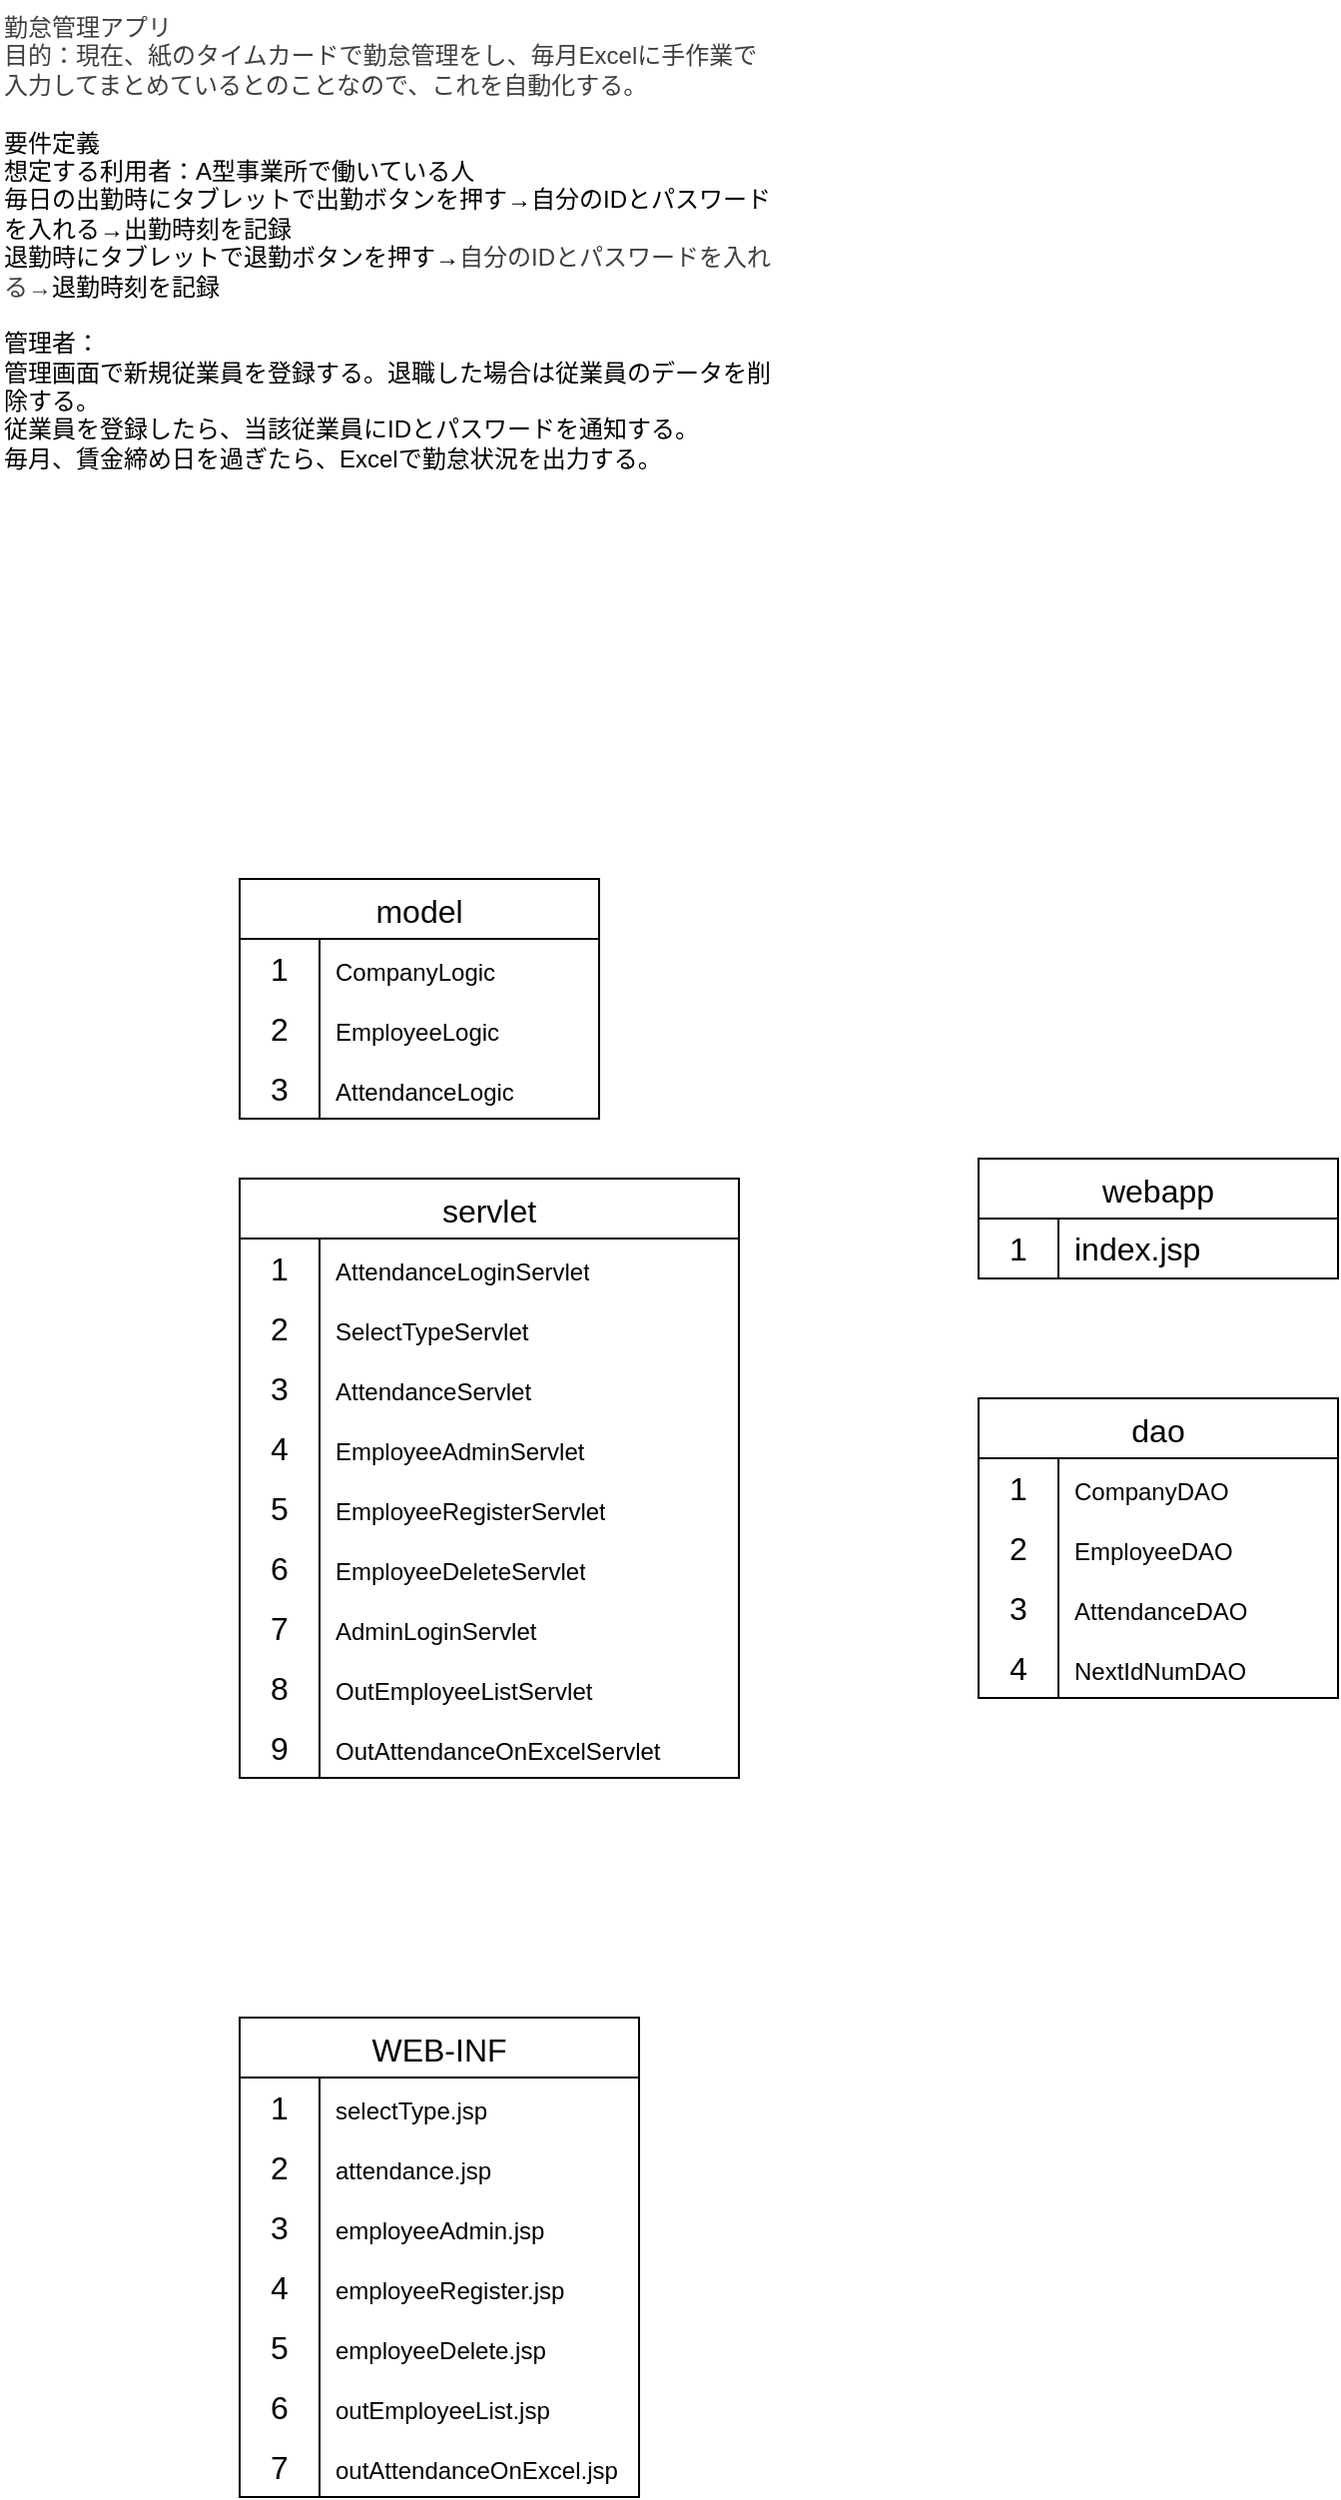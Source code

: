 <mxfile>
    <diagram id="6d1SKFG2myOCF7Ft2WAb" name="概要">
        <mxGraphModel dx="1141" dy="787" grid="1" gridSize="10" guides="1" tooltips="1" connect="1" arrows="1" fold="1" page="1" pageScale="1" pageWidth="3300" pageHeight="4681" math="0" shadow="0">
            <root>
                <mxCell id="0"/>
                <mxCell id="1" parent="0"/>
                <mxCell id="2" value="&lt;div&gt;&lt;span style=&quot;color: rgb(63, 63, 63);&quot;&gt;勤怠管理アプリ&lt;/span&gt;&lt;/div&gt;&lt;div&gt;&lt;span style=&quot;color: rgb(63, 63, 63);&quot;&gt;目的：現在、紙のタイムカードで勤怠管理をし、毎月Excelに手作業で入力してまとめているとのことなので、これを自動化する。&lt;/span&gt;&lt;/div&gt;&lt;div&gt;&lt;span style=&quot;color: rgb(63, 63, 63);&quot;&gt;&lt;br&gt;&lt;/span&gt;&lt;/div&gt;要件定義&lt;div&gt;&lt;div&gt;想定する利用者：A型事業所で働いている人&lt;/div&gt;&lt;div&gt;毎日の出勤時にタブレットで出勤ボタンを押す→自分のIDとパスワードを入れる→出勤時刻を記録&lt;/div&gt;&lt;div&gt;退勤時にタブレットで退勤ボタンを押す→&lt;span style=&quot;color: rgb(63, 63, 63); background-color: transparent;&quot;&gt;自分のIDとパスワードを入れる→&lt;/span&gt;&lt;span style=&quot;background-color: transparent;&quot;&gt;退勤時刻を記録&lt;/span&gt;&lt;/div&gt;&lt;div&gt;&lt;br&gt;&lt;/div&gt;&lt;div&gt;管理者：&lt;/div&gt;&lt;div&gt;管理画面で新規従業員を登録する。退職した場合は従業員のデータを削除する。&lt;/div&gt;&lt;div&gt;従業員を登録したら、当該従業員にIDとパスワードを通知する。&lt;/div&gt;&lt;div&gt;毎月、賃金締め日を過ぎたら、Excelで勤怠状況を出力する。&lt;/div&gt;&lt;/div&gt;" style="text;html=1;align=left;verticalAlign=top;whiteSpace=wrap;rounded=0;" parent="1" vertex="1">
                    <mxGeometry x="80" y="80" width="390" height="290" as="geometry"/>
                </mxCell>
                <mxCell id="UaltgPg2r98YmY5PZEcE-2" value="model" style="shape=table;startSize=30;container=1;collapsible=0;childLayout=tableLayout;fixedRows=1;rowLines=0;fontStyle=0;strokeColor=default;fontSize=16;" vertex="1" parent="1">
                    <mxGeometry x="200" y="520" width="180" height="120" as="geometry"/>
                </mxCell>
                <mxCell id="UaltgPg2r98YmY5PZEcE-3" value="" style="shape=tableRow;horizontal=0;startSize=0;swimlaneHead=0;swimlaneBody=0;top=0;left=0;bottom=0;right=0;collapsible=0;dropTarget=0;fillColor=none;points=[[0,0.5],[1,0.5]];portConstraint=eastwest;strokeColor=inherit;fontSize=16;" vertex="1" parent="UaltgPg2r98YmY5PZEcE-2">
                    <mxGeometry y="30" width="180" height="30" as="geometry"/>
                </mxCell>
                <mxCell id="UaltgPg2r98YmY5PZEcE-4" value="1" style="shape=partialRectangle;html=1;whiteSpace=wrap;connectable=0;fillColor=none;top=0;left=0;bottom=0;right=0;overflow=hidden;pointerEvents=1;strokeColor=inherit;fontSize=16;" vertex="1" parent="UaltgPg2r98YmY5PZEcE-3">
                    <mxGeometry width="40" height="30" as="geometry">
                        <mxRectangle width="40" height="30" as="alternateBounds"/>
                    </mxGeometry>
                </mxCell>
                <mxCell id="UaltgPg2r98YmY5PZEcE-5" value="&lt;span style=&quot;color: rgb(0, 0, 0); font-size: 12px; text-align: center;&quot;&gt;CompanyLogic&lt;/span&gt;" style="shape=partialRectangle;html=1;whiteSpace=wrap;connectable=0;fillColor=none;top=0;left=0;bottom=0;right=0;align=left;spacingLeft=6;overflow=hidden;strokeColor=inherit;fontSize=16;" vertex="1" parent="UaltgPg2r98YmY5PZEcE-3">
                    <mxGeometry x="40" width="140" height="30" as="geometry">
                        <mxRectangle width="140" height="30" as="alternateBounds"/>
                    </mxGeometry>
                </mxCell>
                <mxCell id="UaltgPg2r98YmY5PZEcE-6" value="" style="shape=tableRow;horizontal=0;startSize=0;swimlaneHead=0;swimlaneBody=0;top=0;left=0;bottom=0;right=0;collapsible=0;dropTarget=0;fillColor=none;points=[[0,0.5],[1,0.5]];portConstraint=eastwest;strokeColor=inherit;fontSize=16;" vertex="1" parent="UaltgPg2r98YmY5PZEcE-2">
                    <mxGeometry y="60" width="180" height="30" as="geometry"/>
                </mxCell>
                <mxCell id="UaltgPg2r98YmY5PZEcE-7" value="2" style="shape=partialRectangle;html=1;whiteSpace=wrap;connectable=0;fillColor=none;top=0;left=0;bottom=0;right=0;overflow=hidden;strokeColor=inherit;fontSize=16;" vertex="1" parent="UaltgPg2r98YmY5PZEcE-6">
                    <mxGeometry width="40" height="30" as="geometry">
                        <mxRectangle width="40" height="30" as="alternateBounds"/>
                    </mxGeometry>
                </mxCell>
                <mxCell id="UaltgPg2r98YmY5PZEcE-8" value="&lt;span style=&quot;color: rgb(0, 0, 0); font-size: 12px; text-align: center;&quot;&gt;EmployeeLogic&lt;/span&gt;" style="shape=partialRectangle;html=1;whiteSpace=wrap;connectable=0;fillColor=none;top=0;left=0;bottom=0;right=0;align=left;spacingLeft=6;overflow=hidden;strokeColor=inherit;fontSize=16;" vertex="1" parent="UaltgPg2r98YmY5PZEcE-6">
                    <mxGeometry x="40" width="140" height="30" as="geometry">
                        <mxRectangle width="140" height="30" as="alternateBounds"/>
                    </mxGeometry>
                </mxCell>
                <mxCell id="UaltgPg2r98YmY5PZEcE-9" value="" style="shape=tableRow;horizontal=0;startSize=0;swimlaneHead=0;swimlaneBody=0;top=0;left=0;bottom=0;right=0;collapsible=0;dropTarget=0;fillColor=none;points=[[0,0.5],[1,0.5]];portConstraint=eastwest;strokeColor=inherit;fontSize=16;" vertex="1" parent="UaltgPg2r98YmY5PZEcE-2">
                    <mxGeometry y="90" width="180" height="30" as="geometry"/>
                </mxCell>
                <mxCell id="UaltgPg2r98YmY5PZEcE-10" value="3" style="shape=partialRectangle;html=1;whiteSpace=wrap;connectable=0;fillColor=none;top=0;left=0;bottom=0;right=0;overflow=hidden;strokeColor=inherit;fontSize=16;" vertex="1" parent="UaltgPg2r98YmY5PZEcE-9">
                    <mxGeometry width="40" height="30" as="geometry">
                        <mxRectangle width="40" height="30" as="alternateBounds"/>
                    </mxGeometry>
                </mxCell>
                <mxCell id="UaltgPg2r98YmY5PZEcE-11" value="&lt;span style=&quot;color: rgb(0, 0, 0); font-size: 12px; text-align: center;&quot;&gt;AttendanceLogic&lt;/span&gt;" style="shape=partialRectangle;html=1;whiteSpace=wrap;connectable=0;fillColor=none;top=0;left=0;bottom=0;right=0;align=left;spacingLeft=6;overflow=hidden;strokeColor=inherit;fontSize=16;" vertex="1" parent="UaltgPg2r98YmY5PZEcE-9">
                    <mxGeometry x="40" width="140" height="30" as="geometry">
                        <mxRectangle width="140" height="30" as="alternateBounds"/>
                    </mxGeometry>
                </mxCell>
                <mxCell id="UaltgPg2r98YmY5PZEcE-12" value="servlet" style="shape=table;startSize=30;container=1;collapsible=0;childLayout=tableLayout;fixedRows=1;rowLines=0;fontStyle=0;strokeColor=default;fontSize=16;" vertex="1" parent="1">
                    <mxGeometry x="200" y="670" width="250" height="300" as="geometry"/>
                </mxCell>
                <mxCell id="UaltgPg2r98YmY5PZEcE-13" value="" style="shape=tableRow;horizontal=0;startSize=0;swimlaneHead=0;swimlaneBody=0;top=0;left=0;bottom=0;right=0;collapsible=0;dropTarget=0;fillColor=none;points=[[0,0.5],[1,0.5]];portConstraint=eastwest;strokeColor=inherit;fontSize=16;" vertex="1" parent="UaltgPg2r98YmY5PZEcE-12">
                    <mxGeometry y="30" width="250" height="30" as="geometry"/>
                </mxCell>
                <mxCell id="UaltgPg2r98YmY5PZEcE-14" value="1" style="shape=partialRectangle;html=1;whiteSpace=wrap;connectable=0;fillColor=none;top=0;left=0;bottom=0;right=0;overflow=hidden;pointerEvents=1;strokeColor=inherit;fontSize=16;" vertex="1" parent="UaltgPg2r98YmY5PZEcE-13">
                    <mxGeometry width="40" height="30" as="geometry">
                        <mxRectangle width="40" height="30" as="alternateBounds"/>
                    </mxGeometry>
                </mxCell>
                <mxCell id="UaltgPg2r98YmY5PZEcE-15" value="&lt;span style=&quot;color: rgb(0, 0, 0); font-size: 12px; text-align: center;&quot;&gt;AttendanceLoginServlet&lt;/span&gt;" style="shape=partialRectangle;html=1;whiteSpace=wrap;connectable=0;fillColor=none;top=0;left=0;bottom=0;right=0;align=left;spacingLeft=6;overflow=hidden;strokeColor=inherit;fontSize=16;" vertex="1" parent="UaltgPg2r98YmY5PZEcE-13">
                    <mxGeometry x="40" width="210" height="30" as="geometry">
                        <mxRectangle width="210" height="30" as="alternateBounds"/>
                    </mxGeometry>
                </mxCell>
                <mxCell id="UaltgPg2r98YmY5PZEcE-16" value="" style="shape=tableRow;horizontal=0;startSize=0;swimlaneHead=0;swimlaneBody=0;top=0;left=0;bottom=0;right=0;collapsible=0;dropTarget=0;fillColor=none;points=[[0,0.5],[1,0.5]];portConstraint=eastwest;strokeColor=inherit;fontSize=16;" vertex="1" parent="UaltgPg2r98YmY5PZEcE-12">
                    <mxGeometry y="60" width="250" height="30" as="geometry"/>
                </mxCell>
                <mxCell id="UaltgPg2r98YmY5PZEcE-17" value="2" style="shape=partialRectangle;html=1;whiteSpace=wrap;connectable=0;fillColor=none;top=0;left=0;bottom=0;right=0;overflow=hidden;strokeColor=inherit;fontSize=16;" vertex="1" parent="UaltgPg2r98YmY5PZEcE-16">
                    <mxGeometry width="40" height="30" as="geometry">
                        <mxRectangle width="40" height="30" as="alternateBounds"/>
                    </mxGeometry>
                </mxCell>
                <mxCell id="UaltgPg2r98YmY5PZEcE-18" value="&lt;span style=&quot;color: rgb(0, 0, 0); font-size: 12px; text-align: center;&quot;&gt;SelectTypeServlet&lt;/span&gt;" style="shape=partialRectangle;html=1;whiteSpace=wrap;connectable=0;fillColor=none;top=0;left=0;bottom=0;right=0;align=left;spacingLeft=6;overflow=hidden;strokeColor=inherit;fontSize=16;" vertex="1" parent="UaltgPg2r98YmY5PZEcE-16">
                    <mxGeometry x="40" width="210" height="30" as="geometry">
                        <mxRectangle width="210" height="30" as="alternateBounds"/>
                    </mxGeometry>
                </mxCell>
                <mxCell id="UaltgPg2r98YmY5PZEcE-19" value="" style="shape=tableRow;horizontal=0;startSize=0;swimlaneHead=0;swimlaneBody=0;top=0;left=0;bottom=0;right=0;collapsible=0;dropTarget=0;fillColor=none;points=[[0,0.5],[1,0.5]];portConstraint=eastwest;strokeColor=inherit;fontSize=16;" vertex="1" parent="UaltgPg2r98YmY5PZEcE-12">
                    <mxGeometry y="90" width="250" height="30" as="geometry"/>
                </mxCell>
                <mxCell id="UaltgPg2r98YmY5PZEcE-20" value="3" style="shape=partialRectangle;html=1;whiteSpace=wrap;connectable=0;fillColor=none;top=0;left=0;bottom=0;right=0;overflow=hidden;strokeColor=inherit;fontSize=16;" vertex="1" parent="UaltgPg2r98YmY5PZEcE-19">
                    <mxGeometry width="40" height="30" as="geometry">
                        <mxRectangle width="40" height="30" as="alternateBounds"/>
                    </mxGeometry>
                </mxCell>
                <mxCell id="UaltgPg2r98YmY5PZEcE-21" value="&lt;span style=&quot;color: rgb(0, 0, 0); font-size: 12px; text-align: center;&quot;&gt;AttendanceServlet&lt;/span&gt;" style="shape=partialRectangle;html=1;whiteSpace=wrap;connectable=0;fillColor=none;top=0;left=0;bottom=0;right=0;align=left;spacingLeft=6;overflow=hidden;strokeColor=inherit;fontSize=16;" vertex="1" parent="UaltgPg2r98YmY5PZEcE-19">
                    <mxGeometry x="40" width="210" height="30" as="geometry">
                        <mxRectangle width="210" height="30" as="alternateBounds"/>
                    </mxGeometry>
                </mxCell>
                <mxCell id="inQwX1Gp-E_nucxvVu0U-2" style="shape=tableRow;horizontal=0;startSize=0;swimlaneHead=0;swimlaneBody=0;top=0;left=0;bottom=0;right=0;collapsible=0;dropTarget=0;fillColor=none;points=[[0,0.5],[1,0.5]];portConstraint=eastwest;strokeColor=inherit;fontSize=16;" vertex="1" parent="UaltgPg2r98YmY5PZEcE-12">
                    <mxGeometry y="120" width="250" height="30" as="geometry"/>
                </mxCell>
                <mxCell id="inQwX1Gp-E_nucxvVu0U-3" value="4" style="shape=partialRectangle;html=1;whiteSpace=wrap;connectable=0;fillColor=none;top=0;left=0;bottom=0;right=0;overflow=hidden;strokeColor=inherit;fontSize=16;" vertex="1" parent="inQwX1Gp-E_nucxvVu0U-2">
                    <mxGeometry width="40" height="30" as="geometry">
                        <mxRectangle width="40" height="30" as="alternateBounds"/>
                    </mxGeometry>
                </mxCell>
                <mxCell id="inQwX1Gp-E_nucxvVu0U-4" value="&lt;span style=&quot;color: rgb(0, 0, 0); font-size: 12px; text-align: center;&quot;&gt;EmployeeAdminServlet&lt;/span&gt;" style="shape=partialRectangle;html=1;whiteSpace=wrap;connectable=0;fillColor=none;top=0;left=0;bottom=0;right=0;align=left;spacingLeft=6;overflow=hidden;strokeColor=inherit;fontSize=16;" vertex="1" parent="inQwX1Gp-E_nucxvVu0U-2">
                    <mxGeometry x="40" width="210" height="30" as="geometry">
                        <mxRectangle width="210" height="30" as="alternateBounds"/>
                    </mxGeometry>
                </mxCell>
                <mxCell id="G49nBE3hv1OiKhxsxgZi-11" style="shape=tableRow;horizontal=0;startSize=0;swimlaneHead=0;swimlaneBody=0;top=0;left=0;bottom=0;right=0;collapsible=0;dropTarget=0;fillColor=none;points=[[0,0.5],[1,0.5]];portConstraint=eastwest;strokeColor=inherit;fontSize=16;" vertex="1" parent="UaltgPg2r98YmY5PZEcE-12">
                    <mxGeometry y="150" width="250" height="30" as="geometry"/>
                </mxCell>
                <mxCell id="G49nBE3hv1OiKhxsxgZi-12" value="5" style="shape=partialRectangle;html=1;whiteSpace=wrap;connectable=0;fillColor=none;top=0;left=0;bottom=0;right=0;overflow=hidden;strokeColor=inherit;fontSize=16;" vertex="1" parent="G49nBE3hv1OiKhxsxgZi-11">
                    <mxGeometry width="40" height="30" as="geometry">
                        <mxRectangle width="40" height="30" as="alternateBounds"/>
                    </mxGeometry>
                </mxCell>
                <mxCell id="G49nBE3hv1OiKhxsxgZi-13" value="&lt;span style=&quot;color: rgb(0, 0, 0); font-size: 12px; text-align: center;&quot;&gt;EmployeeRegisterServlet&lt;/span&gt;" style="shape=partialRectangle;html=1;whiteSpace=wrap;connectable=0;fillColor=none;top=0;left=0;bottom=0;right=0;align=left;spacingLeft=6;overflow=hidden;strokeColor=inherit;fontSize=16;" vertex="1" parent="G49nBE3hv1OiKhxsxgZi-11">
                    <mxGeometry x="40" width="210" height="30" as="geometry">
                        <mxRectangle width="210" height="30" as="alternateBounds"/>
                    </mxGeometry>
                </mxCell>
                <mxCell id="G49nBE3hv1OiKhxsxgZi-8" style="shape=tableRow;horizontal=0;startSize=0;swimlaneHead=0;swimlaneBody=0;top=0;left=0;bottom=0;right=0;collapsible=0;dropTarget=0;fillColor=none;points=[[0,0.5],[1,0.5]];portConstraint=eastwest;strokeColor=inherit;fontSize=16;" vertex="1" parent="UaltgPg2r98YmY5PZEcE-12">
                    <mxGeometry y="180" width="250" height="30" as="geometry"/>
                </mxCell>
                <mxCell id="G49nBE3hv1OiKhxsxgZi-9" value="6" style="shape=partialRectangle;html=1;whiteSpace=wrap;connectable=0;fillColor=none;top=0;left=0;bottom=0;right=0;overflow=hidden;strokeColor=inherit;fontSize=16;" vertex="1" parent="G49nBE3hv1OiKhxsxgZi-8">
                    <mxGeometry width="40" height="30" as="geometry">
                        <mxRectangle width="40" height="30" as="alternateBounds"/>
                    </mxGeometry>
                </mxCell>
                <mxCell id="G49nBE3hv1OiKhxsxgZi-10" value="&lt;span style=&quot;color: rgb(0, 0, 0); font-size: 12px; text-align: center;&quot;&gt;EmployeeDeleteServlet&lt;/span&gt;" style="shape=partialRectangle;html=1;whiteSpace=wrap;connectable=0;fillColor=none;top=0;left=0;bottom=0;right=0;align=left;spacingLeft=6;overflow=hidden;strokeColor=inherit;fontSize=16;" vertex="1" parent="G49nBE3hv1OiKhxsxgZi-8">
                    <mxGeometry x="40" width="210" height="30" as="geometry">
                        <mxRectangle width="210" height="30" as="alternateBounds"/>
                    </mxGeometry>
                </mxCell>
                <mxCell id="G49nBE3hv1OiKhxsxgZi-5" style="shape=tableRow;horizontal=0;startSize=0;swimlaneHead=0;swimlaneBody=0;top=0;left=0;bottom=0;right=0;collapsible=0;dropTarget=0;fillColor=none;points=[[0,0.5],[1,0.5]];portConstraint=eastwest;strokeColor=inherit;fontSize=16;" vertex="1" parent="UaltgPg2r98YmY5PZEcE-12">
                    <mxGeometry y="210" width="250" height="30" as="geometry"/>
                </mxCell>
                <mxCell id="G49nBE3hv1OiKhxsxgZi-6" value="7" style="shape=partialRectangle;html=1;whiteSpace=wrap;connectable=0;fillColor=none;top=0;left=0;bottom=0;right=0;overflow=hidden;strokeColor=inherit;fontSize=16;" vertex="1" parent="G49nBE3hv1OiKhxsxgZi-5">
                    <mxGeometry width="40" height="30" as="geometry">
                        <mxRectangle width="40" height="30" as="alternateBounds"/>
                    </mxGeometry>
                </mxCell>
                <mxCell id="G49nBE3hv1OiKhxsxgZi-7" value="&lt;span style=&quot;color: rgb(0, 0, 0); font-size: 12px; text-align: center;&quot;&gt;AdminLoginServlet&lt;/span&gt;" style="shape=partialRectangle;html=1;whiteSpace=wrap;connectable=0;fillColor=none;top=0;left=0;bottom=0;right=0;align=left;spacingLeft=6;overflow=hidden;strokeColor=inherit;fontSize=16;" vertex="1" parent="G49nBE3hv1OiKhxsxgZi-5">
                    <mxGeometry x="40" width="210" height="30" as="geometry">
                        <mxRectangle width="210" height="30" as="alternateBounds"/>
                    </mxGeometry>
                </mxCell>
                <mxCell id="G49nBE3hv1OiKhxsxgZi-2" style="shape=tableRow;horizontal=0;startSize=0;swimlaneHead=0;swimlaneBody=0;top=0;left=0;bottom=0;right=0;collapsible=0;dropTarget=0;fillColor=none;points=[[0,0.5],[1,0.5]];portConstraint=eastwest;strokeColor=inherit;fontSize=16;" vertex="1" parent="UaltgPg2r98YmY5PZEcE-12">
                    <mxGeometry y="240" width="250" height="30" as="geometry"/>
                </mxCell>
                <mxCell id="G49nBE3hv1OiKhxsxgZi-3" value="8" style="shape=partialRectangle;html=1;whiteSpace=wrap;connectable=0;fillColor=none;top=0;left=0;bottom=0;right=0;overflow=hidden;strokeColor=inherit;fontSize=16;" vertex="1" parent="G49nBE3hv1OiKhxsxgZi-2">
                    <mxGeometry width="40" height="30" as="geometry">
                        <mxRectangle width="40" height="30" as="alternateBounds"/>
                    </mxGeometry>
                </mxCell>
                <mxCell id="G49nBE3hv1OiKhxsxgZi-4" value="&lt;span style=&quot;color: rgb(0, 0, 0); font-size: 12px; text-align: center;&quot;&gt;OutEmployeeListServlet&lt;/span&gt;" style="shape=partialRectangle;html=1;whiteSpace=wrap;connectable=0;fillColor=none;top=0;left=0;bottom=0;right=0;align=left;spacingLeft=6;overflow=hidden;strokeColor=inherit;fontSize=16;" vertex="1" parent="G49nBE3hv1OiKhxsxgZi-2">
                    <mxGeometry x="40" width="210" height="30" as="geometry">
                        <mxRectangle width="210" height="30" as="alternateBounds"/>
                    </mxGeometry>
                </mxCell>
                <mxCell id="A7csodDVfqXKPObuqUPS-2" style="shape=tableRow;horizontal=0;startSize=0;swimlaneHead=0;swimlaneBody=0;top=0;left=0;bottom=0;right=0;collapsible=0;dropTarget=0;fillColor=none;points=[[0,0.5],[1,0.5]];portConstraint=eastwest;strokeColor=inherit;fontSize=16;" vertex="1" parent="UaltgPg2r98YmY5PZEcE-12">
                    <mxGeometry y="270" width="250" height="30" as="geometry"/>
                </mxCell>
                <mxCell id="A7csodDVfqXKPObuqUPS-3" value="9" style="shape=partialRectangle;html=1;whiteSpace=wrap;connectable=0;fillColor=none;top=0;left=0;bottom=0;right=0;overflow=hidden;strokeColor=inherit;fontSize=16;" vertex="1" parent="A7csodDVfqXKPObuqUPS-2">
                    <mxGeometry width="40" height="30" as="geometry">
                        <mxRectangle width="40" height="30" as="alternateBounds"/>
                    </mxGeometry>
                </mxCell>
                <mxCell id="A7csodDVfqXKPObuqUPS-4" value="&lt;span style=&quot;color: rgb(0, 0, 0); font-size: 12px; text-align: center;&quot;&gt;OutAttendanceOnExcelServlet&lt;/span&gt;" style="shape=partialRectangle;html=1;whiteSpace=wrap;connectable=0;fillColor=none;top=0;left=0;bottom=0;right=0;align=left;spacingLeft=6;overflow=hidden;strokeColor=inherit;fontSize=16;" vertex="1" parent="A7csodDVfqXKPObuqUPS-2">
                    <mxGeometry x="40" width="210" height="30" as="geometry">
                        <mxRectangle width="210" height="30" as="alternateBounds"/>
                    </mxGeometry>
                </mxCell>
                <mxCell id="UaltgPg2r98YmY5PZEcE-22" value="dao" style="shape=table;startSize=30;container=1;collapsible=0;childLayout=tableLayout;fixedRows=1;rowLines=0;fontStyle=0;strokeColor=default;fontSize=16;" vertex="1" parent="1">
                    <mxGeometry x="570" y="780" width="180" height="150" as="geometry"/>
                </mxCell>
                <mxCell id="UaltgPg2r98YmY5PZEcE-23" value="" style="shape=tableRow;horizontal=0;startSize=0;swimlaneHead=0;swimlaneBody=0;top=0;left=0;bottom=0;right=0;collapsible=0;dropTarget=0;fillColor=none;points=[[0,0.5],[1,0.5]];portConstraint=eastwest;strokeColor=inherit;fontSize=16;" vertex="1" parent="UaltgPg2r98YmY5PZEcE-22">
                    <mxGeometry y="30" width="180" height="30" as="geometry"/>
                </mxCell>
                <mxCell id="UaltgPg2r98YmY5PZEcE-24" value="1" style="shape=partialRectangle;html=1;whiteSpace=wrap;connectable=0;fillColor=none;top=0;left=0;bottom=0;right=0;overflow=hidden;pointerEvents=1;strokeColor=inherit;fontSize=16;" vertex="1" parent="UaltgPg2r98YmY5PZEcE-23">
                    <mxGeometry width="40" height="30" as="geometry">
                        <mxRectangle width="40" height="30" as="alternateBounds"/>
                    </mxGeometry>
                </mxCell>
                <mxCell id="UaltgPg2r98YmY5PZEcE-25" value="&lt;span style=&quot;color: rgb(0, 0, 0); font-size: 12px; text-align: center;&quot;&gt;CompanyDAO&lt;/span&gt;" style="shape=partialRectangle;html=1;whiteSpace=wrap;connectable=0;fillColor=none;top=0;left=0;bottom=0;right=0;align=left;spacingLeft=6;overflow=hidden;strokeColor=inherit;fontSize=16;" vertex="1" parent="UaltgPg2r98YmY5PZEcE-23">
                    <mxGeometry x="40" width="140" height="30" as="geometry">
                        <mxRectangle width="140" height="30" as="alternateBounds"/>
                    </mxGeometry>
                </mxCell>
                <mxCell id="UaltgPg2r98YmY5PZEcE-26" value="" style="shape=tableRow;horizontal=0;startSize=0;swimlaneHead=0;swimlaneBody=0;top=0;left=0;bottom=0;right=0;collapsible=0;dropTarget=0;fillColor=none;points=[[0,0.5],[1,0.5]];portConstraint=eastwest;strokeColor=inherit;fontSize=16;" vertex="1" parent="UaltgPg2r98YmY5PZEcE-22">
                    <mxGeometry y="60" width="180" height="30" as="geometry"/>
                </mxCell>
                <mxCell id="UaltgPg2r98YmY5PZEcE-27" value="2" style="shape=partialRectangle;html=1;whiteSpace=wrap;connectable=0;fillColor=none;top=0;left=0;bottom=0;right=0;overflow=hidden;strokeColor=inherit;fontSize=16;" vertex="1" parent="UaltgPg2r98YmY5PZEcE-26">
                    <mxGeometry width="40" height="30" as="geometry">
                        <mxRectangle width="40" height="30" as="alternateBounds"/>
                    </mxGeometry>
                </mxCell>
                <mxCell id="UaltgPg2r98YmY5PZEcE-28" value="&lt;span style=&quot;color: rgb(0, 0, 0); font-size: 12px; text-align: center;&quot;&gt;EmployeeDAO&lt;/span&gt;" style="shape=partialRectangle;html=1;whiteSpace=wrap;connectable=0;fillColor=none;top=0;left=0;bottom=0;right=0;align=left;spacingLeft=6;overflow=hidden;strokeColor=inherit;fontSize=16;" vertex="1" parent="UaltgPg2r98YmY5PZEcE-26">
                    <mxGeometry x="40" width="140" height="30" as="geometry">
                        <mxRectangle width="140" height="30" as="alternateBounds"/>
                    </mxGeometry>
                </mxCell>
                <mxCell id="UaltgPg2r98YmY5PZEcE-29" value="" style="shape=tableRow;horizontal=0;startSize=0;swimlaneHead=0;swimlaneBody=0;top=0;left=0;bottom=0;right=0;collapsible=0;dropTarget=0;fillColor=none;points=[[0,0.5],[1,0.5]];portConstraint=eastwest;strokeColor=inherit;fontSize=16;" vertex="1" parent="UaltgPg2r98YmY5PZEcE-22">
                    <mxGeometry y="90" width="180" height="30" as="geometry"/>
                </mxCell>
                <mxCell id="UaltgPg2r98YmY5PZEcE-30" value="3" style="shape=partialRectangle;html=1;whiteSpace=wrap;connectable=0;fillColor=none;top=0;left=0;bottom=0;right=0;overflow=hidden;strokeColor=inherit;fontSize=16;" vertex="1" parent="UaltgPg2r98YmY5PZEcE-29">
                    <mxGeometry width="40" height="30" as="geometry">
                        <mxRectangle width="40" height="30" as="alternateBounds"/>
                    </mxGeometry>
                </mxCell>
                <mxCell id="UaltgPg2r98YmY5PZEcE-31" value="&lt;span style=&quot;color: rgb(0, 0, 0); font-size: 12px; text-align: center;&quot;&gt;AttendanceDAO&lt;/span&gt;" style="shape=partialRectangle;html=1;whiteSpace=wrap;connectable=0;fillColor=none;top=0;left=0;bottom=0;right=0;align=left;spacingLeft=6;overflow=hidden;strokeColor=inherit;fontSize=16;" vertex="1" parent="UaltgPg2r98YmY5PZEcE-29">
                    <mxGeometry x="40" width="140" height="30" as="geometry">
                        <mxRectangle width="140" height="30" as="alternateBounds"/>
                    </mxGeometry>
                </mxCell>
                <mxCell id="S5HiNDl00_eXszfXYGMY-2" style="shape=tableRow;horizontal=0;startSize=0;swimlaneHead=0;swimlaneBody=0;top=0;left=0;bottom=0;right=0;collapsible=0;dropTarget=0;fillColor=none;points=[[0,0.5],[1,0.5]];portConstraint=eastwest;strokeColor=inherit;fontSize=16;" vertex="1" parent="UaltgPg2r98YmY5PZEcE-22">
                    <mxGeometry y="120" width="180" height="30" as="geometry"/>
                </mxCell>
                <mxCell id="S5HiNDl00_eXszfXYGMY-3" value="4" style="shape=partialRectangle;html=1;whiteSpace=wrap;connectable=0;fillColor=none;top=0;left=0;bottom=0;right=0;overflow=hidden;strokeColor=inherit;fontSize=16;" vertex="1" parent="S5HiNDl00_eXszfXYGMY-2">
                    <mxGeometry width="40" height="30" as="geometry">
                        <mxRectangle width="40" height="30" as="alternateBounds"/>
                    </mxGeometry>
                </mxCell>
                <mxCell id="S5HiNDl00_eXszfXYGMY-4" value="&lt;span style=&quot;color: rgb(0, 0, 0); font-size: 12px; text-align: center;&quot;&gt;NextIdNumDAO&lt;/span&gt;" style="shape=partialRectangle;html=1;whiteSpace=wrap;connectable=0;fillColor=none;top=0;left=0;bottom=0;right=0;align=left;spacingLeft=6;overflow=hidden;strokeColor=inherit;fontSize=16;" vertex="1" parent="S5HiNDl00_eXszfXYGMY-2">
                    <mxGeometry x="40" width="140" height="30" as="geometry">
                        <mxRectangle width="140" height="30" as="alternateBounds"/>
                    </mxGeometry>
                </mxCell>
                <mxCell id="UaltgPg2r98YmY5PZEcE-32" value="webapp" style="shape=table;startSize=30;container=1;collapsible=0;childLayout=tableLayout;fixedRows=1;rowLines=0;fontStyle=0;strokeColor=default;fontSize=16;" vertex="1" parent="1">
                    <mxGeometry x="570" y="660" width="180" height="60" as="geometry"/>
                </mxCell>
                <mxCell id="UaltgPg2r98YmY5PZEcE-33" value="" style="shape=tableRow;horizontal=0;startSize=0;swimlaneHead=0;swimlaneBody=0;top=0;left=0;bottom=0;right=0;collapsible=0;dropTarget=0;fillColor=none;points=[[0,0.5],[1,0.5]];portConstraint=eastwest;strokeColor=inherit;fontSize=16;" vertex="1" parent="UaltgPg2r98YmY5PZEcE-32">
                    <mxGeometry y="30" width="180" height="30" as="geometry"/>
                </mxCell>
                <mxCell id="UaltgPg2r98YmY5PZEcE-34" value="1" style="shape=partialRectangle;html=1;whiteSpace=wrap;connectable=0;fillColor=none;top=0;left=0;bottom=0;right=0;overflow=hidden;pointerEvents=1;strokeColor=inherit;fontSize=16;" vertex="1" parent="UaltgPg2r98YmY5PZEcE-33">
                    <mxGeometry width="40" height="30" as="geometry">
                        <mxRectangle width="40" height="30" as="alternateBounds"/>
                    </mxGeometry>
                </mxCell>
                <mxCell id="UaltgPg2r98YmY5PZEcE-35" value="index.jsp" style="shape=partialRectangle;html=1;whiteSpace=wrap;connectable=0;fillColor=none;top=0;left=0;bottom=0;right=0;align=left;spacingLeft=6;overflow=hidden;strokeColor=inherit;fontSize=16;" vertex="1" parent="UaltgPg2r98YmY5PZEcE-33">
                    <mxGeometry x="40" width="140" height="30" as="geometry">
                        <mxRectangle width="140" height="30" as="alternateBounds"/>
                    </mxGeometry>
                </mxCell>
                <mxCell id="UaltgPg2r98YmY5PZEcE-42" value="WEB-INF" style="shape=table;startSize=30;container=1;collapsible=0;childLayout=tableLayout;fixedRows=1;rowLines=0;fontStyle=0;strokeColor=default;fontSize=16;" vertex="1" parent="1">
                    <mxGeometry x="200" y="1090" width="200" height="240" as="geometry"/>
                </mxCell>
                <mxCell id="UaltgPg2r98YmY5PZEcE-43" value="" style="shape=tableRow;horizontal=0;startSize=0;swimlaneHead=0;swimlaneBody=0;top=0;left=0;bottom=0;right=0;collapsible=0;dropTarget=0;fillColor=none;points=[[0,0.5],[1,0.5]];portConstraint=eastwest;strokeColor=inherit;fontSize=16;" vertex="1" parent="UaltgPg2r98YmY5PZEcE-42">
                    <mxGeometry y="30" width="200" height="30" as="geometry"/>
                </mxCell>
                <mxCell id="UaltgPg2r98YmY5PZEcE-44" value="1" style="shape=partialRectangle;html=1;whiteSpace=wrap;connectable=0;fillColor=none;top=0;left=0;bottom=0;right=0;overflow=hidden;pointerEvents=1;strokeColor=inherit;fontSize=16;" vertex="1" parent="UaltgPg2r98YmY5PZEcE-43">
                    <mxGeometry width="40" height="30" as="geometry">
                        <mxRectangle width="40" height="30" as="alternateBounds"/>
                    </mxGeometry>
                </mxCell>
                <mxCell id="UaltgPg2r98YmY5PZEcE-45" value="&lt;span style=&quot;color: rgb(0, 0, 0); font-size: 12px; text-align: center;&quot;&gt;selectType.jsp&lt;/span&gt;" style="shape=partialRectangle;html=1;whiteSpace=wrap;connectable=0;fillColor=none;top=0;left=0;bottom=0;right=0;align=left;spacingLeft=6;overflow=hidden;strokeColor=inherit;fontSize=16;" vertex="1" parent="UaltgPg2r98YmY5PZEcE-43">
                    <mxGeometry x="40" width="160" height="30" as="geometry">
                        <mxRectangle width="160" height="30" as="alternateBounds"/>
                    </mxGeometry>
                </mxCell>
                <mxCell id="UaltgPg2r98YmY5PZEcE-46" value="" style="shape=tableRow;horizontal=0;startSize=0;swimlaneHead=0;swimlaneBody=0;top=0;left=0;bottom=0;right=0;collapsible=0;dropTarget=0;fillColor=none;points=[[0,0.5],[1,0.5]];portConstraint=eastwest;strokeColor=inherit;fontSize=16;" vertex="1" parent="UaltgPg2r98YmY5PZEcE-42">
                    <mxGeometry y="60" width="200" height="30" as="geometry"/>
                </mxCell>
                <mxCell id="UaltgPg2r98YmY5PZEcE-47" value="2" style="shape=partialRectangle;html=1;whiteSpace=wrap;connectable=0;fillColor=none;top=0;left=0;bottom=0;right=0;overflow=hidden;strokeColor=inherit;fontSize=16;" vertex="1" parent="UaltgPg2r98YmY5PZEcE-46">
                    <mxGeometry width="40" height="30" as="geometry">
                        <mxRectangle width="40" height="30" as="alternateBounds"/>
                    </mxGeometry>
                </mxCell>
                <mxCell id="UaltgPg2r98YmY5PZEcE-48" value="&lt;span style=&quot;color: rgb(0, 0, 0); font-size: 12px; text-align: center;&quot;&gt;attendance.jsp&lt;/span&gt;" style="shape=partialRectangle;html=1;whiteSpace=wrap;connectable=0;fillColor=none;top=0;left=0;bottom=0;right=0;align=left;spacingLeft=6;overflow=hidden;strokeColor=inherit;fontSize=16;" vertex="1" parent="UaltgPg2r98YmY5PZEcE-46">
                    <mxGeometry x="40" width="160" height="30" as="geometry">
                        <mxRectangle width="160" height="30" as="alternateBounds"/>
                    </mxGeometry>
                </mxCell>
                <mxCell id="UaltgPg2r98YmY5PZEcE-49" value="" style="shape=tableRow;horizontal=0;startSize=0;swimlaneHead=0;swimlaneBody=0;top=0;left=0;bottom=0;right=0;collapsible=0;dropTarget=0;fillColor=none;points=[[0,0.5],[1,0.5]];portConstraint=eastwest;strokeColor=inherit;fontSize=16;" vertex="1" parent="UaltgPg2r98YmY5PZEcE-42">
                    <mxGeometry y="90" width="200" height="30" as="geometry"/>
                </mxCell>
                <mxCell id="UaltgPg2r98YmY5PZEcE-50" value="3" style="shape=partialRectangle;html=1;whiteSpace=wrap;connectable=0;fillColor=none;top=0;left=0;bottom=0;right=0;overflow=hidden;strokeColor=inherit;fontSize=16;" vertex="1" parent="UaltgPg2r98YmY5PZEcE-49">
                    <mxGeometry width="40" height="30" as="geometry">
                        <mxRectangle width="40" height="30" as="alternateBounds"/>
                    </mxGeometry>
                </mxCell>
                <mxCell id="UaltgPg2r98YmY5PZEcE-51" value="&lt;span style=&quot;color: rgb(0, 0, 0); font-size: 12px; text-align: center;&quot;&gt;employeeAdmin.jsp&lt;/span&gt;" style="shape=partialRectangle;html=1;whiteSpace=wrap;connectable=0;fillColor=none;top=0;left=0;bottom=0;right=0;align=left;spacingLeft=6;overflow=hidden;strokeColor=inherit;fontSize=16;" vertex="1" parent="UaltgPg2r98YmY5PZEcE-49">
                    <mxGeometry x="40" width="160" height="30" as="geometry">
                        <mxRectangle width="160" height="30" as="alternateBounds"/>
                    </mxGeometry>
                </mxCell>
                <mxCell id="dgFU9mxxRZQvwNf_1Ees-2" style="shape=tableRow;horizontal=0;startSize=0;swimlaneHead=0;swimlaneBody=0;top=0;left=0;bottom=0;right=0;collapsible=0;dropTarget=0;fillColor=none;points=[[0,0.5],[1,0.5]];portConstraint=eastwest;strokeColor=inherit;fontSize=16;" vertex="1" parent="UaltgPg2r98YmY5PZEcE-42">
                    <mxGeometry y="120" width="200" height="30" as="geometry"/>
                </mxCell>
                <mxCell id="dgFU9mxxRZQvwNf_1Ees-3" value="4" style="shape=partialRectangle;html=1;whiteSpace=wrap;connectable=0;fillColor=none;top=0;left=0;bottom=0;right=0;overflow=hidden;strokeColor=inherit;fontSize=16;" vertex="1" parent="dgFU9mxxRZQvwNf_1Ees-2">
                    <mxGeometry width="40" height="30" as="geometry">
                        <mxRectangle width="40" height="30" as="alternateBounds"/>
                    </mxGeometry>
                </mxCell>
                <mxCell id="dgFU9mxxRZQvwNf_1Ees-4" value="&lt;span style=&quot;color: rgb(0, 0, 0); font-size: 12px; text-align: center;&quot;&gt;employeeRegister.jsp&lt;/span&gt;" style="shape=partialRectangle;html=1;whiteSpace=wrap;connectable=0;fillColor=none;top=0;left=0;bottom=0;right=0;align=left;spacingLeft=6;overflow=hidden;strokeColor=inherit;fontSize=16;" vertex="1" parent="dgFU9mxxRZQvwNf_1Ees-2">
                    <mxGeometry x="40" width="160" height="30" as="geometry">
                        <mxRectangle width="160" height="30" as="alternateBounds"/>
                    </mxGeometry>
                </mxCell>
                <mxCell id="dgFU9mxxRZQvwNf_1Ees-5" style="shape=tableRow;horizontal=0;startSize=0;swimlaneHead=0;swimlaneBody=0;top=0;left=0;bottom=0;right=0;collapsible=0;dropTarget=0;fillColor=none;points=[[0,0.5],[1,0.5]];portConstraint=eastwest;strokeColor=inherit;fontSize=16;" vertex="1" parent="UaltgPg2r98YmY5PZEcE-42">
                    <mxGeometry y="150" width="200" height="30" as="geometry"/>
                </mxCell>
                <mxCell id="dgFU9mxxRZQvwNf_1Ees-6" value="5" style="shape=partialRectangle;html=1;whiteSpace=wrap;connectable=0;fillColor=none;top=0;left=0;bottom=0;right=0;overflow=hidden;strokeColor=inherit;fontSize=16;" vertex="1" parent="dgFU9mxxRZQvwNf_1Ees-5">
                    <mxGeometry width="40" height="30" as="geometry">
                        <mxRectangle width="40" height="30" as="alternateBounds"/>
                    </mxGeometry>
                </mxCell>
                <mxCell id="dgFU9mxxRZQvwNf_1Ees-7" value="&lt;span style=&quot;color: rgb(0, 0, 0); font-size: 12px; text-align: center;&quot;&gt;employeeDelete.jsp&lt;/span&gt;" style="shape=partialRectangle;html=1;whiteSpace=wrap;connectable=0;fillColor=none;top=0;left=0;bottom=0;right=0;align=left;spacingLeft=6;overflow=hidden;strokeColor=inherit;fontSize=16;" vertex="1" parent="dgFU9mxxRZQvwNf_1Ees-5">
                    <mxGeometry x="40" width="160" height="30" as="geometry">
                        <mxRectangle width="160" height="30" as="alternateBounds"/>
                    </mxGeometry>
                </mxCell>
                <mxCell id="dgFU9mxxRZQvwNf_1Ees-8" style="shape=tableRow;horizontal=0;startSize=0;swimlaneHead=0;swimlaneBody=0;top=0;left=0;bottom=0;right=0;collapsible=0;dropTarget=0;fillColor=none;points=[[0,0.5],[1,0.5]];portConstraint=eastwest;strokeColor=inherit;fontSize=16;" vertex="1" parent="UaltgPg2r98YmY5PZEcE-42">
                    <mxGeometry y="180" width="200" height="30" as="geometry"/>
                </mxCell>
                <mxCell id="dgFU9mxxRZQvwNf_1Ees-9" value="6" style="shape=partialRectangle;html=1;whiteSpace=wrap;connectable=0;fillColor=none;top=0;left=0;bottom=0;right=0;overflow=hidden;strokeColor=inherit;fontSize=16;" vertex="1" parent="dgFU9mxxRZQvwNf_1Ees-8">
                    <mxGeometry width="40" height="30" as="geometry">
                        <mxRectangle width="40" height="30" as="alternateBounds"/>
                    </mxGeometry>
                </mxCell>
                <mxCell id="dgFU9mxxRZQvwNf_1Ees-10" value="&lt;span style=&quot;color: rgb(0, 0, 0); font-size: 12px; text-align: center;&quot;&gt;outEmployeeList.jsp&lt;/span&gt;" style="shape=partialRectangle;html=1;whiteSpace=wrap;connectable=0;fillColor=none;top=0;left=0;bottom=0;right=0;align=left;spacingLeft=6;overflow=hidden;strokeColor=inherit;fontSize=16;" vertex="1" parent="dgFU9mxxRZQvwNf_1Ees-8">
                    <mxGeometry x="40" width="160" height="30" as="geometry">
                        <mxRectangle width="160" height="30" as="alternateBounds"/>
                    </mxGeometry>
                </mxCell>
                <mxCell id="u06C1qhw8zMdwWlFXunU-2" style="shape=tableRow;horizontal=0;startSize=0;swimlaneHead=0;swimlaneBody=0;top=0;left=0;bottom=0;right=0;collapsible=0;dropTarget=0;fillColor=none;points=[[0,0.5],[1,0.5]];portConstraint=eastwest;strokeColor=inherit;fontSize=16;" vertex="1" parent="UaltgPg2r98YmY5PZEcE-42">
                    <mxGeometry y="210" width="200" height="30" as="geometry"/>
                </mxCell>
                <mxCell id="u06C1qhw8zMdwWlFXunU-3" value="7" style="shape=partialRectangle;html=1;whiteSpace=wrap;connectable=0;fillColor=none;top=0;left=0;bottom=0;right=0;overflow=hidden;strokeColor=inherit;fontSize=16;" vertex="1" parent="u06C1qhw8zMdwWlFXunU-2">
                    <mxGeometry width="40" height="30" as="geometry">
                        <mxRectangle width="40" height="30" as="alternateBounds"/>
                    </mxGeometry>
                </mxCell>
                <mxCell id="u06C1qhw8zMdwWlFXunU-4" value="&lt;span style=&quot;color: rgb(0, 0, 0); font-size: 12px; text-align: center;&quot;&gt;outAttendanceOnExcel.jsp&lt;/span&gt;" style="shape=partialRectangle;html=1;whiteSpace=wrap;connectable=0;fillColor=none;top=0;left=0;bottom=0;right=0;align=left;spacingLeft=6;overflow=hidden;strokeColor=inherit;fontSize=16;" vertex="1" parent="u06C1qhw8zMdwWlFXunU-2">
                    <mxGeometry x="40" width="160" height="30" as="geometry">
                        <mxRectangle width="160" height="30" as="alternateBounds"/>
                    </mxGeometry>
                </mxCell>
            </root>
        </mxGraphModel>
    </diagram>
    <diagram id="7h1QgmemgQZHoRqI6iet" name="画面遷移図">
        <mxGraphModel dx="1630" dy="1124" grid="1" gridSize="10" guides="1" tooltips="1" connect="1" arrows="1" fold="1" page="1" pageScale="1" pageWidth="3300" pageHeight="4681" math="0" shadow="0">
            <root>
                <mxCell id="0"/>
                <mxCell id="1" parent="0"/>
                <mxCell id="W4W2V8D33TI089cdqw8c-1" value="" style="rounded=0;whiteSpace=wrap;html=1;" parent="1" vertex="1">
                    <mxGeometry x="265" y="170" width="160" height="130" as="geometry"/>
                </mxCell>
                <mxCell id="W4W2V8D33TI089cdqw8c-2" value="トップページ" style="text;html=1;align=center;verticalAlign=middle;whiteSpace=wrap;rounded=0;" parent="1" vertex="1">
                    <mxGeometry x="30" y="140" width="90" height="30" as="geometry"/>
                </mxCell>
                <mxCell id="W4W2V8D33TI089cdqw8c-3" value="事業所ID" style="text;html=1;align=center;verticalAlign=middle;whiteSpace=wrap;rounded=0;" parent="1" vertex="1">
                    <mxGeometry x="275" y="180" width="60" height="30" as="geometry"/>
                </mxCell>
                <mxCell id="W4W2V8D33TI089cdqw8c-4" value="" style="rounded=0;whiteSpace=wrap;html=1;" parent="1" vertex="1">
                    <mxGeometry x="335" y="185" width="70" height="20" as="geometry"/>
                </mxCell>
                <mxCell id="W4W2V8D33TI089cdqw8c-5" value="" style="rounded=0;whiteSpace=wrap;html=1;" parent="1" vertex="1">
                    <mxGeometry x="335" y="220" width="70" height="20" as="geometry"/>
                </mxCell>
                <mxCell id="W4W2V8D33TI089cdqw8c-6" value="パスワード" style="text;html=1;align=center;verticalAlign=middle;whiteSpace=wrap;rounded=0;" parent="1" vertex="1">
                    <mxGeometry x="260" y="216" width="80" height="30" as="geometry"/>
                </mxCell>
                <mxCell id="W4W2V8D33TI089cdqw8c-7" value="ログイン" style="rounded=1;whiteSpace=wrap;html=1;" parent="1" vertex="1">
                    <mxGeometry x="345" y="260" width="60" height="20" as="geometry"/>
                </mxCell>
                <mxCell id="W4W2V8D33TI089cdqw8c-10" value="" style="rounded=0;whiteSpace=wrap;html=1;" parent="1" vertex="1">
                    <mxGeometry x="30" y="170" width="170" height="150" as="geometry"/>
                </mxCell>
                <mxCell id="W4W2V8D33TI089cdqw8c-36" style="edgeStyle=none;html=1;exitX=1;exitY=0.5;exitDx=0;exitDy=0;" parent="1" source="W4W2V8D33TI089cdqw8c-11" edge="1">
                    <mxGeometry relative="1" as="geometry">
                        <mxPoint x="260" y="205" as="targetPoint"/>
                    </mxGeometry>
                </mxCell>
                <mxCell id="W4W2V8D33TI089cdqw8c-11" value="勤怠システム開始" style="rounded=1;whiteSpace=wrap;html=1;" parent="1" vertex="1">
                    <mxGeometry x="55" y="190" width="120" height="30" as="geometry"/>
                </mxCell>
                <mxCell id="W4W2V8D33TI089cdqw8c-37" style="edgeStyle=none;html=1;exitX=1;exitY=0.5;exitDx=0;exitDy=0;" parent="1" source="W4W2V8D33TI089cdqw8c-12" edge="1">
                    <mxGeometry relative="1" as="geometry">
                        <mxPoint x="240" y="460" as="targetPoint"/>
                        <Array as="points">
                            <mxPoint x="240" y="255"/>
                        </Array>
                    </mxGeometry>
                </mxCell>
                <mxCell id="W4W2V8D33TI089cdqw8c-12" value="管理者入口" style="rounded=1;whiteSpace=wrap;html=1;" parent="1" vertex="1">
                    <mxGeometry x="55" y="240" width="120" height="30" as="geometry"/>
                </mxCell>
                <mxCell id="XfBfZJUjV1aOlr0a5bJC-33" style="edgeStyle=none;html=1;exitX=0.25;exitY=1;exitDx=0;exitDy=0;" parent="1" source="W4W2V8D33TI089cdqw8c-8" edge="1">
                    <mxGeometry relative="1" as="geometry">
                        <mxPoint x="85" y="952" as="targetPoint"/>
                    </mxGeometry>
                </mxCell>
                <mxCell id="W4W2V8D33TI089cdqw8c-8" value="新規事業所登録" style="rounded=1;whiteSpace=wrap;html=1;" parent="1" vertex="1">
                    <mxGeometry x="55" y="290" width="120" height="22" as="geometry"/>
                </mxCell>
                <mxCell id="W4W2V8D33TI089cdqw8c-26" value="" style="shape=datastore;whiteSpace=wrap;html=1;" parent="1" vertex="1">
                    <mxGeometry x="1140" y="190" width="60" height="60" as="geometry"/>
                </mxCell>
                <mxCell id="W4W2V8D33TI089cdqw8c-27" value="" style="group" parent="1" vertex="1" connectable="0">
                    <mxGeometry x="530" y="171" width="165" height="120" as="geometry"/>
                </mxCell>
                <mxCell id="W4W2V8D33TI089cdqw8c-32" style="edgeStyle=none;html=1;exitX=1;exitY=0.5;exitDx=0;exitDy=0;" parent="W4W2V8D33TI089cdqw8c-27" source="W4W2V8D33TI089cdqw8c-13" edge="1">
                    <mxGeometry relative="1" as="geometry">
                        <mxPoint x="290" y="60" as="targetPoint"/>
                    </mxGeometry>
                </mxCell>
                <mxCell id="W4W2V8D33TI089cdqw8c-13" value="" style="rounded=0;whiteSpace=wrap;html=1;" parent="W4W2V8D33TI089cdqw8c-27" vertex="1">
                    <mxGeometry width="165" height="120" as="geometry"/>
                </mxCell>
                <mxCell id="W4W2V8D33TI089cdqw8c-14" value="出勤" style="rounded=1;whiteSpace=wrap;html=1;" parent="W4W2V8D33TI089cdqw8c-27" vertex="1">
                    <mxGeometry x="4.5" y="51" width="75" height="40" as="geometry"/>
                </mxCell>
                <mxCell id="W4W2V8D33TI089cdqw8c-15" value="退勤" style="rounded=1;whiteSpace=wrap;html=1;" parent="W4W2V8D33TI089cdqw8c-27" vertex="1">
                    <mxGeometry x="84.5" y="51" width="75" height="40" as="geometry"/>
                </mxCell>
                <mxCell id="W4W2V8D33TI089cdqw8c-25" value="どちらの打刻をしますか？" style="text;html=1;align=center;verticalAlign=middle;whiteSpace=wrap;rounded=0;" parent="W4W2V8D33TI089cdqw8c-27" vertex="1">
                    <mxGeometry x="8" y="13" width="150" height="30" as="geometry"/>
                </mxCell>
                <mxCell id="W4W2V8D33TI089cdqw8c-45" value="戻る" style="rounded=1;whiteSpace=wrap;html=1;" parent="W4W2V8D33TI089cdqw8c-27" vertex="1">
                    <mxGeometry x="5" y="96" width="60" height="20" as="geometry"/>
                </mxCell>
                <mxCell id="W4W2V8D33TI089cdqw8c-30" style="edgeStyle=none;html=1;exitX=1;exitY=0.25;exitDx=0;exitDy=0;entryX=0.012;entryY=0.333;entryDx=0;entryDy=0;entryPerimeter=0;" parent="1" source="W4W2V8D33TI089cdqw8c-1" target="W4W2V8D33TI089cdqw8c-13" edge="1">
                    <mxGeometry relative="1" as="geometry"/>
                </mxCell>
                <mxCell id="W4W2V8D33TI089cdqw8c-47" value="" style="edgeStyle=none;html=1;" parent="1" source="W4W2V8D33TI089cdqw8c-38" target="W4W2V8D33TI089cdqw8c-46" edge="1">
                    <mxGeometry relative="1" as="geometry"/>
                </mxCell>
                <mxCell id="W4W2V8D33TI089cdqw8c-38" value="" style="rounded=0;whiteSpace=wrap;html=1;" parent="1" vertex="1">
                    <mxGeometry x="185" y="460" width="160" height="130" as="geometry"/>
                </mxCell>
                <mxCell id="W4W2V8D33TI089cdqw8c-39" value="事業所ID" style="text;html=1;align=center;verticalAlign=middle;whiteSpace=wrap;rounded=0;" parent="1" vertex="1">
                    <mxGeometry x="201" y="470" width="60" height="30" as="geometry"/>
                </mxCell>
                <mxCell id="W4W2V8D33TI089cdqw8c-40" value="" style="rounded=0;whiteSpace=wrap;html=1;" parent="1" vertex="1">
                    <mxGeometry x="261" y="475" width="70" height="20" as="geometry"/>
                </mxCell>
                <mxCell id="W4W2V8D33TI089cdqw8c-41" value="" style="rounded=0;whiteSpace=wrap;html=1;" parent="1" vertex="1">
                    <mxGeometry x="261" y="510" width="70" height="20" as="geometry"/>
                </mxCell>
                <mxCell id="W4W2V8D33TI089cdqw8c-42" value="パスワード&lt;div&gt;（管理者用）&lt;/div&gt;" style="text;html=1;align=center;verticalAlign=middle;whiteSpace=wrap;rounded=0;" parent="1" vertex="1">
                    <mxGeometry x="186" y="506" width="80" height="30" as="geometry"/>
                </mxCell>
                <mxCell id="W4W2V8D33TI089cdqw8c-43" value="ログイン" style="rounded=1;whiteSpace=wrap;html=1;" parent="1" vertex="1">
                    <mxGeometry x="271" y="550" width="60" height="20" as="geometry"/>
                </mxCell>
                <mxCell id="W4W2V8D33TI089cdqw8c-46" value="" style="rounded=0;whiteSpace=wrap;html=1;" parent="1" vertex="1">
                    <mxGeometry x="425" y="460" width="160" height="170" as="geometry"/>
                </mxCell>
                <mxCell id="W4W2V8D33TI089cdqw8c-49" value="従業員の登録・削除" style="rounded=1;whiteSpace=wrap;html=1;" parent="1" vertex="1">
                    <mxGeometry x="445" y="470" width="120" height="30" as="geometry"/>
                </mxCell>
                <mxCell id="XfBfZJUjV1aOlr0a5bJC-18" style="edgeStyle=none;html=1;exitX=1;exitY=0.5;exitDx=0;exitDy=0;entryX=0.5;entryY=0;entryDx=0;entryDy=0;" parent="1" source="W4W2V8D33TI089cdqw8c-50" target="XfBfZJUjV1aOlr0a5bJC-17" edge="1">
                    <mxGeometry relative="1" as="geometry">
                        <Array as="points">
                            <mxPoint x="610" y="550"/>
                            <mxPoint x="600" y="640"/>
                        </Array>
                    </mxGeometry>
                </mxCell>
                <mxCell id="W4W2V8D33TI089cdqw8c-50" value="Excelで出力" style="rounded=1;whiteSpace=wrap;html=1;" parent="1" vertex="1">
                    <mxGeometry x="445" y="510" width="120" height="30" as="geometry"/>
                </mxCell>
                <mxCell id="XfBfZJUjV1aOlr0a5bJC-1" value="" style="rounded=0;whiteSpace=wrap;html=1;" parent="1" vertex="1">
                    <mxGeometry x="670" y="460" width="170" height="140" as="geometry"/>
                </mxCell>
                <mxCell id="XfBfZJUjV1aOlr0a5bJC-2" value="どちらを行いますか？" style="text;html=1;align=center;verticalAlign=middle;whiteSpace=wrap;rounded=0;" parent="1" vertex="1">
                    <mxGeometry x="685" y="462" width="140" height="30" as="geometry"/>
                </mxCell>
                <mxCell id="XfBfZJUjV1aOlr0a5bJC-3" value="従業員の登録" style="rounded=1;whiteSpace=wrap;html=1;" parent="1" vertex="1">
                    <mxGeometry x="710" y="490" width="80" height="34" as="geometry"/>
                </mxCell>
                <mxCell id="XfBfZJUjV1aOlr0a5bJC-90" style="edgeStyle=none;html=1;exitX=0.5;exitY=1;exitDx=0;exitDy=0;entryX=0;entryY=1;entryDx=0;entryDy=0;" parent="1" source="XfBfZJUjV1aOlr0a5bJC-4" target="XfBfZJUjV1aOlr0a5bJC-84" edge="1">
                    <mxGeometry relative="1" as="geometry">
                        <Array as="points">
                            <mxPoint x="750" y="884"/>
                        </Array>
                    </mxGeometry>
                </mxCell>
                <mxCell id="XfBfZJUjV1aOlr0a5bJC-4" value="従業員の削除" style="rounded=1;whiteSpace=wrap;html=1;" parent="1" vertex="1">
                    <mxGeometry x="710" y="534" width="80" height="34" as="geometry"/>
                </mxCell>
                <mxCell id="XfBfZJUjV1aOlr0a5bJC-5" style="edgeStyle=none;html=1;exitX=1;exitY=0.5;exitDx=0;exitDy=0;entryX=0.006;entryY=0.192;entryDx=0;entryDy=0;entryPerimeter=0;" parent="1" source="W4W2V8D33TI089cdqw8c-49" target="XfBfZJUjV1aOlr0a5bJC-1" edge="1">
                    <mxGeometry relative="1" as="geometry"/>
                </mxCell>
                <mxCell id="XfBfZJUjV1aOlr0a5bJC-29" style="edgeStyle=none;html=1;exitX=1;exitY=0.5;exitDx=0;exitDy=0;entryX=0.5;entryY=1;entryDx=0;entryDy=0;" parent="1" source="XfBfZJUjV1aOlr0a5bJC-10" target="W4W2V8D33TI089cdqw8c-26" edge="1">
                    <mxGeometry relative="1" as="geometry">
                        <Array as="points">
                            <mxPoint x="1170" y="530"/>
                        </Array>
                    </mxGeometry>
                </mxCell>
                <mxCell id="XfBfZJUjV1aOlr0a5bJC-10" value="" style="rounded=0;whiteSpace=wrap;html=1;" parent="1" vertex="1">
                    <mxGeometry x="910" y="460" width="170" height="140" as="geometry"/>
                </mxCell>
                <mxCell id="XfBfZJUjV1aOlr0a5bJC-11" style="edgeStyle=none;html=1;exitX=1;exitY=0.5;exitDx=0;exitDy=0;entryX=0;entryY=0.362;entryDx=0;entryDy=0;entryPerimeter=0;" parent="1" source="XfBfZJUjV1aOlr0a5bJC-3" target="XfBfZJUjV1aOlr0a5bJC-10" edge="1">
                    <mxGeometry relative="1" as="geometry"/>
                </mxCell>
                <mxCell id="XfBfZJUjV1aOlr0a5bJC-12" value="ユーザー名" style="text;html=1;align=center;verticalAlign=middle;whiteSpace=wrap;rounded=0;" parent="1" vertex="1">
                    <mxGeometry x="910" y="494" width="80" height="30" as="geometry"/>
                </mxCell>
                <mxCell id="XfBfZJUjV1aOlr0a5bJC-13" value="パスワード" style="text;html=1;align=center;verticalAlign=middle;whiteSpace=wrap;rounded=0;" parent="1" vertex="1">
                    <mxGeometry x="910" y="529" width="80" height="30" as="geometry"/>
                </mxCell>
                <mxCell id="XfBfZJUjV1aOlr0a5bJC-14" value="" style="rounded=0;whiteSpace=wrap;html=1;" parent="1" vertex="1">
                    <mxGeometry x="989" y="499" width="81" height="21" as="geometry"/>
                </mxCell>
                <mxCell id="XfBfZJUjV1aOlr0a5bJC-15" value="" style="rounded=0;whiteSpace=wrap;html=1;" parent="1" vertex="1">
                    <mxGeometry x="989" y="536" width="81" height="21" as="geometry"/>
                </mxCell>
                <mxCell id="W4W2V8D33TI089cdqw8c-48" value="従業員の登録" style="text;html=1;align=center;verticalAlign=middle;whiteSpace=wrap;rounded=0;" parent="1" vertex="1">
                    <mxGeometry x="910" y="460" width="90" height="30" as="geometry"/>
                </mxCell>
                <mxCell id="XfBfZJUjV1aOlr0a5bJC-16" value="登録" style="rounded=1;whiteSpace=wrap;html=1;" parent="1" vertex="1">
                    <mxGeometry x="1020" y="568" width="50" height="22" as="geometry"/>
                </mxCell>
                <mxCell id="XfBfZJUjV1aOlr0a5bJC-17" value="" style="rounded=0;whiteSpace=wrap;html=1;" parent="1" vertex="1">
                    <mxGeometry x="407" y="690" width="205" height="110" as="geometry"/>
                </mxCell>
                <mxCell id="XfBfZJUjV1aOlr0a5bJC-20" value="出力する期間を入力してください" style="text;html=1;align=center;verticalAlign=middle;whiteSpace=wrap;rounded=0;" parent="1" vertex="1">
                    <mxGeometry x="410" y="690" width="210" height="30" as="geometry"/>
                </mxCell>
                <mxCell id="XfBfZJUjV1aOlr0a5bJC-21" value="" style="rounded=0;whiteSpace=wrap;html=1;" parent="1" vertex="1">
                    <mxGeometry x="425" y="750" width="75" height="20" as="geometry"/>
                </mxCell>
                <mxCell id="XfBfZJUjV1aOlr0a5bJC-22" value="" style="rounded=0;whiteSpace=wrap;html=1;" parent="1" vertex="1">
                    <mxGeometry x="524" y="750" width="75" height="20" as="geometry"/>
                </mxCell>
                <mxCell id="XfBfZJUjV1aOlr0a5bJC-23" value="開始日" style="text;html=1;align=center;verticalAlign=middle;whiteSpace=wrap;rounded=0;" parent="1" vertex="1">
                    <mxGeometry x="432.5" y="730" width="60" height="20" as="geometry"/>
                </mxCell>
                <mxCell id="XfBfZJUjV1aOlr0a5bJC-24" value="終了日" style="text;html=1;align=center;verticalAlign=middle;whiteSpace=wrap;rounded=0;" parent="1" vertex="1">
                    <mxGeometry x="530.5" y="730" width="60" height="20" as="geometry"/>
                </mxCell>
                <mxCell id="XfBfZJUjV1aOlr0a5bJC-25" value="出力する" style="rounded=1;whiteSpace=wrap;html=1;" parent="1" vertex="1">
                    <mxGeometry x="539" y="776" width="60" height="20" as="geometry"/>
                </mxCell>
                <mxCell id="XfBfZJUjV1aOlr0a5bJC-26" style="edgeStyle=none;html=1;entryX=0.424;entryY=1.008;entryDx=0;entryDy=0;entryPerimeter=0;exitX=0.5;exitY=1;exitDx=0;exitDy=0;" parent="1" source="W4W2V8D33TI089cdqw8c-23" target="W4W2V8D33TI089cdqw8c-13" edge="1">
                    <mxGeometry relative="1" as="geometry">
                        <mxPoint x="600" y="360" as="targetPoint"/>
                        <Array as="points">
                            <mxPoint x="939" y="360"/>
                            <mxPoint x="600" y="360"/>
                        </Array>
                    </mxGeometry>
                </mxCell>
                <mxCell id="XfBfZJUjV1aOlr0a5bJC-27" value="アラート&lt;br&gt;記録しました。&lt;div&gt;時間&lt;/div&gt;" style="rounded=0;whiteSpace=wrap;html=1;" parent="1" vertex="1">
                    <mxGeometry x="705" y="330" width="120" height="60" as="geometry"/>
                </mxCell>
                <mxCell id="XfBfZJUjV1aOlr0a5bJC-28" style="edgeStyle=none;html=1;exitX=1;exitY=0.5;exitDx=0;exitDy=0;entryX=0;entryY=0.7;entryDx=0;entryDy=0;" parent="1" source="W4W2V8D33TI089cdqw8c-16" target="W4W2V8D33TI089cdqw8c-26" edge="1">
                    <mxGeometry relative="1" as="geometry"/>
                </mxCell>
                <mxCell id="XfBfZJUjV1aOlr0a5bJC-30" style="edgeStyle=none;html=1;exitX=1;exitY=0.5;exitDx=0;exitDy=0;entryX=0.85;entryY=0.95;entryDx=0;entryDy=0;entryPerimeter=0;" parent="1" source="XfBfZJUjV1aOlr0a5bJC-17" target="W4W2V8D33TI089cdqw8c-26" edge="1">
                    <mxGeometry relative="1" as="geometry">
                        <Array as="points">
                            <mxPoint x="1190" y="745"/>
                        </Array>
                    </mxGeometry>
                </mxCell>
                <mxCell id="XfBfZJUjV1aOlr0a5bJC-31" value="" style="shape=singleArrow;direction=south;whiteSpace=wrap;html=1;arrowWidth=0.482;arrowSize=0.471;" parent="1" vertex="1">
                    <mxGeometry x="475" y="810" width="55" height="50" as="geometry"/>
                </mxCell>
                <mxCell id="XfBfZJUjV1aOlr0a5bJC-34" value="" style="rounded=0;whiteSpace=wrap;html=1;" parent="1" vertex="1">
                    <mxGeometry x="30" y="950" width="230" height="180" as="geometry"/>
                </mxCell>
                <mxCell id="XfBfZJUjV1aOlr0a5bJC-35" value="新規事業所登録" style="text;html=1;align=center;verticalAlign=middle;whiteSpace=wrap;rounded=0;" parent="1" vertex="1">
                    <mxGeometry x="30" y="950" width="100" height="30" as="geometry"/>
                </mxCell>
                <mxCell id="XfBfZJUjV1aOlr0a5bJC-36" value="事業所名ID" style="text;html=1;align=center;verticalAlign=middle;whiteSpace=wrap;rounded=0;" parent="1" vertex="1">
                    <mxGeometry x="30" y="980" width="70" height="20" as="geometry"/>
                </mxCell>
                <mxCell id="XfBfZJUjV1aOlr0a5bJC-37" value="事業所名" style="text;html=1;align=center;verticalAlign=middle;whiteSpace=wrap;rounded=0;" parent="1" vertex="1">
                    <mxGeometry x="30" y="1001" width="70" height="20" as="geometry"/>
                </mxCell>
                <mxCell id="XfBfZJUjV1aOlr0a5bJC-38" value="パスワード&lt;div&gt;（勤怠システム用）&lt;/div&gt;" style="text;html=1;align=center;verticalAlign=middle;whiteSpace=wrap;rounded=0;" parent="1" vertex="1">
                    <mxGeometry x="30" y="1028" width="110" height="20" as="geometry"/>
                </mxCell>
                <mxCell id="XfBfZJUjV1aOlr0a5bJC-39" value="パスワード&lt;div&gt;（管理者用）&lt;/div&gt;" style="text;html=1;align=center;verticalAlign=middle;whiteSpace=wrap;rounded=0;" parent="1" vertex="1">
                    <mxGeometry x="31" y="1063" width="100" height="20" as="geometry"/>
                </mxCell>
                <mxCell id="XfBfZJUjV1aOlr0a5bJC-40" value="" style="rounded=0;whiteSpace=wrap;html=1;" parent="1" vertex="1">
                    <mxGeometry x="150" y="980" width="100" height="20" as="geometry"/>
                </mxCell>
                <mxCell id="XfBfZJUjV1aOlr0a5bJC-41" value="" style="rounded=0;whiteSpace=wrap;html=1;" parent="1" vertex="1">
                    <mxGeometry x="150" y="1001" width="100" height="20" as="geometry"/>
                </mxCell>
                <mxCell id="XfBfZJUjV1aOlr0a5bJC-42" value="" style="rounded=0;whiteSpace=wrap;html=1;" parent="1" vertex="1">
                    <mxGeometry x="150" y="1028" width="100" height="20" as="geometry"/>
                </mxCell>
                <mxCell id="XfBfZJUjV1aOlr0a5bJC-43" value="" style="rounded=0;whiteSpace=wrap;html=1;" parent="1" vertex="1">
                    <mxGeometry x="150" y="1063" width="100" height="20" as="geometry"/>
                </mxCell>
                <mxCell id="XfBfZJUjV1aOlr0a5bJC-44" value="登録" style="rounded=1;whiteSpace=wrap;html=1;" parent="1" vertex="1">
                    <mxGeometry x="186" y="1100" width="59" height="20" as="geometry"/>
                </mxCell>
                <mxCell id="XfBfZJUjV1aOlr0a5bJC-48" style="edgeStyle=none;html=1;exitX=1;exitY=0.5;exitDx=0;exitDy=0;entryX=0.25;entryY=1;entryDx=0;entryDy=0;" parent="1" source="XfBfZJUjV1aOlr0a5bJC-46" target="W4W2V8D33TI089cdqw8c-46" edge="1">
                    <mxGeometry relative="1" as="geometry">
                        <Array as="points">
                            <mxPoint x="465" y="660"/>
                        </Array>
                    </mxGeometry>
                </mxCell>
                <mxCell id="XfBfZJUjV1aOlr0a5bJC-46" value="アラート&lt;div&gt;登録しました。&lt;/div&gt;" style="rounded=0;whiteSpace=wrap;html=1;" parent="1" vertex="1">
                    <mxGeometry x="100" y="630" width="120" height="60" as="geometry"/>
                </mxCell>
                <mxCell id="XfBfZJUjV1aOlr0a5bJC-47" value="" style="endArrow=classic;html=1;entryX=0.408;entryY=1.017;entryDx=0;entryDy=0;entryPerimeter=0;" parent="1" target="XfBfZJUjV1aOlr0a5bJC-46" edge="1">
                    <mxGeometry width="50" height="50" relative="1" as="geometry">
                        <mxPoint x="151" y="950" as="sourcePoint"/>
                        <mxPoint x="201" y="900" as="targetPoint"/>
                    </mxGeometry>
                </mxCell>
                <mxCell id="XfBfZJUjV1aOlr0a5bJC-49" value="COMPANY" style="swimlane;fontStyle=0;childLayout=stackLayout;horizontal=1;startSize=26;fillColor=none;horizontalStack=0;resizeParent=1;resizeParentMax=0;resizeLast=0;collapsible=1;marginBottom=0;html=1;" parent="1" vertex="1">
                    <mxGeometry x="1240" y="200" width="190" height="130" as="geometry"/>
                </mxCell>
                <mxCell id="XfBfZJUjV1aOlr0a5bJC-50" value="ID　PRIMARY_KEY" style="text;strokeColor=none;fillColor=none;align=left;verticalAlign=top;spacingLeft=4;spacingRight=4;overflow=hidden;rotatable=0;points=[[0,0.5],[1,0.5]];portConstraint=eastwest;whiteSpace=wrap;html=1;" parent="XfBfZJUjV1aOlr0a5bJC-49" vertex="1">
                    <mxGeometry y="26" width="190" height="26" as="geometry"/>
                </mxCell>
                <mxCell id="XfBfZJUjV1aOlr0a5bJC-54" value="COMPANY_NAME" style="text;strokeColor=none;fillColor=none;align=left;verticalAlign=top;spacingLeft=4;spacingRight=4;overflow=hidden;rotatable=0;points=[[0,0.5],[1,0.5]];portConstraint=eastwest;whiteSpace=wrap;html=1;" parent="XfBfZJUjV1aOlr0a5bJC-49" vertex="1">
                    <mxGeometry y="52" width="190" height="26" as="geometry"/>
                </mxCell>
                <mxCell id="XfBfZJUjV1aOlr0a5bJC-51" value="PUNCH_PASS" style="text;strokeColor=none;fillColor=none;align=left;verticalAlign=top;spacingLeft=4;spacingRight=4;overflow=hidden;rotatable=0;points=[[0,0.5],[1,0.5]];portConstraint=eastwest;whiteSpace=wrap;html=1;" parent="XfBfZJUjV1aOlr0a5bJC-49" vertex="1">
                    <mxGeometry y="78" width="190" height="26" as="geometry"/>
                </mxCell>
                <mxCell id="XfBfZJUjV1aOlr0a5bJC-53" value="ADMIN_PASS" style="text;strokeColor=none;fillColor=none;align=left;verticalAlign=top;spacingLeft=4;spacingRight=4;overflow=hidden;rotatable=0;points=[[0,0.5],[1,0.5]];portConstraint=eastwest;whiteSpace=wrap;html=1;" parent="XfBfZJUjV1aOlr0a5bJC-49" vertex="1">
                    <mxGeometry y="104" width="190" height="26" as="geometry"/>
                </mxCell>
                <mxCell id="XfBfZJUjV1aOlr0a5bJC-55" value="EMPLOYEE" style="swimlane;fontStyle=0;childLayout=stackLayout;horizontal=1;startSize=26;fillColor=none;horizontalStack=0;resizeParent=1;resizeParentMax=0;resizeLast=0;collapsible=1;marginBottom=0;html=1;" parent="1" vertex="1">
                    <mxGeometry x="1240" y="360" width="200" height="130" as="geometry"/>
                </mxCell>
                <mxCell id="XfBfZJUjV1aOlr0a5bJC-56" value="ID　PRIMARY_Key" style="text;strokeColor=none;fillColor=none;align=left;verticalAlign=top;spacingLeft=4;spacingRight=4;overflow=hidden;rotatable=0;points=[[0,0.5],[1,0.5]];portConstraint=eastwest;whiteSpace=wrap;html=1;" parent="XfBfZJUjV1aOlr0a5bJC-55" vertex="1">
                    <mxGeometry y="26" width="200" height="26" as="geometry"/>
                </mxCell>
                <mxCell id="XfBfZJUjV1aOlr0a5bJC-57" value="COMPANY_ID　&lt;span style=&quot;color: rgb(0, 0, 0);&quot;&gt;PRIMARY_Key&lt;/span&gt;" style="text;strokeColor=none;fillColor=none;align=left;verticalAlign=top;spacingLeft=4;spacingRight=4;overflow=hidden;rotatable=0;points=[[0,0.5],[1,0.5]];portConstraint=eastwest;whiteSpace=wrap;html=1;" parent="XfBfZJUjV1aOlr0a5bJC-55" vertex="1">
                    <mxGeometry y="52" width="200" height="26" as="geometry"/>
                </mxCell>
                <mxCell id="XfBfZJUjV1aOlr0a5bJC-58" value="NAME" style="text;strokeColor=none;fillColor=none;align=left;verticalAlign=top;spacingLeft=4;spacingRight=4;overflow=hidden;rotatable=0;points=[[0,0.5],[1,0.5]];portConstraint=eastwest;whiteSpace=wrap;html=1;" parent="XfBfZJUjV1aOlr0a5bJC-55" vertex="1">
                    <mxGeometry y="78" width="200" height="26" as="geometry"/>
                </mxCell>
                <mxCell id="XfBfZJUjV1aOlr0a5bJC-59" value="PASS" style="text;strokeColor=none;fillColor=none;align=left;verticalAlign=top;spacingLeft=4;spacingRight=4;overflow=hidden;rotatable=0;points=[[0,0.5],[1,0.5]];portConstraint=eastwest;whiteSpace=wrap;html=1;" parent="XfBfZJUjV1aOlr0a5bJC-55" vertex="1">
                    <mxGeometry y="104" width="200" height="26" as="geometry"/>
                </mxCell>
                <mxCell id="XfBfZJUjV1aOlr0a5bJC-60" value="RECORD_TIME" style="swimlane;fontStyle=0;childLayout=stackLayout;horizontal=1;startSize=26;fillColor=none;horizontalStack=0;resizeParent=1;resizeParentMax=0;resizeLast=0;collapsible=1;marginBottom=0;html=1;" parent="1" vertex="1">
                    <mxGeometry x="1470" y="200" width="220" height="156" as="geometry"/>
                </mxCell>
                <mxCell id="XfBfZJUjV1aOlr0a5bJC-61" value="COMPANY_ID　PRIMARY_Key" style="text;strokeColor=none;fillColor=none;align=left;verticalAlign=top;spacingLeft=4;spacingRight=4;overflow=hidden;rotatable=0;points=[[0,0.5],[1,0.5]];portConstraint=eastwest;whiteSpace=wrap;html=1;" parent="XfBfZJUjV1aOlr0a5bJC-60" vertex="1">
                    <mxGeometry y="26" width="220" height="26" as="geometry"/>
                </mxCell>
                <mxCell id="XfBfZJUjV1aOlr0a5bJC-62" value="EMPLOYEE_ID　&lt;span style=&quot;color: rgb(0, 0, 0);&quot;&gt;PRIMARY_Key&lt;/span&gt;" style="text;strokeColor=none;fillColor=none;align=left;verticalAlign=top;spacingLeft=4;spacingRight=4;overflow=hidden;rotatable=0;points=[[0,0.5],[1,0.5]];portConstraint=eastwest;whiteSpace=wrap;html=1;" parent="XfBfZJUjV1aOlr0a5bJC-60" vertex="1">
                    <mxGeometry y="52" width="220" height="26" as="geometry"/>
                </mxCell>
                <mxCell id="XfBfZJUjV1aOlr0a5bJC-64" value="DAY　&lt;span style=&quot;color: rgb(0, 0, 0);&quot;&gt;PRIMARY_Key&lt;/span&gt;" style="text;strokeColor=none;fillColor=none;align=left;verticalAlign=top;spacingLeft=4;spacingRight=4;overflow=hidden;rotatable=0;points=[[0,0.5],[1,0.5]];portConstraint=eastwest;whiteSpace=wrap;html=1;" parent="XfBfZJUjV1aOlr0a5bJC-60" vertex="1">
                    <mxGeometry y="78" width="220" height="26" as="geometry"/>
                </mxCell>
                <mxCell id="XfBfZJUjV1aOlr0a5bJC-63" value="PUNCH_IN" style="text;strokeColor=none;fillColor=none;align=left;verticalAlign=top;spacingLeft=4;spacingRight=4;overflow=hidden;rotatable=0;points=[[0,0.5],[1,0.5]];portConstraint=eastwest;whiteSpace=wrap;html=1;" parent="XfBfZJUjV1aOlr0a5bJC-60" vertex="1">
                    <mxGeometry y="104" width="220" height="26" as="geometry"/>
                </mxCell>
                <mxCell id="XfBfZJUjV1aOlr0a5bJC-65" value="PUNCH_OUT" style="text;strokeColor=none;fillColor=none;align=left;verticalAlign=top;spacingLeft=4;spacingRight=4;overflow=hidden;rotatable=0;points=[[0,0.5],[1,0.5]];portConstraint=eastwest;whiteSpace=wrap;html=1;" parent="XfBfZJUjV1aOlr0a5bJC-60" vertex="1">
                    <mxGeometry y="130" width="220" height="26" as="geometry"/>
                </mxCell>
                <mxCell id="XfBfZJUjV1aOlr0a5bJC-66" value="Excelファイル" style="shape=table;startSize=19;container=1;collapsible=0;childLayout=tableLayout;strokeColor=default;fontSize=12;" parent="1" vertex="1">
                    <mxGeometry x="350" y="871" width="300" height="49" as="geometry"/>
                </mxCell>
                <mxCell id="XfBfZJUjV1aOlr0a5bJC-67" value="" style="shape=tableRow;horizontal=0;startSize=0;swimlaneHead=0;swimlaneBody=0;strokeColor=inherit;top=0;left=0;bottom=0;right=0;collapsible=0;dropTarget=0;fillColor=none;points=[[0,0.5],[1,0.5]];portConstraint=eastwest;fontSize=16;" parent="XfBfZJUjV1aOlr0a5bJC-66" vertex="1">
                    <mxGeometry y="19" width="300" height="30" as="geometry"/>
                </mxCell>
                <mxCell id="XfBfZJUjV1aOlr0a5bJC-68" value="従業員ID" style="shape=partialRectangle;html=1;whiteSpace=wrap;connectable=0;strokeColor=inherit;overflow=hidden;fillColor=none;top=0;left=0;bottom=0;right=0;pointerEvents=1;fontSize=12;" parent="XfBfZJUjV1aOlr0a5bJC-67" vertex="1">
                    <mxGeometry width="60" height="30" as="geometry">
                        <mxRectangle width="60" height="30" as="alternateBounds"/>
                    </mxGeometry>
                </mxCell>
                <mxCell id="XfBfZJUjV1aOlr0a5bJC-69" value="従業員名" style="shape=partialRectangle;html=1;whiteSpace=wrap;connectable=0;strokeColor=inherit;overflow=hidden;fillColor=none;top=0;left=0;bottom=0;right=0;pointerEvents=1;fontSize=12;" parent="XfBfZJUjV1aOlr0a5bJC-67" vertex="1">
                    <mxGeometry x="60" width="60" height="30" as="geometry">
                        <mxRectangle width="60" height="30" as="alternateBounds"/>
                    </mxGeometry>
                </mxCell>
                <mxCell id="XfBfZJUjV1aOlr0a5bJC-70" value="日付" style="shape=partialRectangle;html=1;whiteSpace=wrap;connectable=0;strokeColor=inherit;overflow=hidden;fillColor=none;top=0;left=0;bottom=0;right=0;pointerEvents=1;fontSize=12;" parent="XfBfZJUjV1aOlr0a5bJC-67" vertex="1">
                    <mxGeometry x="120" width="60" height="30" as="geometry">
                        <mxRectangle width="60" height="30" as="alternateBounds"/>
                    </mxGeometry>
                </mxCell>
                <mxCell id="XfBfZJUjV1aOlr0a5bJC-79" value="出勤時間" style="shape=partialRectangle;html=1;whiteSpace=wrap;connectable=0;strokeColor=inherit;overflow=hidden;fillColor=none;top=0;left=0;bottom=0;right=0;pointerEvents=1;fontSize=12;" parent="XfBfZJUjV1aOlr0a5bJC-67" vertex="1">
                    <mxGeometry x="180" width="60" height="30" as="geometry">
                        <mxRectangle width="60" height="30" as="alternateBounds"/>
                    </mxGeometry>
                </mxCell>
                <mxCell id="XfBfZJUjV1aOlr0a5bJC-80" value="退勤時間" style="shape=partialRectangle;html=1;whiteSpace=wrap;connectable=0;strokeColor=inherit;overflow=hidden;fillColor=none;top=0;left=0;bottom=0;right=0;pointerEvents=1;fontSize=12;" parent="XfBfZJUjV1aOlr0a5bJC-67" vertex="1">
                    <mxGeometry x="240" width="60" height="30" as="geometry">
                        <mxRectangle width="60" height="30" as="alternateBounds"/>
                    </mxGeometry>
                </mxCell>
                <mxCell id="XfBfZJUjV1aOlr0a5bJC-82" value="「ID：名前」で表示" style="text;html=1;align=center;verticalAlign=middle;whiteSpace=wrap;rounded=0;" parent="1" vertex="1">
                    <mxGeometry x="1015" y="100" width="125" height="30" as="geometry"/>
                </mxCell>
                <mxCell id="XfBfZJUjV1aOlr0a5bJC-91" style="edgeStyle=none;html=1;exitX=1.006;exitY=0.345;exitDx=0;exitDy=0;exitPerimeter=0;" parent="1" source="XfBfZJUjV1aOlr0a5bJC-83" edge="1">
                    <mxGeometry relative="1" as="geometry">
                        <mxPoint x="1150" y="260" as="targetPoint"/>
                        <Array as="points">
                            <mxPoint x="1100" y="840"/>
                        </Array>
                    </mxGeometry>
                </mxCell>
                <mxCell id="XfBfZJUjV1aOlr0a5bJC-83" value="" style="rounded=0;whiteSpace=wrap;html=1;" parent="1" vertex="1">
                    <mxGeometry x="910" y="820" width="170" height="110" as="geometry"/>
                </mxCell>
                <mxCell id="XfBfZJUjV1aOlr0a5bJC-84" value="ユーザー名" style="text;html=1;align=center;verticalAlign=middle;whiteSpace=wrap;rounded=0;" parent="1" vertex="1">
                    <mxGeometry x="910" y="854" width="80" height="30" as="geometry"/>
                </mxCell>
                <mxCell id="XfBfZJUjV1aOlr0a5bJC-86" value="" style="rounded=0;whiteSpace=wrap;html=1;" parent="1" vertex="1">
                    <mxGeometry x="989" y="859" width="81" height="21" as="geometry"/>
                </mxCell>
                <mxCell id="XfBfZJUjV1aOlr0a5bJC-88" value="従業員の削除" style="text;html=1;align=center;verticalAlign=middle;whiteSpace=wrap;rounded=0;" parent="1" vertex="1">
                    <mxGeometry x="910" y="820" width="90" height="30" as="geometry"/>
                </mxCell>
                <mxCell id="XfBfZJUjV1aOlr0a5bJC-89" value="削除" style="rounded=1;whiteSpace=wrap;html=1;" parent="1" vertex="1">
                    <mxGeometry x="1020" y="890" width="50" height="22" as="geometry"/>
                </mxCell>
                <mxCell id="XfBfZJUjV1aOlr0a5bJC-92" value="最終確認のアラート" style="rounded=0;whiteSpace=wrap;html=1;" parent="1" vertex="1">
                    <mxGeometry x="1040" y="650" width="120" height="60" as="geometry"/>
                </mxCell>
                <mxCell id="XfBfZJUjV1aOlr0a5bJC-93" value="戻る" style="rounded=1;whiteSpace=wrap;html=1;" parent="1" vertex="1">
                    <mxGeometry x="271" y="260" width="60" height="20" as="geometry"/>
                </mxCell>
                <mxCell id="XfBfZJUjV1aOlr0a5bJC-94" value="戻る" style="rounded=1;whiteSpace=wrap;html=1;" parent="1" vertex="1">
                    <mxGeometry x="196" y="550" width="60" height="20" as="geometry"/>
                </mxCell>
                <mxCell id="XfBfZJUjV1aOlr0a5bJC-95" value="戻る" style="rounded=1;whiteSpace=wrap;html=1;" parent="1" vertex="1">
                    <mxGeometry x="432.5" y="600" width="60" height="20" as="geometry"/>
                </mxCell>
                <mxCell id="XfBfZJUjV1aOlr0a5bJC-96" value="戻る" style="rounded=1;whiteSpace=wrap;html=1;" parent="1" vertex="1">
                    <mxGeometry x="415" y="776" width="60" height="20" as="geometry"/>
                </mxCell>
                <mxCell id="XfBfZJUjV1aOlr0a5bJC-97" value="戻る" style="rounded=1;whiteSpace=wrap;html=1;" parent="1" vertex="1">
                    <mxGeometry x="680" y="574" width="60" height="20" as="geometry"/>
                </mxCell>
                <mxCell id="XfBfZJUjV1aOlr0a5bJC-98" value="戻る" style="rounded=1;whiteSpace=wrap;html=1;" parent="1" vertex="1">
                    <mxGeometry x="920" y="570" width="60" height="20" as="geometry"/>
                </mxCell>
                <mxCell id="XfBfZJUjV1aOlr0a5bJC-99" value="戻る" style="rounded=1;whiteSpace=wrap;html=1;" parent="1" vertex="1">
                    <mxGeometry x="920" y="900" width="60" height="20" as="geometry"/>
                </mxCell>
                <mxCell id="XfBfZJUjV1aOlr0a5bJC-100" value="戻る" style="rounded=1;whiteSpace=wrap;html=1;" parent="1" vertex="1">
                    <mxGeometry x="55" y="1100" width="60" height="20" as="geometry"/>
                </mxCell>
                <mxCell id="XfBfZJUjV1aOlr0a5bJC-101" value="「ID：名前」で表示" style="text;html=1;align=center;verticalAlign=middle;whiteSpace=wrap;rounded=0;" parent="1" vertex="1">
                    <mxGeometry x="1180" y="859" width="125" height="30" as="geometry"/>
                </mxCell>
                <mxCell id="XfBfZJUjV1aOlr0a5bJC-102" value="" style="endArrow=none;dashed=1;html=1;" parent="1" target="XfBfZJUjV1aOlr0a5bJC-101" edge="1">
                    <mxGeometry width="50" height="50" relative="1" as="geometry">
                        <mxPoint x="1070" y="871" as="sourcePoint"/>
                        <mxPoint x="1120" y="821" as="targetPoint"/>
                    </mxGeometry>
                </mxCell>
                <mxCell id="XfBfZJUjV1aOlr0a5bJC-103" value="" style="triangle;whiteSpace=wrap;html=1;rotation=90;fillColor=#000000;" parent="1" vertex="1">
                    <mxGeometry x="1055" y="863" width="10" height="13" as="geometry"/>
                </mxCell>
                <mxCell id="W4W2V8D33TI089cdqw8c-16" value="" style="rounded=0;whiteSpace=wrap;html=1;" parent="1" vertex="1">
                    <mxGeometry x="824" y="172" width="246" height="120" as="geometry"/>
                </mxCell>
                <mxCell id="W4W2V8D33TI089cdqw8c-17" value="出勤（退勤）" style="text;html=1;align=center;verticalAlign=middle;whiteSpace=wrap;rounded=0;" parent="1" vertex="1">
                    <mxGeometry x="820" y="171" width="90" height="30" as="geometry"/>
                </mxCell>
                <mxCell id="W4W2V8D33TI089cdqw8c-18" value="" style="rounded=0;whiteSpace=wrap;html=1;" parent="1" vertex="1">
                    <mxGeometry x="895.5" y="199" width="82.5" height="20" as="geometry"/>
                </mxCell>
                <mxCell id="W4W2V8D33TI089cdqw8c-19" value="ユーザー名" style="text;html=1;align=center;verticalAlign=middle;whiteSpace=wrap;rounded=0;" parent="1" vertex="1">
                    <mxGeometry x="827" y="195" width="67" height="30" as="geometry"/>
                </mxCell>
                <mxCell id="W4W2V8D33TI089cdqw8c-20" value="" style="triangle;whiteSpace=wrap;html=1;rotation=90;fillColor=#000000;" parent="1" vertex="1">
                    <mxGeometry x="963.5" y="202.5" width="10" height="13" as="geometry"/>
                </mxCell>
                <mxCell id="W4W2V8D33TI089cdqw8c-21" value="パスワード" style="text;html=1;align=center;verticalAlign=middle;whiteSpace=wrap;rounded=0;" parent="1" vertex="1">
                    <mxGeometry x="827" y="225" width="67" height="30" as="geometry"/>
                </mxCell>
                <mxCell id="W4W2V8D33TI089cdqw8c-22" value="" style="rounded=0;whiteSpace=wrap;html=1;" parent="1" vertex="1">
                    <mxGeometry x="894.5" y="228" width="82.5" height="20" as="geometry"/>
                </mxCell>
                <mxCell id="W4W2V8D33TI089cdqw8c-23" value="打刻する" style="rounded=1;whiteSpace=wrap;html=1;" parent="1" vertex="1">
                    <mxGeometry x="899" y="255" width="80" height="30" as="geometry"/>
                </mxCell>
                <mxCell id="W4W2V8D33TI089cdqw8c-44" value="戻る" style="rounded=1;whiteSpace=wrap;html=1;" parent="1" vertex="1">
                    <mxGeometry x="830.5" y="260" width="60" height="20" as="geometry"/>
                </mxCell>
                <mxCell id="XfBfZJUjV1aOlr0a5bJC-81" value="" style="endArrow=none;dashed=1;html=1;" parent="1" edge="1">
                    <mxGeometry width="50" height="50" relative="1" as="geometry">
                        <mxPoint x="923.5" y="199" as="sourcePoint"/>
                        <mxPoint x="1000" y="110" as="targetPoint"/>
                        <Array as="points">
                            <mxPoint x="924" y="110"/>
                        </Array>
                    </mxGeometry>
                </mxCell>
                <mxCell id="8n8IRG9iD8xtUu8kRy4Y-1" value="パスワード用キーボード" style="rounded=1;whiteSpace=wrap;html=1;" parent="1" vertex="1">
                    <mxGeometry x="990" y="199" width="60" height="71" as="geometry"/>
                </mxCell>
                <mxCell id="KtWKd-R7zRIJhbk3EgXc-1" value="従業員名簿の出力" style="rounded=1;whiteSpace=wrap;html=1;" parent="1" vertex="1">
                    <mxGeometry x="445" y="557" width="120" height="30" as="geometry"/>
                </mxCell>
                <mxCell id="KtWKd-R7zRIJhbk3EgXc-2" value="" style="rounded=0;whiteSpace=wrap;html=1;" parent="1" vertex="1">
                    <mxGeometry x="575" y="961" width="255" height="159" as="geometry"/>
                </mxCell>
                <mxCell id="KtWKd-R7zRIJhbk3EgXc-3" style="edgeStyle=none;html=1;exitX=1;exitY=0.5;exitDx=0;exitDy=0;entryX=0.463;entryY=-0.013;entryDx=0;entryDy=0;entryPerimeter=0;" parent="1" source="KtWKd-R7zRIJhbk3EgXc-1" target="KtWKd-R7zRIJhbk3EgXc-2" edge="1">
                    <mxGeometry relative="1" as="geometry">
                        <Array as="points">
                            <mxPoint x="680" y="630"/>
                        </Array>
                    </mxGeometry>
                </mxCell>
                <mxCell id="KtWKd-R7zRIJhbk3EgXc-4" value="" style="shape=table;startSize=0;container=1;collapsible=0;childLayout=tableLayout;fontSize=12;" parent="1" vertex="1">
                    <mxGeometry x="590.5" y="970" width="193" height="60" as="geometry"/>
                </mxCell>
                <mxCell id="KtWKd-R7zRIJhbk3EgXc-5" value="" style="shape=tableRow;horizontal=0;startSize=0;swimlaneHead=0;swimlaneBody=0;strokeColor=inherit;top=0;left=0;bottom=0;right=0;collapsible=0;dropTarget=0;fillColor=none;points=[[0,0.5],[1,0.5]];portConstraint=eastwest;fontSize=12;" parent="KtWKd-R7zRIJhbk3EgXc-4" vertex="1">
                    <mxGeometry width="193" height="20" as="geometry"/>
                </mxCell>
                <mxCell id="KtWKd-R7zRIJhbk3EgXc-6" value="id" style="shape=partialRectangle;html=1;whiteSpace=wrap;connectable=0;strokeColor=inherit;overflow=hidden;fillColor=none;top=0;left=0;bottom=0;right=0;pointerEvents=1;fontSize=12;" parent="KtWKd-R7zRIJhbk3EgXc-5" vertex="1">
                    <mxGeometry width="60" height="20" as="geometry">
                        <mxRectangle width="60" height="20" as="alternateBounds"/>
                    </mxGeometry>
                </mxCell>
                <mxCell id="KtWKd-R7zRIJhbk3EgXc-7" value="従業員名" style="shape=partialRectangle;html=1;whiteSpace=wrap;connectable=0;strokeColor=inherit;overflow=hidden;fillColor=none;top=0;left=0;bottom=0;right=0;pointerEvents=1;fontSize=12;" parent="KtWKd-R7zRIJhbk3EgXc-5" vertex="1">
                    <mxGeometry x="60" width="60" height="20" as="geometry">
                        <mxRectangle width="60" height="20" as="alternateBounds"/>
                    </mxGeometry>
                </mxCell>
                <mxCell id="KtWKd-R7zRIJhbk3EgXc-8" value="パスワード" style="shape=partialRectangle;html=1;whiteSpace=wrap;connectable=0;strokeColor=inherit;overflow=hidden;fillColor=none;top=0;left=0;bottom=0;right=0;pointerEvents=1;fontSize=12;" parent="KtWKd-R7zRIJhbk3EgXc-5" vertex="1">
                    <mxGeometry x="120" width="73" height="20" as="geometry">
                        <mxRectangle width="73" height="20" as="alternateBounds"/>
                    </mxGeometry>
                </mxCell>
                <mxCell id="KtWKd-R7zRIJhbk3EgXc-9" value="" style="shape=tableRow;horizontal=0;startSize=0;swimlaneHead=0;swimlaneBody=0;strokeColor=inherit;top=0;left=0;bottom=0;right=0;collapsible=0;dropTarget=0;fillColor=none;points=[[0,0.5],[1,0.5]];portConstraint=eastwest;fontSize=12;" parent="KtWKd-R7zRIJhbk3EgXc-4" vertex="1">
                    <mxGeometry y="20" width="193" height="20" as="geometry"/>
                </mxCell>
                <mxCell id="KtWKd-R7zRIJhbk3EgXc-10" value="" style="shape=partialRectangle;html=1;whiteSpace=wrap;connectable=0;strokeColor=inherit;overflow=hidden;fillColor=none;top=0;left=0;bottom=0;right=0;pointerEvents=1;fontSize=12;" parent="KtWKd-R7zRIJhbk3EgXc-9" vertex="1">
                    <mxGeometry width="60" height="20" as="geometry">
                        <mxRectangle width="60" height="20" as="alternateBounds"/>
                    </mxGeometry>
                </mxCell>
                <mxCell id="KtWKd-R7zRIJhbk3EgXc-11" value="" style="shape=partialRectangle;html=1;whiteSpace=wrap;connectable=0;strokeColor=inherit;overflow=hidden;fillColor=none;top=0;left=0;bottom=0;right=0;pointerEvents=1;fontSize=12;" parent="KtWKd-R7zRIJhbk3EgXc-9" vertex="1">
                    <mxGeometry x="60" width="60" height="20" as="geometry">
                        <mxRectangle width="60" height="20" as="alternateBounds"/>
                    </mxGeometry>
                </mxCell>
                <mxCell id="KtWKd-R7zRIJhbk3EgXc-12" value="" style="shape=partialRectangle;html=1;whiteSpace=wrap;connectable=0;strokeColor=inherit;overflow=hidden;fillColor=none;top=0;left=0;bottom=0;right=0;pointerEvents=1;fontSize=12;" parent="KtWKd-R7zRIJhbk3EgXc-9" vertex="1">
                    <mxGeometry x="120" width="73" height="20" as="geometry">
                        <mxRectangle width="73" height="20" as="alternateBounds"/>
                    </mxGeometry>
                </mxCell>
                <mxCell id="KtWKd-R7zRIJhbk3EgXc-13" value="" style="shape=tableRow;horizontal=0;startSize=0;swimlaneHead=0;swimlaneBody=0;strokeColor=inherit;top=0;left=0;bottom=0;right=0;collapsible=0;dropTarget=0;fillColor=none;points=[[0,0.5],[1,0.5]];portConstraint=eastwest;fontSize=12;" parent="KtWKd-R7zRIJhbk3EgXc-4" vertex="1">
                    <mxGeometry y="40" width="193" height="20" as="geometry"/>
                </mxCell>
                <mxCell id="KtWKd-R7zRIJhbk3EgXc-14" value="" style="shape=partialRectangle;html=1;whiteSpace=wrap;connectable=0;strokeColor=inherit;overflow=hidden;fillColor=none;top=0;left=0;bottom=0;right=0;pointerEvents=1;fontSize=12;" parent="KtWKd-R7zRIJhbk3EgXc-13" vertex="1">
                    <mxGeometry width="60" height="20" as="geometry">
                        <mxRectangle width="60" height="20" as="alternateBounds"/>
                    </mxGeometry>
                </mxCell>
                <mxCell id="KtWKd-R7zRIJhbk3EgXc-15" value="" style="shape=partialRectangle;html=1;whiteSpace=wrap;connectable=0;strokeColor=inherit;overflow=hidden;fillColor=none;top=0;left=0;bottom=0;right=0;pointerEvents=1;fontSize=12;" parent="KtWKd-R7zRIJhbk3EgXc-13" vertex="1">
                    <mxGeometry x="60" width="60" height="20" as="geometry">
                        <mxRectangle width="60" height="20" as="alternateBounds"/>
                    </mxGeometry>
                </mxCell>
                <mxCell id="KtWKd-R7zRIJhbk3EgXc-16" value="" style="shape=partialRectangle;html=1;whiteSpace=wrap;connectable=0;strokeColor=inherit;overflow=hidden;fillColor=none;top=0;left=0;bottom=0;right=0;pointerEvents=1;fontSize=12;" parent="KtWKd-R7zRIJhbk3EgXc-13" vertex="1">
                    <mxGeometry x="120" width="73" height="20" as="geometry">
                        <mxRectangle width="73" height="20" as="alternateBounds"/>
                    </mxGeometry>
                </mxCell>
            </root>
        </mxGraphModel>
    </diagram>
    <diagram id="LvQg16fLKBJCMX0b6T1N" name="大まかな機能と作成計画">
        <mxGraphModel dx="1141" dy="787" grid="1" gridSize="10" guides="1" tooltips="1" connect="1" arrows="1" fold="1" page="1" pageScale="1" pageWidth="3300" pageHeight="4681" math="0" shadow="0">
            <root>
                <mxCell id="0"/>
                <mxCell id="1" parent="0"/>
                <mxCell id="Zh6erqxOYGo3NVccd9-_-1" value="&lt;div&gt;計画：&lt;/div&gt;&lt;div&gt;第１段階では、とりあえず動くものを作成する&lt;/div&gt;&lt;div&gt;第２段階で、バリデーションや例外処理など細部を作りこむ。&lt;/div&gt;&lt;div&gt;&lt;br&gt;&lt;/div&gt;データベースの作成&lt;div&gt;クリエイト文&lt;/div&gt;&lt;div&gt;テスト用のデータを登録&lt;/div&gt;&lt;div&gt;&lt;br&gt;&lt;/div&gt;&lt;div&gt;機能&lt;/div&gt;&lt;div&gt;①勤怠記録&lt;/div&gt;&lt;div&gt;&lt;span style=&quot;white-space: pre;&quot;&gt;&#x9;&lt;/span&gt;DAOの作成&lt;br&gt;&lt;/div&gt;&lt;div&gt;&lt;span style=&quot;white-space: pre;&quot;&gt;&#x9;&lt;/span&gt;勤怠入力画面、入力処理の作成&lt;br&gt;&lt;/div&gt;&lt;div&gt;&lt;span style=&quot;white-space: pre;&quot;&gt;&#x9;&lt;/span&gt;出勤・退勤の選択画面と処理の作成&lt;br&gt;&lt;/div&gt;&lt;div&gt;&lt;span style=&quot;white-space: pre;&quot;&gt;&#x9;&lt;/span&gt;トップページの作成&lt;br&gt;&lt;/div&gt;&lt;div&gt;&lt;br&gt;&lt;/div&gt;&lt;div&gt;②従業員の管理&lt;/div&gt;&lt;div&gt;&lt;span style=&quot;white-space: pre;&quot;&gt;&#x9;&lt;/span&gt;DAOの作成&lt;br&gt;&lt;/div&gt;&lt;div&gt;&lt;span style=&quot;white-space: pre;&quot;&gt;&#x9;&lt;/span&gt;従業員管理画面と処理の作成&lt;br&gt;&lt;/div&gt;&lt;div&gt;&lt;span style=&quot;white-space: pre;&quot;&gt;&#x9;&lt;/span&gt;管理者画面と処理の作成&lt;br&gt;&lt;/div&gt;&lt;div&gt;&lt;span style=&quot;white-space: pre;&quot;&gt;&#x9;&lt;/span&gt;管理者ログイン画面の作成&lt;br&gt;&lt;/div&gt;&lt;div&gt;&lt;br&gt;&lt;/div&gt;&lt;div&gt;&lt;div&gt;③従業員名簿の出力&lt;/div&gt;&lt;div&gt;&lt;span style=&quot;white-space: pre;&quot;&gt;&#x9;&lt;/span&gt;&lt;span style=&quot;background-color: transparent;&quot;&gt;DAOの作成&lt;/span&gt;&lt;/div&gt;&lt;div&gt;&lt;span style=&quot;white-space: pre;&quot;&gt;&#x9;&lt;/span&gt;名簿画面と処理の作成&lt;/div&gt;&lt;/div&gt;&lt;div&gt;&lt;br&gt;&lt;/div&gt;&lt;div&gt;④新規事業所登録&lt;/div&gt;&lt;div&gt;&lt;span style=&quot;white-space: pre;&quot;&gt;&#x9;&lt;/span&gt;DAOの作成&lt;br&gt;&lt;/div&gt;&lt;div&gt;&lt;span style=&quot;white-space: pre;&quot;&gt;&#x9;&lt;/span&gt;新規事業所登録画面と処理の作成&lt;br&gt;&lt;/div&gt;&lt;div&gt;&lt;div&gt;⑤Excelファイル出力&lt;/div&gt;&lt;div&gt;&lt;span style=&quot;white-space: pre;&quot;&gt;&#x9;&lt;/span&gt;DAOの作成&lt;br&gt;&lt;/div&gt;&lt;div&gt;&lt;span style=&quot;white-space: pre;&quot;&gt;&#x9;&lt;/span&gt;出力処理の作成（調査が必要）&lt;br&gt;&lt;/div&gt;&lt;div&gt;&lt;br&gt;&lt;/div&gt;&lt;div&gt;勤怠管理の事業所インスタンスのセッションスコープは長めにする。&lt;/div&gt;&lt;div&gt;&lt;br style=&quot;color: rgb(63, 63, 63);&quot;&gt;&lt;/div&gt;&lt;/div&gt;&lt;div&gt;&lt;br&gt;&lt;/div&gt;" style="text;html=1;align=left;verticalAlign=top;whiteSpace=wrap;rounded=0;" parent="1" vertex="1">
                    <mxGeometry x="80" y="80" width="350" height="530" as="geometry"/>
                </mxCell>
                <mxCell id="eElxF0B04TP0v-QCKTVF-1" value="&lt;div&gt;&lt;font color=&quot;#000000&quot;&gt;15日（木）&amp;nbsp;&amp;nbsp;&lt;/font&gt;&lt;/div&gt;&lt;div&gt;&lt;font color=&quot;#000000&quot;&gt;16日（金）&amp;nbsp;&amp;nbsp;&lt;/font&gt;&lt;/div&gt;&lt;div&gt;&lt;font color=&quot;#000000&quot;&gt;17日（土）休み&amp;nbsp;&lt;/font&gt;&lt;/div&gt;&lt;div&gt;&lt;font color=&quot;#000000&quot;&gt;18日（日）休み&lt;/font&gt;&lt;/div&gt;&lt;div&gt;&lt;font color=&quot;#000000&quot;&gt;19日（月）認定日&lt;/font&gt;&lt;/div&gt;&lt;div&gt;&lt;font color=&quot;#000000&quot;&gt;20日（火）&amp;nbsp;&amp;nbsp;&lt;/font&gt;&lt;/div&gt;&lt;div&gt;&lt;font color=&quot;#000000&quot;&gt;21日（水）&amp;nbsp;&amp;nbsp;&lt;/font&gt;&lt;/div&gt;&lt;div&gt;&lt;font color=&quot;#000000&quot;&gt;22日（木）&amp;nbsp;&amp;nbsp;&lt;/font&gt;&lt;/div&gt;&lt;div&gt;&lt;font color=&quot;#000000&quot;&gt;23日（金）&amp;nbsp;&amp;nbsp;&lt;/font&gt;&lt;/div&gt;&lt;div&gt;&lt;font color=&quot;#000000&quot;&gt;24日（土）休み&amp;nbsp;&amp;nbsp;&lt;/font&gt;&lt;/div&gt;&lt;div&gt;&lt;font color=&quot;#000000&quot;&gt;25日（日）休み&lt;/font&gt;&lt;/div&gt;&lt;div&gt;&lt;font color=&quot;#000000&quot;&gt;26日（月）&amp;nbsp;&amp;nbsp;&lt;/font&gt;&lt;/div&gt;&lt;div&gt;&lt;font color=&quot;#000000&quot;&gt;27日（火）&amp;nbsp;&amp;nbsp;&lt;/font&gt;&lt;/div&gt;&lt;div&gt;&lt;font color=&quot;#000000&quot;&gt;28日（水）&amp;nbsp;&amp;nbsp;&lt;/font&gt;&lt;/div&gt;&lt;div&gt;&lt;font color=&quot;#000000&quot;&gt;29日（木）&amp;nbsp;&amp;nbsp;&lt;/font&gt;&lt;/div&gt;&lt;div&gt;&lt;font color=&quot;#000000&quot;&gt;30日（金）卒業式&amp;nbsp;&amp;nbsp;&lt;/font&gt;&lt;/div&gt;&lt;div&gt;&lt;font color=&quot;#000000&quot;&gt;31日（土）&lt;/font&gt;&lt;/div&gt;&lt;div&gt;&lt;font color=&quot;#000000&quot;&gt;&lt;br&gt;&lt;/font&gt;&lt;/div&gt;&lt;div&gt;&lt;font color=&quot;#000000&quot;&gt;設計に２日間、コーディングに６日間、テスト１日、予備１日。&lt;/font&gt;&lt;/div&gt;&lt;div&gt;&lt;font color=&quot;#000000&quot;&gt;コーディングは各機能に1日ずつ、最後に見た目の調整に1日を予定。&lt;/font&gt;&lt;/div&gt;" style="text;html=1;align=left;verticalAlign=top;whiteSpace=wrap;rounded=0;" parent="1" vertex="1">
                    <mxGeometry x="720" y="40" width="310" height="370" as="geometry"/>
                </mxCell>
                <mxCell id="wqH4Am3eMOG_USCWzj7d-1" value="想定している制約&lt;div&gt;事業所IDは半角英数字で3文字以上50文字以内&lt;/div&gt;&lt;div&gt;事業所の２つのパスワードは半角英数字8文字以上100文字以内&lt;/div&gt;&lt;div&gt;できればハッシュ化処理する&lt;/div&gt;&lt;div&gt;従業員名は50文字以内&lt;/div&gt;" style="text;html=1;align=left;verticalAlign=top;whiteSpace=wrap;rounded=0;" parent="1" vertex="1">
                    <mxGeometry x="90" y="660" width="410" height="140" as="geometry"/>
                </mxCell>
            </root>
        </mxGraphModel>
    </diagram>
    <diagram id="beKdxRtHnNw-AIQjmhkG" name="テーブル設計">
        <mxGraphModel dx="1141" dy="787" grid="1" gridSize="10" guides="1" tooltips="1" connect="1" arrows="1" fold="1" page="1" pageScale="1" pageWidth="3300" pageHeight="4681" math="0" shadow="0">
            <root>
                <mxCell id="0"/>
                <mxCell id="1" parent="0"/>
                <mxCell id="DzDl-czQAzSIQ5LaVV52-1" value="" style="shape=table;startSize=0;container=1;collapsible=0;childLayout=tableLayout;fontSize=12;" parent="1" vertex="1">
                    <mxGeometry x="40" y="40" width="614" height="140" as="geometry"/>
                </mxCell>
                <mxCell id="DzDl-czQAzSIQ5LaVV52-2" value="" style="shape=tableRow;horizontal=0;startSize=0;swimlaneHead=0;swimlaneBody=0;strokeColor=inherit;top=0;left=0;bottom=0;right=0;collapsible=0;dropTarget=0;fillColor=none;points=[[0,0.5],[1,0.5]];portConstraint=eastwest;fontSize=12;" parent="DzDl-czQAzSIQ5LaVV52-1" vertex="1">
                    <mxGeometry width="614" height="20" as="geometry"/>
                </mxCell>
                <mxCell id="DzDl-czQAzSIQ5LaVV52-3" value="#" style="shape=partialRectangle;html=1;whiteSpace=wrap;connectable=0;strokeColor=inherit;overflow=hidden;fillColor=none;top=0;left=0;bottom=0;right=0;pointerEvents=1;fontSize=12;" parent="DzDl-czQAzSIQ5LaVV52-2" vertex="1">
                    <mxGeometry width="70" height="20" as="geometry">
                        <mxRectangle width="70" height="20" as="alternateBounds"/>
                    </mxGeometry>
                </mxCell>
                <mxCell id="DzDl-czQAzSIQ5LaVV52-4" value="PK" style="shape=partialRectangle;html=1;whiteSpace=wrap;connectable=0;strokeColor=inherit;overflow=hidden;fillColor=none;top=0;left=0;bottom=0;right=0;pointerEvents=1;fontSize=12;" parent="DzDl-czQAzSIQ5LaVV52-2" vertex="1">
                    <mxGeometry x="70" width="70" height="20" as="geometry">
                        <mxRectangle width="70" height="20" as="alternateBounds"/>
                    </mxGeometry>
                </mxCell>
                <mxCell id="DzDl-czQAzSIQ5LaVV52-5" value="FK" style="shape=partialRectangle;html=1;whiteSpace=wrap;connectable=0;strokeColor=inherit;overflow=hidden;fillColor=none;top=0;left=0;bottom=0;right=0;pointerEvents=1;fontSize=12;" parent="DzDl-czQAzSIQ5LaVV52-2" vertex="1">
                    <mxGeometry x="140" width="70" height="20" as="geometry">
                        <mxRectangle width="70" height="20" as="alternateBounds"/>
                    </mxGeometry>
                </mxCell>
                <mxCell id="DzDl-czQAzSIQ5LaVV52-14" value="論理名" style="shape=partialRectangle;html=1;whiteSpace=wrap;connectable=0;strokeColor=inherit;overflow=hidden;fillColor=none;top=0;left=0;bottom=0;right=0;pointerEvents=1;fontSize=12;" parent="DzDl-czQAzSIQ5LaVV52-2" vertex="1">
                    <mxGeometry x="210" width="70" height="20" as="geometry">
                        <mxRectangle width="70" height="20" as="alternateBounds"/>
                    </mxGeometry>
                </mxCell>
                <mxCell id="DzDl-czQAzSIQ5LaVV52-26" value="物理名" style="shape=partialRectangle;html=1;whiteSpace=wrap;connectable=0;strokeColor=inherit;overflow=hidden;fillColor=none;top=0;left=0;bottom=0;right=0;pointerEvents=1;fontSize=12;" parent="DzDl-czQAzSIQ5LaVV52-2" vertex="1">
                    <mxGeometry x="280" width="100" height="20" as="geometry">
                        <mxRectangle width="100" height="20" as="alternateBounds"/>
                    </mxGeometry>
                </mxCell>
                <mxCell id="DzDl-czQAzSIQ5LaVV52-23" value="型" style="shape=partialRectangle;html=1;whiteSpace=wrap;connectable=0;strokeColor=inherit;overflow=hidden;fillColor=none;top=0;left=0;bottom=0;right=0;pointerEvents=1;fontSize=12;" parent="DzDl-czQAzSIQ5LaVV52-2" vertex="1">
                    <mxGeometry x="380" width="84" height="20" as="geometry">
                        <mxRectangle width="84" height="20" as="alternateBounds"/>
                    </mxGeometry>
                </mxCell>
                <mxCell id="DzDl-czQAzSIQ5LaVV52-20" value="デフォルト" style="shape=partialRectangle;html=1;whiteSpace=wrap;connectable=0;strokeColor=inherit;overflow=hidden;fillColor=none;top=0;left=0;bottom=0;right=0;pointerEvents=1;fontSize=12;" parent="DzDl-czQAzSIQ5LaVV52-2" vertex="1">
                    <mxGeometry x="464" width="70" height="20" as="geometry">
                        <mxRectangle width="70" height="20" as="alternateBounds"/>
                    </mxGeometry>
                </mxCell>
                <mxCell id="DzDl-czQAzSIQ5LaVV52-17" value="制約" style="shape=partialRectangle;html=1;whiteSpace=wrap;connectable=0;strokeColor=inherit;overflow=hidden;fillColor=none;top=0;left=0;bottom=0;right=0;pointerEvents=1;fontSize=12;" parent="DzDl-czQAzSIQ5LaVV52-2" vertex="1">
                    <mxGeometry x="534" width="80" height="20" as="geometry">
                        <mxRectangle width="80" height="20" as="alternateBounds"/>
                    </mxGeometry>
                </mxCell>
                <mxCell id="DzDl-czQAzSIQ5LaVV52-6" value="" style="shape=tableRow;horizontal=0;startSize=0;swimlaneHead=0;swimlaneBody=0;strokeColor=inherit;top=0;left=0;bottom=0;right=0;collapsible=0;dropTarget=0;fillColor=none;points=[[0,0.5],[1,0.5]];portConstraint=eastwest;fontSize=10;" parent="DzDl-czQAzSIQ5LaVV52-1" vertex="1">
                    <mxGeometry y="20" width="614" height="30" as="geometry"/>
                </mxCell>
                <mxCell id="DzDl-czQAzSIQ5LaVV52-7" value="1" style="shape=partialRectangle;html=1;whiteSpace=wrap;connectable=0;strokeColor=inherit;overflow=hidden;fillColor=none;top=0;left=0;bottom=0;right=0;pointerEvents=1;fontSize=10;" parent="DzDl-czQAzSIQ5LaVV52-6" vertex="1">
                    <mxGeometry width="70" height="30" as="geometry">
                        <mxRectangle width="70" height="30" as="alternateBounds"/>
                    </mxGeometry>
                </mxCell>
                <mxCell id="DzDl-czQAzSIQ5LaVV52-8" value="*" style="shape=partialRectangle;html=1;whiteSpace=wrap;connectable=0;strokeColor=inherit;overflow=hidden;fillColor=none;top=0;left=0;bottom=0;right=0;pointerEvents=1;fontSize=10;" parent="DzDl-czQAzSIQ5LaVV52-6" vertex="1">
                    <mxGeometry x="70" width="70" height="30" as="geometry">
                        <mxRectangle width="70" height="30" as="alternateBounds"/>
                    </mxGeometry>
                </mxCell>
                <mxCell id="DzDl-czQAzSIQ5LaVV52-9" value="" style="shape=partialRectangle;html=1;whiteSpace=wrap;connectable=0;strokeColor=inherit;overflow=hidden;fillColor=none;top=0;left=0;bottom=0;right=0;pointerEvents=1;fontSize=10;" parent="DzDl-czQAzSIQ5LaVV52-6" vertex="1">
                    <mxGeometry x="140" width="70" height="30" as="geometry">
                        <mxRectangle width="70" height="30" as="alternateBounds"/>
                    </mxGeometry>
                </mxCell>
                <mxCell id="DzDl-czQAzSIQ5LaVV52-15" value="事業所ID" style="shape=partialRectangle;html=1;whiteSpace=wrap;connectable=0;strokeColor=inherit;overflow=hidden;fillColor=none;top=0;left=0;bottom=0;right=0;pointerEvents=1;fontSize=10;" parent="DzDl-czQAzSIQ5LaVV52-6" vertex="1">
                    <mxGeometry x="210" width="70" height="30" as="geometry">
                        <mxRectangle width="70" height="30" as="alternateBounds"/>
                    </mxGeometry>
                </mxCell>
                <mxCell id="DzDl-czQAzSIQ5LaVV52-27" value="id" style="shape=partialRectangle;html=1;whiteSpace=wrap;connectable=0;strokeColor=inherit;overflow=hidden;fillColor=none;top=0;left=0;bottom=0;right=0;pointerEvents=1;fontSize=10;" parent="DzDl-czQAzSIQ5LaVV52-6" vertex="1">
                    <mxGeometry x="280" width="100" height="30" as="geometry">
                        <mxRectangle width="100" height="30" as="alternateBounds"/>
                    </mxGeometry>
                </mxCell>
                <mxCell id="DzDl-czQAzSIQ5LaVV52-24" value="VARCHAR(50)" style="shape=partialRectangle;html=1;whiteSpace=wrap;connectable=0;strokeColor=inherit;overflow=hidden;fillColor=none;top=0;left=0;bottom=0;right=0;pointerEvents=1;fontSize=10;" parent="DzDl-czQAzSIQ5LaVV52-6" vertex="1">
                    <mxGeometry x="380" width="84" height="30" as="geometry">
                        <mxRectangle width="84" height="30" as="alternateBounds"/>
                    </mxGeometry>
                </mxCell>
                <mxCell id="DzDl-czQAzSIQ5LaVV52-21" style="shape=partialRectangle;html=1;whiteSpace=wrap;connectable=0;strokeColor=inherit;overflow=hidden;fillColor=none;top=0;left=0;bottom=0;right=0;pointerEvents=1;fontSize=10;" parent="DzDl-czQAzSIQ5LaVV52-6" vertex="1">
                    <mxGeometry x="464" width="70" height="30" as="geometry">
                        <mxRectangle width="70" height="30" as="alternateBounds"/>
                    </mxGeometry>
                </mxCell>
                <mxCell id="DzDl-czQAzSIQ5LaVV52-18" value="NOT NULL" style="shape=partialRectangle;html=1;whiteSpace=wrap;connectable=0;strokeColor=inherit;overflow=hidden;fillColor=none;top=0;left=0;bottom=0;right=0;pointerEvents=1;fontSize=10;" parent="DzDl-czQAzSIQ5LaVV52-6" vertex="1">
                    <mxGeometry x="534" width="80" height="30" as="geometry">
                        <mxRectangle width="80" height="30" as="alternateBounds"/>
                    </mxGeometry>
                </mxCell>
                <mxCell id="DzDl-czQAzSIQ5LaVV52-10" value="" style="shape=tableRow;horizontal=0;startSize=0;swimlaneHead=0;swimlaneBody=0;strokeColor=inherit;top=0;left=0;bottom=0;right=0;collapsible=0;dropTarget=0;fillColor=none;points=[[0,0.5],[1,0.5]];portConstraint=eastwest;fontSize=10;" parent="DzDl-czQAzSIQ5LaVV52-1" vertex="1">
                    <mxGeometry y="50" width="614" height="30" as="geometry"/>
                </mxCell>
                <mxCell id="DzDl-czQAzSIQ5LaVV52-11" value="2" style="shape=partialRectangle;html=1;whiteSpace=wrap;connectable=0;strokeColor=inherit;overflow=hidden;fillColor=none;top=0;left=0;bottom=0;right=0;pointerEvents=1;fontSize=10;" parent="DzDl-czQAzSIQ5LaVV52-10" vertex="1">
                    <mxGeometry width="70" height="30" as="geometry">
                        <mxRectangle width="70" height="30" as="alternateBounds"/>
                    </mxGeometry>
                </mxCell>
                <mxCell id="DzDl-czQAzSIQ5LaVV52-12" value="" style="shape=partialRectangle;html=1;whiteSpace=wrap;connectable=0;strokeColor=inherit;overflow=hidden;fillColor=none;top=0;left=0;bottom=0;right=0;pointerEvents=1;fontSize=10;" parent="DzDl-czQAzSIQ5LaVV52-10" vertex="1">
                    <mxGeometry x="70" width="70" height="30" as="geometry">
                        <mxRectangle width="70" height="30" as="alternateBounds"/>
                    </mxGeometry>
                </mxCell>
                <mxCell id="DzDl-czQAzSIQ5LaVV52-13" value="" style="shape=partialRectangle;html=1;whiteSpace=wrap;connectable=0;strokeColor=inherit;overflow=hidden;fillColor=none;top=0;left=0;bottom=0;right=0;pointerEvents=1;fontSize=10;" parent="DzDl-czQAzSIQ5LaVV52-10" vertex="1">
                    <mxGeometry x="140" width="70" height="30" as="geometry">
                        <mxRectangle width="70" height="30" as="alternateBounds"/>
                    </mxGeometry>
                </mxCell>
                <mxCell id="DzDl-czQAzSIQ5LaVV52-16" value="事業所名" style="shape=partialRectangle;html=1;whiteSpace=wrap;connectable=0;strokeColor=inherit;overflow=hidden;fillColor=none;top=0;left=0;bottom=0;right=0;pointerEvents=1;fontSize=10;" parent="DzDl-czQAzSIQ5LaVV52-10" vertex="1">
                    <mxGeometry x="210" width="70" height="30" as="geometry">
                        <mxRectangle width="70" height="30" as="alternateBounds"/>
                    </mxGeometry>
                </mxCell>
                <mxCell id="DzDl-czQAzSIQ5LaVV52-28" value="company_name" style="shape=partialRectangle;html=1;whiteSpace=wrap;connectable=0;strokeColor=inherit;overflow=hidden;fillColor=none;top=0;left=0;bottom=0;right=0;pointerEvents=1;fontSize=10;" parent="DzDl-czQAzSIQ5LaVV52-10" vertex="1">
                    <mxGeometry x="280" width="100" height="30" as="geometry">
                        <mxRectangle width="100" height="30" as="alternateBounds"/>
                    </mxGeometry>
                </mxCell>
                <mxCell id="DzDl-czQAzSIQ5LaVV52-25" value="VARCHAR(50)" style="shape=partialRectangle;html=1;whiteSpace=wrap;connectable=0;strokeColor=inherit;overflow=hidden;fillColor=none;top=0;left=0;bottom=0;right=0;pointerEvents=1;fontSize=10;" parent="DzDl-czQAzSIQ5LaVV52-10" vertex="1">
                    <mxGeometry x="380" width="84" height="30" as="geometry">
                        <mxRectangle width="84" height="30" as="alternateBounds"/>
                    </mxGeometry>
                </mxCell>
                <mxCell id="DzDl-czQAzSIQ5LaVV52-22" style="shape=partialRectangle;html=1;whiteSpace=wrap;connectable=0;strokeColor=inherit;overflow=hidden;fillColor=none;top=0;left=0;bottom=0;right=0;pointerEvents=1;fontSize=10;" parent="DzDl-czQAzSIQ5LaVV52-10" vertex="1">
                    <mxGeometry x="464" width="70" height="30" as="geometry">
                        <mxRectangle width="70" height="30" as="alternateBounds"/>
                    </mxGeometry>
                </mxCell>
                <mxCell id="DzDl-czQAzSIQ5LaVV52-19" value="NOT NULL" style="shape=partialRectangle;html=1;whiteSpace=wrap;connectable=0;strokeColor=inherit;overflow=hidden;fillColor=none;top=0;left=0;bottom=0;right=0;pointerEvents=1;fontSize=10;" parent="DzDl-czQAzSIQ5LaVV52-10" vertex="1">
                    <mxGeometry x="534" width="80" height="30" as="geometry">
                        <mxRectangle width="80" height="30" as="alternateBounds"/>
                    </mxGeometry>
                </mxCell>
                <mxCell id="DzDl-czQAzSIQ5LaVV52-38" style="shape=tableRow;horizontal=0;startSize=0;swimlaneHead=0;swimlaneBody=0;strokeColor=inherit;top=0;left=0;bottom=0;right=0;collapsible=0;dropTarget=0;fillColor=none;points=[[0,0.5],[1,0.5]];portConstraint=eastwest;fontSize=10;" parent="DzDl-czQAzSIQ5LaVV52-1" vertex="1">
                    <mxGeometry y="80" width="614" height="30" as="geometry"/>
                </mxCell>
                <mxCell id="DzDl-czQAzSIQ5LaVV52-39" value="3" style="shape=partialRectangle;html=1;whiteSpace=wrap;connectable=0;strokeColor=inherit;overflow=hidden;fillColor=none;top=0;left=0;bottom=0;right=0;pointerEvents=1;fontSize=10;" parent="DzDl-czQAzSIQ5LaVV52-38" vertex="1">
                    <mxGeometry width="70" height="30" as="geometry">
                        <mxRectangle width="70" height="30" as="alternateBounds"/>
                    </mxGeometry>
                </mxCell>
                <mxCell id="DzDl-czQAzSIQ5LaVV52-40" style="shape=partialRectangle;html=1;whiteSpace=wrap;connectable=0;strokeColor=inherit;overflow=hidden;fillColor=none;top=0;left=0;bottom=0;right=0;pointerEvents=1;fontSize=10;" parent="DzDl-czQAzSIQ5LaVV52-38" vertex="1">
                    <mxGeometry x="70" width="70" height="30" as="geometry">
                        <mxRectangle width="70" height="30" as="alternateBounds"/>
                    </mxGeometry>
                </mxCell>
                <mxCell id="DzDl-czQAzSIQ5LaVV52-41" style="shape=partialRectangle;html=1;whiteSpace=wrap;connectable=0;strokeColor=inherit;overflow=hidden;fillColor=none;top=0;left=0;bottom=0;right=0;pointerEvents=1;fontSize=10;" parent="DzDl-czQAzSIQ5LaVV52-38" vertex="1">
                    <mxGeometry x="140" width="70" height="30" as="geometry">
                        <mxRectangle width="70" height="30" as="alternateBounds"/>
                    </mxGeometry>
                </mxCell>
                <mxCell id="DzDl-czQAzSIQ5LaVV52-42" value="勤怠用パス" style="shape=partialRectangle;html=1;whiteSpace=wrap;connectable=0;strokeColor=inherit;overflow=hidden;fillColor=none;top=0;left=0;bottom=0;right=0;pointerEvents=1;fontSize=10;" parent="DzDl-czQAzSIQ5LaVV52-38" vertex="1">
                    <mxGeometry x="210" width="70" height="30" as="geometry">
                        <mxRectangle width="70" height="30" as="alternateBounds"/>
                    </mxGeometry>
                </mxCell>
                <mxCell id="DzDl-czQAzSIQ5LaVV52-43" value="&lt;span style=&quot;color: rgb(0, 0, 0); font-size: 12px; text-align: left;&quot;&gt;clock_pass&lt;/span&gt;" style="shape=partialRectangle;html=1;whiteSpace=wrap;connectable=0;strokeColor=inherit;overflow=hidden;fillColor=none;top=0;left=0;bottom=0;right=0;pointerEvents=1;fontSize=10;" parent="DzDl-czQAzSIQ5LaVV52-38" vertex="1">
                    <mxGeometry x="280" width="100" height="30" as="geometry">
                        <mxRectangle width="100" height="30" as="alternateBounds"/>
                    </mxGeometry>
                </mxCell>
                <mxCell id="DzDl-czQAzSIQ5LaVV52-44" value="VARCHAR(100)" style="shape=partialRectangle;html=1;whiteSpace=wrap;connectable=0;strokeColor=inherit;overflow=hidden;fillColor=none;top=0;left=0;bottom=0;right=0;pointerEvents=1;fontSize=10;" parent="DzDl-czQAzSIQ5LaVV52-38" vertex="1">
                    <mxGeometry x="380" width="84" height="30" as="geometry">
                        <mxRectangle width="84" height="30" as="alternateBounds"/>
                    </mxGeometry>
                </mxCell>
                <mxCell id="DzDl-czQAzSIQ5LaVV52-45" style="shape=partialRectangle;html=1;whiteSpace=wrap;connectable=0;strokeColor=inherit;overflow=hidden;fillColor=none;top=0;left=0;bottom=0;right=0;pointerEvents=1;fontSize=10;" parent="DzDl-czQAzSIQ5LaVV52-38" vertex="1">
                    <mxGeometry x="464" width="70" height="30" as="geometry">
                        <mxRectangle width="70" height="30" as="alternateBounds"/>
                    </mxGeometry>
                </mxCell>
                <mxCell id="DzDl-czQAzSIQ5LaVV52-46" value="NOT NULL" style="shape=partialRectangle;html=1;whiteSpace=wrap;connectable=0;strokeColor=inherit;overflow=hidden;fillColor=none;top=0;left=0;bottom=0;right=0;pointerEvents=1;fontSize=10;" parent="DzDl-czQAzSIQ5LaVV52-38" vertex="1">
                    <mxGeometry x="534" width="80" height="30" as="geometry">
                        <mxRectangle width="80" height="30" as="alternateBounds"/>
                    </mxGeometry>
                </mxCell>
                <mxCell id="DzDl-czQAzSIQ5LaVV52-29" style="shape=tableRow;horizontal=0;startSize=0;swimlaneHead=0;swimlaneBody=0;strokeColor=inherit;top=0;left=0;bottom=0;right=0;collapsible=0;dropTarget=0;fillColor=none;points=[[0,0.5],[1,0.5]];portConstraint=eastwest;fontSize=10;" parent="DzDl-czQAzSIQ5LaVV52-1" vertex="1">
                    <mxGeometry y="110" width="614" height="30" as="geometry"/>
                </mxCell>
                <mxCell id="DzDl-czQAzSIQ5LaVV52-30" value="4" style="shape=partialRectangle;html=1;whiteSpace=wrap;connectable=0;strokeColor=inherit;overflow=hidden;fillColor=none;top=0;left=0;bottom=0;right=0;pointerEvents=1;fontSize=10;" parent="DzDl-czQAzSIQ5LaVV52-29" vertex="1">
                    <mxGeometry width="70" height="30" as="geometry">
                        <mxRectangle width="70" height="30" as="alternateBounds"/>
                    </mxGeometry>
                </mxCell>
                <mxCell id="DzDl-czQAzSIQ5LaVV52-31" style="shape=partialRectangle;html=1;whiteSpace=wrap;connectable=0;strokeColor=inherit;overflow=hidden;fillColor=none;top=0;left=0;bottom=0;right=0;pointerEvents=1;fontSize=10;" parent="DzDl-czQAzSIQ5LaVV52-29" vertex="1">
                    <mxGeometry x="70" width="70" height="30" as="geometry">
                        <mxRectangle width="70" height="30" as="alternateBounds"/>
                    </mxGeometry>
                </mxCell>
                <mxCell id="DzDl-czQAzSIQ5LaVV52-32" style="shape=partialRectangle;html=1;whiteSpace=wrap;connectable=0;strokeColor=inherit;overflow=hidden;fillColor=none;top=0;left=0;bottom=0;right=0;pointerEvents=1;fontSize=10;" parent="DzDl-czQAzSIQ5LaVV52-29" vertex="1">
                    <mxGeometry x="140" width="70" height="30" as="geometry">
                        <mxRectangle width="70" height="30" as="alternateBounds"/>
                    </mxGeometry>
                </mxCell>
                <mxCell id="DzDl-czQAzSIQ5LaVV52-33" value="管理者パス" style="shape=partialRectangle;html=1;whiteSpace=wrap;connectable=0;strokeColor=inherit;overflow=hidden;fillColor=none;top=0;left=0;bottom=0;right=0;pointerEvents=1;fontSize=10;" parent="DzDl-czQAzSIQ5LaVV52-29" vertex="1">
                    <mxGeometry x="210" width="70" height="30" as="geometry">
                        <mxRectangle width="70" height="30" as="alternateBounds"/>
                    </mxGeometry>
                </mxCell>
                <mxCell id="DzDl-czQAzSIQ5LaVV52-34" value="&lt;span style=&quot;color: rgb(0, 0, 0); font-size: 12px; text-align: left;&quot;&gt;admin_pass&lt;/span&gt;" style="shape=partialRectangle;html=1;whiteSpace=wrap;connectable=0;strokeColor=inherit;overflow=hidden;fillColor=none;top=0;left=0;bottom=0;right=0;pointerEvents=1;fontSize=10;" parent="DzDl-czQAzSIQ5LaVV52-29" vertex="1">
                    <mxGeometry x="280" width="100" height="30" as="geometry">
                        <mxRectangle width="100" height="30" as="alternateBounds"/>
                    </mxGeometry>
                </mxCell>
                <mxCell id="DzDl-czQAzSIQ5LaVV52-35" value="&lt;span style=&quot;color: rgb(0, 0, 0);&quot;&gt;VARCHAR(100)&lt;/span&gt;" style="shape=partialRectangle;html=1;whiteSpace=wrap;connectable=0;strokeColor=inherit;overflow=hidden;fillColor=none;top=0;left=0;bottom=0;right=0;pointerEvents=1;fontSize=10;" parent="DzDl-czQAzSIQ5LaVV52-29" vertex="1">
                    <mxGeometry x="380" width="84" height="30" as="geometry">
                        <mxRectangle width="84" height="30" as="alternateBounds"/>
                    </mxGeometry>
                </mxCell>
                <mxCell id="DzDl-czQAzSIQ5LaVV52-36" style="shape=partialRectangle;html=1;whiteSpace=wrap;connectable=0;strokeColor=inherit;overflow=hidden;fillColor=none;top=0;left=0;bottom=0;right=0;pointerEvents=1;fontSize=10;" parent="DzDl-czQAzSIQ5LaVV52-29" vertex="1">
                    <mxGeometry x="464" width="70" height="30" as="geometry">
                        <mxRectangle width="70" height="30" as="alternateBounds"/>
                    </mxGeometry>
                </mxCell>
                <mxCell id="DzDl-czQAzSIQ5LaVV52-37" value="NOT NULL" style="shape=partialRectangle;html=1;whiteSpace=wrap;connectable=0;strokeColor=inherit;overflow=hidden;fillColor=none;top=0;left=0;bottom=0;right=0;pointerEvents=1;fontSize=10;" parent="DzDl-czQAzSIQ5LaVV52-29" vertex="1">
                    <mxGeometry x="534" width="80" height="30" as="geometry">
                        <mxRectangle width="80" height="30" as="alternateBounds"/>
                    </mxGeometry>
                </mxCell>
                <mxCell id="1MPakNV7b6aPqdJirhK1-1" value="" style="shape=table;startSize=0;container=1;collapsible=0;childLayout=tableLayout;fontSize=12;" parent="1" vertex="1">
                    <mxGeometry x="40" y="320" width="614" height="140" as="geometry"/>
                </mxCell>
                <mxCell id="1MPakNV7b6aPqdJirhK1-2" value="" style="shape=tableRow;horizontal=0;startSize=0;swimlaneHead=0;swimlaneBody=0;strokeColor=inherit;top=0;left=0;bottom=0;right=0;collapsible=0;dropTarget=0;fillColor=none;points=[[0,0.5],[1,0.5]];portConstraint=eastwest;fontSize=12;" parent="1MPakNV7b6aPqdJirhK1-1" vertex="1">
                    <mxGeometry width="614" height="20" as="geometry"/>
                </mxCell>
                <mxCell id="1MPakNV7b6aPqdJirhK1-3" value="#" style="shape=partialRectangle;html=1;whiteSpace=wrap;connectable=0;strokeColor=inherit;overflow=hidden;fillColor=none;top=0;left=0;bottom=0;right=0;pointerEvents=1;fontSize=12;" parent="1MPakNV7b6aPqdJirhK1-2" vertex="1">
                    <mxGeometry width="70" height="20" as="geometry">
                        <mxRectangle width="70" height="20" as="alternateBounds"/>
                    </mxGeometry>
                </mxCell>
                <mxCell id="1MPakNV7b6aPqdJirhK1-4" value="PK" style="shape=partialRectangle;html=1;whiteSpace=wrap;connectable=0;strokeColor=inherit;overflow=hidden;fillColor=none;top=0;left=0;bottom=0;right=0;pointerEvents=1;fontSize=12;" parent="1MPakNV7b6aPqdJirhK1-2" vertex="1">
                    <mxGeometry x="70" width="70" height="20" as="geometry">
                        <mxRectangle width="70" height="20" as="alternateBounds"/>
                    </mxGeometry>
                </mxCell>
                <mxCell id="1MPakNV7b6aPqdJirhK1-5" value="FK" style="shape=partialRectangle;html=1;whiteSpace=wrap;connectable=0;strokeColor=inherit;overflow=hidden;fillColor=none;top=0;left=0;bottom=0;right=0;pointerEvents=1;fontSize=12;" parent="1MPakNV7b6aPqdJirhK1-2" vertex="1">
                    <mxGeometry x="140" width="70" height="20" as="geometry">
                        <mxRectangle width="70" height="20" as="alternateBounds"/>
                    </mxGeometry>
                </mxCell>
                <mxCell id="1MPakNV7b6aPqdJirhK1-6" value="論理名" style="shape=partialRectangle;html=1;whiteSpace=wrap;connectable=0;strokeColor=inherit;overflow=hidden;fillColor=none;top=0;left=0;bottom=0;right=0;pointerEvents=1;fontSize=12;" parent="1MPakNV7b6aPqdJirhK1-2" vertex="1">
                    <mxGeometry x="210" width="70" height="20" as="geometry">
                        <mxRectangle width="70" height="20" as="alternateBounds"/>
                    </mxGeometry>
                </mxCell>
                <mxCell id="1MPakNV7b6aPqdJirhK1-7" value="物理名" style="shape=partialRectangle;html=1;whiteSpace=wrap;connectable=0;strokeColor=inherit;overflow=hidden;fillColor=none;top=0;left=0;bottom=0;right=0;pointerEvents=1;fontSize=12;" parent="1MPakNV7b6aPqdJirhK1-2" vertex="1">
                    <mxGeometry x="280" width="100" height="20" as="geometry">
                        <mxRectangle width="100" height="20" as="alternateBounds"/>
                    </mxGeometry>
                </mxCell>
                <mxCell id="1MPakNV7b6aPqdJirhK1-8" value="型" style="shape=partialRectangle;html=1;whiteSpace=wrap;connectable=0;strokeColor=inherit;overflow=hidden;fillColor=none;top=0;left=0;bottom=0;right=0;pointerEvents=1;fontSize=12;" parent="1MPakNV7b6aPqdJirhK1-2" vertex="1">
                    <mxGeometry x="380" width="84" height="20" as="geometry">
                        <mxRectangle width="84" height="20" as="alternateBounds"/>
                    </mxGeometry>
                </mxCell>
                <mxCell id="1MPakNV7b6aPqdJirhK1-9" value="デフォルト" style="shape=partialRectangle;html=1;whiteSpace=wrap;connectable=0;strokeColor=inherit;overflow=hidden;fillColor=none;top=0;left=0;bottom=0;right=0;pointerEvents=1;fontSize=12;" parent="1MPakNV7b6aPqdJirhK1-2" vertex="1">
                    <mxGeometry x="464" width="70" height="20" as="geometry">
                        <mxRectangle width="70" height="20" as="alternateBounds"/>
                    </mxGeometry>
                </mxCell>
                <mxCell id="1MPakNV7b6aPqdJirhK1-10" value="制約" style="shape=partialRectangle;html=1;whiteSpace=wrap;connectable=0;strokeColor=inherit;overflow=hidden;fillColor=none;top=0;left=0;bottom=0;right=0;pointerEvents=1;fontSize=12;" parent="1MPakNV7b6aPqdJirhK1-2" vertex="1">
                    <mxGeometry x="534" width="80" height="20" as="geometry">
                        <mxRectangle width="80" height="20" as="alternateBounds"/>
                    </mxGeometry>
                </mxCell>
                <mxCell id="1MPakNV7b6aPqdJirhK1-11" value="" style="shape=tableRow;horizontal=0;startSize=0;swimlaneHead=0;swimlaneBody=0;strokeColor=inherit;top=0;left=0;bottom=0;right=0;collapsible=0;dropTarget=0;fillColor=none;points=[[0,0.5],[1,0.5]];portConstraint=eastwest;fontSize=10;" parent="1MPakNV7b6aPqdJirhK1-1" vertex="1">
                    <mxGeometry y="20" width="614" height="30" as="geometry"/>
                </mxCell>
                <mxCell id="1MPakNV7b6aPqdJirhK1-12" value="1" style="shape=partialRectangle;html=1;whiteSpace=wrap;connectable=0;strokeColor=inherit;overflow=hidden;fillColor=none;top=0;left=0;bottom=0;right=0;pointerEvents=1;fontSize=10;" parent="1MPakNV7b6aPqdJirhK1-11" vertex="1">
                    <mxGeometry width="70" height="30" as="geometry">
                        <mxRectangle width="70" height="30" as="alternateBounds"/>
                    </mxGeometry>
                </mxCell>
                <mxCell id="1MPakNV7b6aPqdJirhK1-13" value="*" style="shape=partialRectangle;html=1;whiteSpace=wrap;connectable=0;strokeColor=inherit;overflow=hidden;fillColor=none;top=0;left=0;bottom=0;right=0;pointerEvents=1;fontSize=10;" parent="1MPakNV7b6aPqdJirhK1-11" vertex="1">
                    <mxGeometry x="70" width="70" height="30" as="geometry">
                        <mxRectangle width="70" height="30" as="alternateBounds"/>
                    </mxGeometry>
                </mxCell>
                <mxCell id="1MPakNV7b6aPqdJirhK1-14" value="" style="shape=partialRectangle;html=1;whiteSpace=wrap;connectable=0;strokeColor=inherit;overflow=hidden;fillColor=none;top=0;left=0;bottom=0;right=0;pointerEvents=1;fontSize=10;" parent="1MPakNV7b6aPqdJirhK1-11" vertex="1">
                    <mxGeometry x="140" width="70" height="30" as="geometry">
                        <mxRectangle width="70" height="30" as="alternateBounds"/>
                    </mxGeometry>
                </mxCell>
                <mxCell id="1MPakNV7b6aPqdJirhK1-15" value="従業員ID" style="shape=partialRectangle;html=1;whiteSpace=wrap;connectable=0;strokeColor=inherit;overflow=hidden;fillColor=none;top=0;left=0;bottom=0;right=0;pointerEvents=1;fontSize=10;" parent="1MPakNV7b6aPqdJirhK1-11" vertex="1">
                    <mxGeometry x="210" width="70" height="30" as="geometry">
                        <mxRectangle width="70" height="30" as="alternateBounds"/>
                    </mxGeometry>
                </mxCell>
                <mxCell id="1MPakNV7b6aPqdJirhK1-16" value="&lt;span style=&quot;color: rgb(0, 0, 0); font-size: 12px; text-align: left;&quot;&gt;id&lt;/span&gt;" style="shape=partialRectangle;html=1;whiteSpace=wrap;connectable=0;strokeColor=inherit;overflow=hidden;fillColor=none;top=0;left=0;bottom=0;right=0;pointerEvents=1;fontSize=10;" parent="1MPakNV7b6aPqdJirhK1-11" vertex="1">
                    <mxGeometry x="280" width="100" height="30" as="geometry">
                        <mxRectangle width="100" height="30" as="alternateBounds"/>
                    </mxGeometry>
                </mxCell>
                <mxCell id="1MPakNV7b6aPqdJirhK1-17" value="INTEGER" style="shape=partialRectangle;html=1;whiteSpace=wrap;connectable=0;strokeColor=inherit;overflow=hidden;fillColor=none;top=0;left=0;bottom=0;right=0;pointerEvents=1;fontSize=10;" parent="1MPakNV7b6aPqdJirhK1-11" vertex="1">
                    <mxGeometry x="380" width="84" height="30" as="geometry">
                        <mxRectangle width="84" height="30" as="alternateBounds"/>
                    </mxGeometry>
                </mxCell>
                <mxCell id="1MPakNV7b6aPqdJirhK1-18" style="shape=partialRectangle;html=1;whiteSpace=wrap;connectable=0;strokeColor=inherit;overflow=hidden;fillColor=none;top=0;left=0;bottom=0;right=0;pointerEvents=1;fontSize=10;" parent="1MPakNV7b6aPqdJirhK1-11" vertex="1">
                    <mxGeometry x="464" width="70" height="30" as="geometry">
                        <mxRectangle width="70" height="30" as="alternateBounds"/>
                    </mxGeometry>
                </mxCell>
                <mxCell id="1MPakNV7b6aPqdJirhK1-19" value="NOT NULL" style="shape=partialRectangle;html=1;whiteSpace=wrap;connectable=0;strokeColor=inherit;overflow=hidden;fillColor=none;top=0;left=0;bottom=0;right=0;pointerEvents=1;fontSize=10;" parent="1MPakNV7b6aPqdJirhK1-11" vertex="1">
                    <mxGeometry x="534" width="80" height="30" as="geometry">
                        <mxRectangle width="80" height="30" as="alternateBounds"/>
                    </mxGeometry>
                </mxCell>
                <mxCell id="1MPakNV7b6aPqdJirhK1-20" value="" style="shape=tableRow;horizontal=0;startSize=0;swimlaneHead=0;swimlaneBody=0;strokeColor=inherit;top=0;left=0;bottom=0;right=0;collapsible=0;dropTarget=0;fillColor=none;points=[[0,0.5],[1,0.5]];portConstraint=eastwest;fontSize=10;" parent="1MPakNV7b6aPqdJirhK1-1" vertex="1">
                    <mxGeometry y="50" width="614" height="30" as="geometry"/>
                </mxCell>
                <mxCell id="1MPakNV7b6aPqdJirhK1-21" value="2" style="shape=partialRectangle;html=1;whiteSpace=wrap;connectable=0;strokeColor=inherit;overflow=hidden;fillColor=none;top=0;left=0;bottom=0;right=0;pointerEvents=1;fontSize=10;" parent="1MPakNV7b6aPqdJirhK1-20" vertex="1">
                    <mxGeometry width="70" height="30" as="geometry">
                        <mxRectangle width="70" height="30" as="alternateBounds"/>
                    </mxGeometry>
                </mxCell>
                <mxCell id="1MPakNV7b6aPqdJirhK1-22" value="*" style="shape=partialRectangle;html=1;whiteSpace=wrap;connectable=0;strokeColor=inherit;overflow=hidden;fillColor=none;top=0;left=0;bottom=0;right=0;pointerEvents=1;fontSize=10;" parent="1MPakNV7b6aPqdJirhK1-20" vertex="1">
                    <mxGeometry x="70" width="70" height="30" as="geometry">
                        <mxRectangle width="70" height="30" as="alternateBounds"/>
                    </mxGeometry>
                </mxCell>
                <mxCell id="1MPakNV7b6aPqdJirhK1-23" value="*" style="shape=partialRectangle;html=1;whiteSpace=wrap;connectable=0;strokeColor=inherit;overflow=hidden;fillColor=none;top=0;left=0;bottom=0;right=0;pointerEvents=1;fontSize=10;" parent="1MPakNV7b6aPqdJirhK1-20" vertex="1">
                    <mxGeometry x="140" width="70" height="30" as="geometry">
                        <mxRectangle width="70" height="30" as="alternateBounds"/>
                    </mxGeometry>
                </mxCell>
                <mxCell id="1MPakNV7b6aPqdJirhK1-24" value="事業所ID" style="shape=partialRectangle;html=1;whiteSpace=wrap;connectable=0;strokeColor=inherit;overflow=hidden;fillColor=none;top=0;left=0;bottom=0;right=0;pointerEvents=1;fontSize=10;" parent="1MPakNV7b6aPqdJirhK1-20" vertex="1">
                    <mxGeometry x="210" width="70" height="30" as="geometry">
                        <mxRectangle width="70" height="30" as="alternateBounds"/>
                    </mxGeometry>
                </mxCell>
                <mxCell id="1MPakNV7b6aPqdJirhK1-25" value="&lt;span style=&quot;color: rgb(0, 0, 0); font-size: 12px; text-align: left;&quot;&gt;company_id&lt;/span&gt;" style="shape=partialRectangle;html=1;whiteSpace=wrap;connectable=0;strokeColor=inherit;overflow=hidden;fillColor=none;top=0;left=0;bottom=0;right=0;pointerEvents=1;fontSize=10;" parent="1MPakNV7b6aPqdJirhK1-20" vertex="1">
                    <mxGeometry x="280" width="100" height="30" as="geometry">
                        <mxRectangle width="100" height="30" as="alternateBounds"/>
                    </mxGeometry>
                </mxCell>
                <mxCell id="1MPakNV7b6aPqdJirhK1-26" value="&lt;span style=&quot;color: rgb(0, 0, 0);&quot;&gt;VARCHAR(50)&lt;/span&gt;" style="shape=partialRectangle;html=1;whiteSpace=wrap;connectable=0;strokeColor=inherit;overflow=hidden;fillColor=none;top=0;left=0;bottom=0;right=0;pointerEvents=1;fontSize=10;" parent="1MPakNV7b6aPqdJirhK1-20" vertex="1">
                    <mxGeometry x="380" width="84" height="30" as="geometry">
                        <mxRectangle width="84" height="30" as="alternateBounds"/>
                    </mxGeometry>
                </mxCell>
                <mxCell id="1MPakNV7b6aPqdJirhK1-27" style="shape=partialRectangle;html=1;whiteSpace=wrap;connectable=0;strokeColor=inherit;overflow=hidden;fillColor=none;top=0;left=0;bottom=0;right=0;pointerEvents=1;fontSize=10;" parent="1MPakNV7b6aPqdJirhK1-20" vertex="1">
                    <mxGeometry x="464" width="70" height="30" as="geometry">
                        <mxRectangle width="70" height="30" as="alternateBounds"/>
                    </mxGeometry>
                </mxCell>
                <mxCell id="1MPakNV7b6aPqdJirhK1-28" value="NOT NULL" style="shape=partialRectangle;html=1;whiteSpace=wrap;connectable=0;strokeColor=inherit;overflow=hidden;fillColor=none;top=0;left=0;bottom=0;right=0;pointerEvents=1;fontSize=10;" parent="1MPakNV7b6aPqdJirhK1-20" vertex="1">
                    <mxGeometry x="534" width="80" height="30" as="geometry">
                        <mxRectangle width="80" height="30" as="alternateBounds"/>
                    </mxGeometry>
                </mxCell>
                <mxCell id="1MPakNV7b6aPqdJirhK1-29" style="shape=tableRow;horizontal=0;startSize=0;swimlaneHead=0;swimlaneBody=0;strokeColor=inherit;top=0;left=0;bottom=0;right=0;collapsible=0;dropTarget=0;fillColor=none;points=[[0,0.5],[1,0.5]];portConstraint=eastwest;fontSize=10;" parent="1MPakNV7b6aPqdJirhK1-1" vertex="1">
                    <mxGeometry y="80" width="614" height="30" as="geometry"/>
                </mxCell>
                <mxCell id="1MPakNV7b6aPqdJirhK1-30" value="3" style="shape=partialRectangle;html=1;whiteSpace=wrap;connectable=0;strokeColor=inherit;overflow=hidden;fillColor=none;top=0;left=0;bottom=0;right=0;pointerEvents=1;fontSize=10;" parent="1MPakNV7b6aPqdJirhK1-29" vertex="1">
                    <mxGeometry width="70" height="30" as="geometry">
                        <mxRectangle width="70" height="30" as="alternateBounds"/>
                    </mxGeometry>
                </mxCell>
                <mxCell id="1MPakNV7b6aPqdJirhK1-31" style="shape=partialRectangle;html=1;whiteSpace=wrap;connectable=0;strokeColor=inherit;overflow=hidden;fillColor=none;top=0;left=0;bottom=0;right=0;pointerEvents=1;fontSize=10;" parent="1MPakNV7b6aPqdJirhK1-29" vertex="1">
                    <mxGeometry x="70" width="70" height="30" as="geometry">
                        <mxRectangle width="70" height="30" as="alternateBounds"/>
                    </mxGeometry>
                </mxCell>
                <mxCell id="1MPakNV7b6aPqdJirhK1-32" style="shape=partialRectangle;html=1;whiteSpace=wrap;connectable=0;strokeColor=inherit;overflow=hidden;fillColor=none;top=0;left=0;bottom=0;right=0;pointerEvents=1;fontSize=10;" parent="1MPakNV7b6aPqdJirhK1-29" vertex="1">
                    <mxGeometry x="140" width="70" height="30" as="geometry">
                        <mxRectangle width="70" height="30" as="alternateBounds"/>
                    </mxGeometry>
                </mxCell>
                <mxCell id="1MPakNV7b6aPqdJirhK1-33" value="従業員名" style="shape=partialRectangle;html=1;whiteSpace=wrap;connectable=0;strokeColor=inherit;overflow=hidden;fillColor=none;top=0;left=0;bottom=0;right=0;pointerEvents=1;fontSize=10;" parent="1MPakNV7b6aPqdJirhK1-29" vertex="1">
                    <mxGeometry x="210" width="70" height="30" as="geometry">
                        <mxRectangle width="70" height="30" as="alternateBounds"/>
                    </mxGeometry>
                </mxCell>
                <mxCell id="1MPakNV7b6aPqdJirhK1-34" value="employee_name" style="shape=partialRectangle;html=1;whiteSpace=wrap;connectable=0;strokeColor=inherit;overflow=hidden;fillColor=none;top=0;left=0;bottom=0;right=0;pointerEvents=1;fontSize=10;" parent="1MPakNV7b6aPqdJirhK1-29" vertex="1">
                    <mxGeometry x="280" width="100" height="30" as="geometry">
                        <mxRectangle width="100" height="30" as="alternateBounds"/>
                    </mxGeometry>
                </mxCell>
                <mxCell id="1MPakNV7b6aPqdJirhK1-35" value="VARCHAR(100)" style="shape=partialRectangle;html=1;whiteSpace=wrap;connectable=0;strokeColor=inherit;overflow=hidden;fillColor=none;top=0;left=0;bottom=0;right=0;pointerEvents=1;fontSize=10;" parent="1MPakNV7b6aPqdJirhK1-29" vertex="1">
                    <mxGeometry x="380" width="84" height="30" as="geometry">
                        <mxRectangle width="84" height="30" as="alternateBounds"/>
                    </mxGeometry>
                </mxCell>
                <mxCell id="1MPakNV7b6aPqdJirhK1-36" style="shape=partialRectangle;html=1;whiteSpace=wrap;connectable=0;strokeColor=inherit;overflow=hidden;fillColor=none;top=0;left=0;bottom=0;right=0;pointerEvents=1;fontSize=10;" parent="1MPakNV7b6aPqdJirhK1-29" vertex="1">
                    <mxGeometry x="464" width="70" height="30" as="geometry">
                        <mxRectangle width="70" height="30" as="alternateBounds"/>
                    </mxGeometry>
                </mxCell>
                <mxCell id="1MPakNV7b6aPqdJirhK1-37" value="NOT NULL" style="shape=partialRectangle;html=1;whiteSpace=wrap;connectable=0;strokeColor=inherit;overflow=hidden;fillColor=none;top=0;left=0;bottom=0;right=0;pointerEvents=1;fontSize=10;" parent="1MPakNV7b6aPqdJirhK1-29" vertex="1">
                    <mxGeometry x="534" width="80" height="30" as="geometry">
                        <mxRectangle width="80" height="30" as="alternateBounds"/>
                    </mxGeometry>
                </mxCell>
                <mxCell id="1MPakNV7b6aPqdJirhK1-38" style="shape=tableRow;horizontal=0;startSize=0;swimlaneHead=0;swimlaneBody=0;strokeColor=inherit;top=0;left=0;bottom=0;right=0;collapsible=0;dropTarget=0;fillColor=none;points=[[0,0.5],[1,0.5]];portConstraint=eastwest;fontSize=10;" parent="1MPakNV7b6aPqdJirhK1-1" vertex="1">
                    <mxGeometry y="110" width="614" height="30" as="geometry"/>
                </mxCell>
                <mxCell id="1MPakNV7b6aPqdJirhK1-39" value="4" style="shape=partialRectangle;html=1;whiteSpace=wrap;connectable=0;strokeColor=inherit;overflow=hidden;fillColor=none;top=0;left=0;bottom=0;right=0;pointerEvents=1;fontSize=10;" parent="1MPakNV7b6aPqdJirhK1-38" vertex="1">
                    <mxGeometry width="70" height="30" as="geometry">
                        <mxRectangle width="70" height="30" as="alternateBounds"/>
                    </mxGeometry>
                </mxCell>
                <mxCell id="1MPakNV7b6aPqdJirhK1-40" style="shape=partialRectangle;html=1;whiteSpace=wrap;connectable=0;strokeColor=inherit;overflow=hidden;fillColor=none;top=0;left=0;bottom=0;right=0;pointerEvents=1;fontSize=10;" parent="1MPakNV7b6aPqdJirhK1-38" vertex="1">
                    <mxGeometry x="70" width="70" height="30" as="geometry">
                        <mxRectangle width="70" height="30" as="alternateBounds"/>
                    </mxGeometry>
                </mxCell>
                <mxCell id="1MPakNV7b6aPqdJirhK1-41" style="shape=partialRectangle;html=1;whiteSpace=wrap;connectable=0;strokeColor=inherit;overflow=hidden;fillColor=none;top=0;left=0;bottom=0;right=0;pointerEvents=1;fontSize=10;" parent="1MPakNV7b6aPqdJirhK1-38" vertex="1">
                    <mxGeometry x="140" width="70" height="30" as="geometry">
                        <mxRectangle width="70" height="30" as="alternateBounds"/>
                    </mxGeometry>
                </mxCell>
                <mxCell id="1MPakNV7b6aPqdJirhK1-42" value="従業員パス" style="shape=partialRectangle;html=1;whiteSpace=wrap;connectable=0;strokeColor=inherit;overflow=hidden;fillColor=none;top=0;left=0;bottom=0;right=0;pointerEvents=1;fontSize=10;" parent="1MPakNV7b6aPqdJirhK1-38" vertex="1">
                    <mxGeometry x="210" width="70" height="30" as="geometry">
                        <mxRectangle width="70" height="30" as="alternateBounds"/>
                    </mxGeometry>
                </mxCell>
                <mxCell id="1MPakNV7b6aPqdJirhK1-43" value="&lt;span style=&quot;color: rgb(0, 0, 0); font-size: 12px; text-align: left;&quot;&gt;pass&lt;/span&gt;" style="shape=partialRectangle;html=1;whiteSpace=wrap;connectable=0;strokeColor=inherit;overflow=hidden;fillColor=none;top=0;left=0;bottom=0;right=0;pointerEvents=1;fontSize=10;" parent="1MPakNV7b6aPqdJirhK1-38" vertex="1">
                    <mxGeometry x="280" width="100" height="30" as="geometry">
                        <mxRectangle width="100" height="30" as="alternateBounds"/>
                    </mxGeometry>
                </mxCell>
                <mxCell id="1MPakNV7b6aPqdJirhK1-44" value="VARCHAR(100)" style="shape=partialRectangle;html=1;whiteSpace=wrap;connectable=0;strokeColor=inherit;overflow=hidden;fillColor=none;top=0;left=0;bottom=0;right=0;pointerEvents=1;fontSize=10;" parent="1MPakNV7b6aPqdJirhK1-38" vertex="1">
                    <mxGeometry x="380" width="84" height="30" as="geometry">
                        <mxRectangle width="84" height="30" as="alternateBounds"/>
                    </mxGeometry>
                </mxCell>
                <mxCell id="1MPakNV7b6aPqdJirhK1-45" style="shape=partialRectangle;html=1;whiteSpace=wrap;connectable=0;strokeColor=inherit;overflow=hidden;fillColor=none;top=0;left=0;bottom=0;right=0;pointerEvents=1;fontSize=10;" parent="1MPakNV7b6aPqdJirhK1-38" vertex="1">
                    <mxGeometry x="464" width="70" height="30" as="geometry">
                        <mxRectangle width="70" height="30" as="alternateBounds"/>
                    </mxGeometry>
                </mxCell>
                <mxCell id="1MPakNV7b6aPqdJirhK1-46" style="shape=partialRectangle;html=1;whiteSpace=wrap;connectable=0;strokeColor=inherit;overflow=hidden;fillColor=none;top=0;left=0;bottom=0;right=0;pointerEvents=1;fontSize=10;" parent="1MPakNV7b6aPqdJirhK1-38" vertex="1">
                    <mxGeometry x="534" width="80" height="30" as="geometry">
                        <mxRectangle width="80" height="30" as="alternateBounds"/>
                    </mxGeometry>
                </mxCell>
                <mxCell id="ZrtoAK5fmAyRuLvfxXCC-1" value="" style="shape=table;startSize=0;container=1;collapsible=0;childLayout=tableLayout;fontSize=12;" parent="1" vertex="1">
                    <mxGeometry x="40" y="599" width="614" height="200" as="geometry"/>
                </mxCell>
                <mxCell id="ZrtoAK5fmAyRuLvfxXCC-2" value="" style="shape=tableRow;horizontal=0;startSize=0;swimlaneHead=0;swimlaneBody=0;strokeColor=inherit;top=0;left=0;bottom=0;right=0;collapsible=0;dropTarget=0;fillColor=none;points=[[0,0.5],[1,0.5]];portConstraint=eastwest;fontSize=12;" parent="ZrtoAK5fmAyRuLvfxXCC-1" vertex="1">
                    <mxGeometry width="614" height="20" as="geometry"/>
                </mxCell>
                <mxCell id="ZrtoAK5fmAyRuLvfxXCC-3" value="#" style="shape=partialRectangle;html=1;whiteSpace=wrap;connectable=0;strokeColor=inherit;overflow=hidden;fillColor=none;top=0;left=0;bottom=0;right=0;pointerEvents=1;fontSize=12;" parent="ZrtoAK5fmAyRuLvfxXCC-2" vertex="1">
                    <mxGeometry width="70" height="20" as="geometry">
                        <mxRectangle width="70" height="20" as="alternateBounds"/>
                    </mxGeometry>
                </mxCell>
                <mxCell id="ZrtoAK5fmAyRuLvfxXCC-4" value="PK" style="shape=partialRectangle;html=1;whiteSpace=wrap;connectable=0;strokeColor=inherit;overflow=hidden;fillColor=none;top=0;left=0;bottom=0;right=0;pointerEvents=1;fontSize=12;" parent="ZrtoAK5fmAyRuLvfxXCC-2" vertex="1">
                    <mxGeometry x="70" width="70" height="20" as="geometry">
                        <mxRectangle width="70" height="20" as="alternateBounds"/>
                    </mxGeometry>
                </mxCell>
                <mxCell id="ZrtoAK5fmAyRuLvfxXCC-5" value="FK" style="shape=partialRectangle;html=1;whiteSpace=wrap;connectable=0;strokeColor=inherit;overflow=hidden;fillColor=none;top=0;left=0;bottom=0;right=0;pointerEvents=1;fontSize=12;" parent="ZrtoAK5fmAyRuLvfxXCC-2" vertex="1">
                    <mxGeometry x="140" width="70" height="20" as="geometry">
                        <mxRectangle width="70" height="20" as="alternateBounds"/>
                    </mxGeometry>
                </mxCell>
                <mxCell id="ZrtoAK5fmAyRuLvfxXCC-6" value="論理名" style="shape=partialRectangle;html=1;whiteSpace=wrap;connectable=0;strokeColor=inherit;overflow=hidden;fillColor=none;top=0;left=0;bottom=0;right=0;pointerEvents=1;fontSize=12;" parent="ZrtoAK5fmAyRuLvfxXCC-2" vertex="1">
                    <mxGeometry x="210" width="70" height="20" as="geometry">
                        <mxRectangle width="70" height="20" as="alternateBounds"/>
                    </mxGeometry>
                </mxCell>
                <mxCell id="ZrtoAK5fmAyRuLvfxXCC-7" value="物理名" style="shape=partialRectangle;html=1;whiteSpace=wrap;connectable=0;strokeColor=inherit;overflow=hidden;fillColor=none;top=0;left=0;bottom=0;right=0;pointerEvents=1;fontSize=12;" parent="ZrtoAK5fmAyRuLvfxXCC-2" vertex="1">
                    <mxGeometry x="280" width="100" height="20" as="geometry">
                        <mxRectangle width="100" height="20" as="alternateBounds"/>
                    </mxGeometry>
                </mxCell>
                <mxCell id="ZrtoAK5fmAyRuLvfxXCC-8" value="型" style="shape=partialRectangle;html=1;whiteSpace=wrap;connectable=0;strokeColor=inherit;overflow=hidden;fillColor=none;top=0;left=0;bottom=0;right=0;pointerEvents=1;fontSize=12;" parent="ZrtoAK5fmAyRuLvfxXCC-2" vertex="1">
                    <mxGeometry x="380" width="84" height="20" as="geometry">
                        <mxRectangle width="84" height="20" as="alternateBounds"/>
                    </mxGeometry>
                </mxCell>
                <mxCell id="ZrtoAK5fmAyRuLvfxXCC-9" value="デフォルト" style="shape=partialRectangle;html=1;whiteSpace=wrap;connectable=0;strokeColor=inherit;overflow=hidden;fillColor=none;top=0;left=0;bottom=0;right=0;pointerEvents=1;fontSize=12;" parent="ZrtoAK5fmAyRuLvfxXCC-2" vertex="1">
                    <mxGeometry x="464" width="70" height="20" as="geometry">
                        <mxRectangle width="70" height="20" as="alternateBounds"/>
                    </mxGeometry>
                </mxCell>
                <mxCell id="ZrtoAK5fmAyRuLvfxXCC-10" value="制約" style="shape=partialRectangle;html=1;whiteSpace=wrap;connectable=0;strokeColor=inherit;overflow=hidden;fillColor=none;top=0;left=0;bottom=0;right=0;pointerEvents=1;fontSize=12;" parent="ZrtoAK5fmAyRuLvfxXCC-2" vertex="1">
                    <mxGeometry x="534" width="80" height="20" as="geometry">
                        <mxRectangle width="80" height="20" as="alternateBounds"/>
                    </mxGeometry>
                </mxCell>
                <mxCell id="OQa9MwyJmScgRvSFtmN4-1" style="shape=tableRow;horizontal=0;startSize=0;swimlaneHead=0;swimlaneBody=0;strokeColor=inherit;top=0;left=0;bottom=0;right=0;collapsible=0;dropTarget=0;fillColor=none;points=[[0,0.5],[1,0.5]];portConstraint=eastwest;fontSize=10;" vertex="1" parent="ZrtoAK5fmAyRuLvfxXCC-1">
                    <mxGeometry y="20" width="614" height="30" as="geometry"/>
                </mxCell>
                <mxCell id="OQa9MwyJmScgRvSFtmN4-2" value="1" style="shape=partialRectangle;html=1;whiteSpace=wrap;connectable=0;strokeColor=inherit;overflow=hidden;fillColor=none;top=0;left=0;bottom=0;right=0;pointerEvents=1;fontSize=10;" vertex="1" parent="OQa9MwyJmScgRvSFtmN4-1">
                    <mxGeometry width="70" height="30" as="geometry">
                        <mxRectangle width="70" height="30" as="alternateBounds"/>
                    </mxGeometry>
                </mxCell>
                <mxCell id="OQa9MwyJmScgRvSFtmN4-3" value="*" style="shape=partialRectangle;html=1;whiteSpace=wrap;connectable=0;strokeColor=inherit;overflow=hidden;fillColor=none;top=0;left=0;bottom=0;right=0;pointerEvents=1;fontSize=10;" vertex="1" parent="OQa9MwyJmScgRvSFtmN4-1">
                    <mxGeometry x="70" width="70" height="30" as="geometry">
                        <mxRectangle width="70" height="30" as="alternateBounds"/>
                    </mxGeometry>
                </mxCell>
                <mxCell id="OQa9MwyJmScgRvSFtmN4-4" style="shape=partialRectangle;html=1;whiteSpace=wrap;connectable=0;strokeColor=inherit;overflow=hidden;fillColor=none;top=0;left=0;bottom=0;right=0;pointerEvents=1;fontSize=10;" vertex="1" parent="OQa9MwyJmScgRvSFtmN4-1">
                    <mxGeometry x="140" width="70" height="30" as="geometry">
                        <mxRectangle width="70" height="30" as="alternateBounds"/>
                    </mxGeometry>
                </mxCell>
                <mxCell id="OQa9MwyJmScgRvSFtmN4-5" value="ID" style="shape=partialRectangle;html=1;whiteSpace=wrap;connectable=0;strokeColor=inherit;overflow=hidden;fillColor=none;top=0;left=0;bottom=0;right=0;pointerEvents=1;fontSize=10;" vertex="1" parent="OQa9MwyJmScgRvSFtmN4-1">
                    <mxGeometry x="210" width="70" height="30" as="geometry">
                        <mxRectangle width="70" height="30" as="alternateBounds"/>
                    </mxGeometry>
                </mxCell>
                <mxCell id="OQa9MwyJmScgRvSFtmN4-6" value="id" style="shape=partialRectangle;html=1;whiteSpace=wrap;connectable=0;strokeColor=inherit;overflow=hidden;fillColor=none;top=0;left=0;bottom=0;right=0;pointerEvents=1;fontSize=10;" vertex="1" parent="OQa9MwyJmScgRvSFtmN4-1">
                    <mxGeometry x="280" width="100" height="30" as="geometry">
                        <mxRectangle width="100" height="30" as="alternateBounds"/>
                    </mxGeometry>
                </mxCell>
                <mxCell id="OQa9MwyJmScgRvSFtmN4-7" value="INTEGER" style="shape=partialRectangle;html=1;whiteSpace=wrap;connectable=0;strokeColor=inherit;overflow=hidden;fillColor=none;top=0;left=0;bottom=0;right=0;pointerEvents=1;fontSize=10;" vertex="1" parent="OQa9MwyJmScgRvSFtmN4-1">
                    <mxGeometry x="380" width="84" height="30" as="geometry">
                        <mxRectangle width="84" height="30" as="alternateBounds"/>
                    </mxGeometry>
                </mxCell>
                <mxCell id="OQa9MwyJmScgRvSFtmN4-8" style="shape=partialRectangle;html=1;whiteSpace=wrap;connectable=0;strokeColor=inherit;overflow=hidden;fillColor=none;top=0;left=0;bottom=0;right=0;pointerEvents=1;fontSize=10;" vertex="1" parent="OQa9MwyJmScgRvSFtmN4-1">
                    <mxGeometry x="464" width="70" height="30" as="geometry">
                        <mxRectangle width="70" height="30" as="alternateBounds"/>
                    </mxGeometry>
                </mxCell>
                <mxCell id="OQa9MwyJmScgRvSFtmN4-9" style="shape=partialRectangle;html=1;whiteSpace=wrap;connectable=0;strokeColor=inherit;overflow=hidden;fillColor=none;top=0;left=0;bottom=0;right=0;pointerEvents=1;fontSize=10;" vertex="1" parent="OQa9MwyJmScgRvSFtmN4-1">
                    <mxGeometry x="534" width="80" height="30" as="geometry">
                        <mxRectangle width="80" height="30" as="alternateBounds"/>
                    </mxGeometry>
                </mxCell>
                <mxCell id="ZrtoAK5fmAyRuLvfxXCC-47" style="shape=tableRow;horizontal=0;startSize=0;swimlaneHead=0;swimlaneBody=0;strokeColor=inherit;top=0;left=0;bottom=0;right=0;collapsible=0;dropTarget=0;fillColor=none;points=[[0,0.5],[1,0.5]];portConstraint=eastwest;fontSize=10;" parent="ZrtoAK5fmAyRuLvfxXCC-1" vertex="1">
                    <mxGeometry y="50" width="614" height="30" as="geometry"/>
                </mxCell>
                <mxCell id="ZrtoAK5fmAyRuLvfxXCC-48" value="2" style="shape=partialRectangle;html=1;whiteSpace=wrap;connectable=0;strokeColor=inherit;overflow=hidden;fillColor=none;top=0;left=0;bottom=0;right=0;pointerEvents=1;fontSize=10;" parent="ZrtoAK5fmAyRuLvfxXCC-47" vertex="1">
                    <mxGeometry width="70" height="30" as="geometry">
                        <mxRectangle width="70" height="30" as="alternateBounds"/>
                    </mxGeometry>
                </mxCell>
                <mxCell id="ZrtoAK5fmAyRuLvfxXCC-49" value="" style="shape=partialRectangle;html=1;whiteSpace=wrap;connectable=0;strokeColor=inherit;overflow=hidden;fillColor=none;top=0;left=0;bottom=0;right=0;pointerEvents=1;fontSize=10;" parent="ZrtoAK5fmAyRuLvfxXCC-47" vertex="1">
                    <mxGeometry x="70" width="70" height="30" as="geometry">
                        <mxRectangle width="70" height="30" as="alternateBounds"/>
                    </mxGeometry>
                </mxCell>
                <mxCell id="ZrtoAK5fmAyRuLvfxXCC-50" value="*" style="shape=partialRectangle;html=1;whiteSpace=wrap;connectable=0;strokeColor=inherit;overflow=hidden;fillColor=none;top=0;left=0;bottom=0;right=0;pointerEvents=1;fontSize=10;" parent="ZrtoAK5fmAyRuLvfxXCC-47" vertex="1">
                    <mxGeometry x="140" width="70" height="30" as="geometry">
                        <mxRectangle width="70" height="30" as="alternateBounds"/>
                    </mxGeometry>
                </mxCell>
                <mxCell id="ZrtoAK5fmAyRuLvfxXCC-51" value="&lt;span style=&quot;color: rgb(0, 0, 0);&quot;&gt;事業所ID&lt;/span&gt;" style="shape=partialRectangle;html=1;whiteSpace=wrap;connectable=0;strokeColor=inherit;overflow=hidden;fillColor=none;top=0;left=0;bottom=0;right=0;pointerEvents=1;fontSize=10;" parent="ZrtoAK5fmAyRuLvfxXCC-47" vertex="1">
                    <mxGeometry x="210" width="70" height="30" as="geometry">
                        <mxRectangle width="70" height="30" as="alternateBounds"/>
                    </mxGeometry>
                </mxCell>
                <mxCell id="ZrtoAK5fmAyRuLvfxXCC-52" value="&lt;span style=&quot;color: rgb(0, 0, 0); font-size: 12px; text-align: left;&quot;&gt;company_id&lt;/span&gt;" style="shape=partialRectangle;html=1;whiteSpace=wrap;connectable=0;strokeColor=inherit;overflow=hidden;fillColor=none;top=0;left=0;bottom=0;right=0;pointerEvents=1;fontSize=10;" parent="ZrtoAK5fmAyRuLvfxXCC-47" vertex="1">
                    <mxGeometry x="280" width="100" height="30" as="geometry">
                        <mxRectangle width="100" height="30" as="alternateBounds"/>
                    </mxGeometry>
                </mxCell>
                <mxCell id="ZrtoAK5fmAyRuLvfxXCC-53" value="&lt;span style=&quot;color: rgb(0, 0, 0);&quot;&gt;VARCHAR(50)&lt;/span&gt;" style="shape=partialRectangle;html=1;whiteSpace=wrap;connectable=0;strokeColor=inherit;overflow=hidden;fillColor=none;top=0;left=0;bottom=0;right=0;pointerEvents=1;fontSize=10;" parent="ZrtoAK5fmAyRuLvfxXCC-47" vertex="1">
                    <mxGeometry x="380" width="84" height="30" as="geometry">
                        <mxRectangle width="84" height="30" as="alternateBounds"/>
                    </mxGeometry>
                </mxCell>
                <mxCell id="ZrtoAK5fmAyRuLvfxXCC-54" style="shape=partialRectangle;html=1;whiteSpace=wrap;connectable=0;strokeColor=inherit;overflow=hidden;fillColor=none;top=0;left=0;bottom=0;right=0;pointerEvents=1;fontSize=10;" parent="ZrtoAK5fmAyRuLvfxXCC-47" vertex="1">
                    <mxGeometry x="464" width="70" height="30" as="geometry">
                        <mxRectangle width="70" height="30" as="alternateBounds"/>
                    </mxGeometry>
                </mxCell>
                <mxCell id="ZrtoAK5fmAyRuLvfxXCC-55" value="&lt;span style=&quot;color: rgb(0, 0, 0);&quot;&gt;NOT NULL&lt;/span&gt;" style="shape=partialRectangle;html=1;whiteSpace=wrap;connectable=0;strokeColor=inherit;overflow=hidden;fillColor=none;top=0;left=0;bottom=0;right=0;pointerEvents=1;fontSize=10;" parent="ZrtoAK5fmAyRuLvfxXCC-47" vertex="1">
                    <mxGeometry x="534" width="80" height="30" as="geometry">
                        <mxRectangle width="80" height="30" as="alternateBounds"/>
                    </mxGeometry>
                </mxCell>
                <mxCell id="ZrtoAK5fmAyRuLvfxXCC-11" value="" style="shape=tableRow;horizontal=0;startSize=0;swimlaneHead=0;swimlaneBody=0;strokeColor=inherit;top=0;left=0;bottom=0;right=0;collapsible=0;dropTarget=0;fillColor=none;points=[[0,0.5],[1,0.5]];portConstraint=eastwest;fontSize=10;" parent="ZrtoAK5fmAyRuLvfxXCC-1" vertex="1">
                    <mxGeometry y="80" width="614" height="30" as="geometry"/>
                </mxCell>
                <mxCell id="ZrtoAK5fmAyRuLvfxXCC-12" value="3" style="shape=partialRectangle;html=1;whiteSpace=wrap;connectable=0;strokeColor=inherit;overflow=hidden;fillColor=none;top=0;left=0;bottom=0;right=0;pointerEvents=1;fontSize=10;" parent="ZrtoAK5fmAyRuLvfxXCC-11" vertex="1">
                    <mxGeometry width="70" height="30" as="geometry">
                        <mxRectangle width="70" height="30" as="alternateBounds"/>
                    </mxGeometry>
                </mxCell>
                <mxCell id="ZrtoAK5fmAyRuLvfxXCC-13" value="" style="shape=partialRectangle;html=1;whiteSpace=wrap;connectable=0;strokeColor=inherit;overflow=hidden;fillColor=none;top=0;left=0;bottom=0;right=0;pointerEvents=1;fontSize=10;" parent="ZrtoAK5fmAyRuLvfxXCC-11" vertex="1">
                    <mxGeometry x="70" width="70" height="30" as="geometry">
                        <mxRectangle width="70" height="30" as="alternateBounds"/>
                    </mxGeometry>
                </mxCell>
                <mxCell id="ZrtoAK5fmAyRuLvfxXCC-14" value="*" style="shape=partialRectangle;html=1;whiteSpace=wrap;connectable=0;strokeColor=inherit;overflow=hidden;fillColor=none;top=0;left=0;bottom=0;right=0;pointerEvents=1;fontSize=10;" parent="ZrtoAK5fmAyRuLvfxXCC-11" vertex="1">
                    <mxGeometry x="140" width="70" height="30" as="geometry">
                        <mxRectangle width="70" height="30" as="alternateBounds"/>
                    </mxGeometry>
                </mxCell>
                <mxCell id="ZrtoAK5fmAyRuLvfxXCC-15" value="従業員ID" style="shape=partialRectangle;html=1;whiteSpace=wrap;connectable=0;strokeColor=inherit;overflow=hidden;fillColor=none;top=0;left=0;bottom=0;right=0;pointerEvents=1;fontSize=10;" parent="ZrtoAK5fmAyRuLvfxXCC-11" vertex="1">
                    <mxGeometry x="210" width="70" height="30" as="geometry">
                        <mxRectangle width="70" height="30" as="alternateBounds"/>
                    </mxGeometry>
                </mxCell>
                <mxCell id="ZrtoAK5fmAyRuLvfxXCC-16" value="id" style="shape=partialRectangle;html=1;whiteSpace=wrap;connectable=0;strokeColor=inherit;overflow=hidden;fillColor=none;top=0;left=0;bottom=0;right=0;pointerEvents=1;fontSize=10;" parent="ZrtoAK5fmAyRuLvfxXCC-11" vertex="1">
                    <mxGeometry x="280" width="100" height="30" as="geometry">
                        <mxRectangle width="100" height="30" as="alternateBounds"/>
                    </mxGeometry>
                </mxCell>
                <mxCell id="ZrtoAK5fmAyRuLvfxXCC-17" value="INTEGER" style="shape=partialRectangle;html=1;whiteSpace=wrap;connectable=0;strokeColor=inherit;overflow=hidden;fillColor=none;top=0;left=0;bottom=0;right=0;pointerEvents=1;fontSize=10;" parent="ZrtoAK5fmAyRuLvfxXCC-11" vertex="1">
                    <mxGeometry x="380" width="84" height="30" as="geometry">
                        <mxRectangle width="84" height="30" as="alternateBounds"/>
                    </mxGeometry>
                </mxCell>
                <mxCell id="ZrtoAK5fmAyRuLvfxXCC-18" style="shape=partialRectangle;html=1;whiteSpace=wrap;connectable=0;strokeColor=inherit;overflow=hidden;fillColor=none;top=0;left=0;bottom=0;right=0;pointerEvents=1;fontSize=10;" parent="ZrtoAK5fmAyRuLvfxXCC-11" vertex="1">
                    <mxGeometry x="464" width="70" height="30" as="geometry">
                        <mxRectangle width="70" height="30" as="alternateBounds"/>
                    </mxGeometry>
                </mxCell>
                <mxCell id="ZrtoAK5fmAyRuLvfxXCC-19" value="NOT NULL" style="shape=partialRectangle;html=1;whiteSpace=wrap;connectable=0;strokeColor=inherit;overflow=hidden;fillColor=none;top=0;left=0;bottom=0;right=0;pointerEvents=1;fontSize=10;" parent="ZrtoAK5fmAyRuLvfxXCC-11" vertex="1">
                    <mxGeometry x="534" width="80" height="30" as="geometry">
                        <mxRectangle width="80" height="30" as="alternateBounds"/>
                    </mxGeometry>
                </mxCell>
                <mxCell id="ZrtoAK5fmAyRuLvfxXCC-20" value="" style="shape=tableRow;horizontal=0;startSize=0;swimlaneHead=0;swimlaneBody=0;strokeColor=inherit;top=0;left=0;bottom=0;right=0;collapsible=0;dropTarget=0;fillColor=none;points=[[0,0.5],[1,0.5]];portConstraint=eastwest;fontSize=10;" parent="ZrtoAK5fmAyRuLvfxXCC-1" vertex="1">
                    <mxGeometry y="110" width="614" height="30" as="geometry"/>
                </mxCell>
                <mxCell id="ZrtoAK5fmAyRuLvfxXCC-21" value="4" style="shape=partialRectangle;html=1;whiteSpace=wrap;connectable=0;strokeColor=inherit;overflow=hidden;fillColor=none;top=0;left=0;bottom=0;right=0;pointerEvents=1;fontSize=10;" parent="ZrtoAK5fmAyRuLvfxXCC-20" vertex="1">
                    <mxGeometry width="70" height="30" as="geometry">
                        <mxRectangle width="70" height="30" as="alternateBounds"/>
                    </mxGeometry>
                </mxCell>
                <mxCell id="ZrtoAK5fmAyRuLvfxXCC-22" value="" style="shape=partialRectangle;html=1;whiteSpace=wrap;connectable=0;strokeColor=inherit;overflow=hidden;fillColor=none;top=0;left=0;bottom=0;right=0;pointerEvents=1;fontSize=10;" parent="ZrtoAK5fmAyRuLvfxXCC-20" vertex="1">
                    <mxGeometry x="70" width="70" height="30" as="geometry">
                        <mxRectangle width="70" height="30" as="alternateBounds"/>
                    </mxGeometry>
                </mxCell>
                <mxCell id="ZrtoAK5fmAyRuLvfxXCC-23" value="" style="shape=partialRectangle;html=1;whiteSpace=wrap;connectable=0;strokeColor=inherit;overflow=hidden;fillColor=none;top=0;left=0;bottom=0;right=0;pointerEvents=1;fontSize=10;" parent="ZrtoAK5fmAyRuLvfxXCC-20" vertex="1">
                    <mxGeometry x="140" width="70" height="30" as="geometry">
                        <mxRectangle width="70" height="30" as="alternateBounds"/>
                    </mxGeometry>
                </mxCell>
                <mxCell id="ZrtoAK5fmAyRuLvfxXCC-24" value="日付" style="shape=partialRectangle;html=1;whiteSpace=wrap;connectable=0;strokeColor=inherit;overflow=hidden;fillColor=none;top=0;left=0;bottom=0;right=0;pointerEvents=1;fontSize=10;" parent="ZrtoAK5fmAyRuLvfxXCC-20" vertex="1">
                    <mxGeometry x="210" width="70" height="30" as="geometry">
                        <mxRectangle width="70" height="30" as="alternateBounds"/>
                    </mxGeometry>
                </mxCell>
                <mxCell id="ZrtoAK5fmAyRuLvfxXCC-25" value="&lt;div style=&quot;text-align: left;&quot;&gt;&lt;span style=&quot;font-size: 12px;&quot;&gt;clock_date&lt;/span&gt;&lt;/div&gt;" style="shape=partialRectangle;html=1;whiteSpace=wrap;connectable=0;strokeColor=inherit;overflow=hidden;fillColor=none;top=0;left=0;bottom=0;right=0;pointerEvents=1;fontSize=10;" parent="ZrtoAK5fmAyRuLvfxXCC-20" vertex="1">
                    <mxGeometry x="280" width="100" height="30" as="geometry">
                        <mxRectangle width="100" height="30" as="alternateBounds"/>
                    </mxGeometry>
                </mxCell>
                <mxCell id="ZrtoAK5fmAyRuLvfxXCC-26" value="DATE" style="shape=partialRectangle;html=1;whiteSpace=wrap;connectable=0;strokeColor=inherit;overflow=hidden;fillColor=none;top=0;left=0;bottom=0;right=0;pointerEvents=1;fontSize=10;" parent="ZrtoAK5fmAyRuLvfxXCC-20" vertex="1">
                    <mxGeometry x="380" width="84" height="30" as="geometry">
                        <mxRectangle width="84" height="30" as="alternateBounds"/>
                    </mxGeometry>
                </mxCell>
                <mxCell id="ZrtoAK5fmAyRuLvfxXCC-27" style="shape=partialRectangle;html=1;whiteSpace=wrap;connectable=0;strokeColor=inherit;overflow=hidden;fillColor=none;top=0;left=0;bottom=0;right=0;pointerEvents=1;fontSize=10;" parent="ZrtoAK5fmAyRuLvfxXCC-20" vertex="1">
                    <mxGeometry x="464" width="70" height="30" as="geometry">
                        <mxRectangle width="70" height="30" as="alternateBounds"/>
                    </mxGeometry>
                </mxCell>
                <mxCell id="ZrtoAK5fmAyRuLvfxXCC-28" value="NOT NULL" style="shape=partialRectangle;html=1;whiteSpace=wrap;connectable=0;strokeColor=inherit;overflow=hidden;fillColor=none;top=0;left=0;bottom=0;right=0;pointerEvents=1;fontSize=10;" parent="ZrtoAK5fmAyRuLvfxXCC-20" vertex="1">
                    <mxGeometry x="534" width="80" height="30" as="geometry">
                        <mxRectangle width="80" height="30" as="alternateBounds"/>
                    </mxGeometry>
                </mxCell>
                <mxCell id="ZrtoAK5fmAyRuLvfxXCC-29" style="shape=tableRow;horizontal=0;startSize=0;swimlaneHead=0;swimlaneBody=0;strokeColor=inherit;top=0;left=0;bottom=0;right=0;collapsible=0;dropTarget=0;fillColor=none;points=[[0,0.5],[1,0.5]];portConstraint=eastwest;fontSize=10;" parent="ZrtoAK5fmAyRuLvfxXCC-1" vertex="1">
                    <mxGeometry y="140" width="614" height="30" as="geometry"/>
                </mxCell>
                <mxCell id="ZrtoAK5fmAyRuLvfxXCC-30" value="5" style="shape=partialRectangle;html=1;whiteSpace=wrap;connectable=0;strokeColor=inherit;overflow=hidden;fillColor=none;top=0;left=0;bottom=0;right=0;pointerEvents=1;fontSize=10;" parent="ZrtoAK5fmAyRuLvfxXCC-29" vertex="1">
                    <mxGeometry width="70" height="30" as="geometry">
                        <mxRectangle width="70" height="30" as="alternateBounds"/>
                    </mxGeometry>
                </mxCell>
                <mxCell id="ZrtoAK5fmAyRuLvfxXCC-31" style="shape=partialRectangle;html=1;whiteSpace=wrap;connectable=0;strokeColor=inherit;overflow=hidden;fillColor=none;top=0;left=0;bottom=0;right=0;pointerEvents=1;fontSize=10;" parent="ZrtoAK5fmAyRuLvfxXCC-29" vertex="1">
                    <mxGeometry x="70" width="70" height="30" as="geometry">
                        <mxRectangle width="70" height="30" as="alternateBounds"/>
                    </mxGeometry>
                </mxCell>
                <mxCell id="ZrtoAK5fmAyRuLvfxXCC-32" style="shape=partialRectangle;html=1;whiteSpace=wrap;connectable=0;strokeColor=inherit;overflow=hidden;fillColor=none;top=0;left=0;bottom=0;right=0;pointerEvents=1;fontSize=10;" parent="ZrtoAK5fmAyRuLvfxXCC-29" vertex="1">
                    <mxGeometry x="140" width="70" height="30" as="geometry">
                        <mxRectangle width="70" height="30" as="alternateBounds"/>
                    </mxGeometry>
                </mxCell>
                <mxCell id="ZrtoAK5fmAyRuLvfxXCC-33" value="種別" style="shape=partialRectangle;html=1;whiteSpace=wrap;connectable=0;strokeColor=inherit;overflow=hidden;fillColor=none;top=0;left=0;bottom=0;right=0;pointerEvents=1;fontSize=10;" parent="ZrtoAK5fmAyRuLvfxXCC-29" vertex="1">
                    <mxGeometry x="210" width="70" height="30" as="geometry">
                        <mxRectangle width="70" height="30" as="alternateBounds"/>
                    </mxGeometry>
                </mxCell>
                <mxCell id="ZrtoAK5fmAyRuLvfxXCC-34" value="&lt;div style=&quot;text-align: left;&quot;&gt;&lt;span style=&quot;background-color: transparent; font-size: 12px;&quot;&gt;event_type&lt;/span&gt;&lt;/div&gt;" style="shape=partialRectangle;html=1;whiteSpace=wrap;connectable=0;strokeColor=inherit;overflow=hidden;fillColor=none;top=0;left=0;bottom=0;right=0;pointerEvents=1;fontSize=10;" parent="ZrtoAK5fmAyRuLvfxXCC-29" vertex="1">
                    <mxGeometry x="280" width="100" height="30" as="geometry">
                        <mxRectangle width="100" height="30" as="alternateBounds"/>
                    </mxGeometry>
                </mxCell>
                <mxCell id="ZrtoAK5fmAyRuLvfxXCC-35" value="VARCHAR(20)" style="shape=partialRectangle;html=1;whiteSpace=wrap;connectable=0;strokeColor=inherit;overflow=hidden;fillColor=none;top=0;left=0;bottom=0;right=0;pointerEvents=1;fontSize=10;" parent="ZrtoAK5fmAyRuLvfxXCC-29" vertex="1">
                    <mxGeometry x="380" width="84" height="30" as="geometry">
                        <mxRectangle width="84" height="30" as="alternateBounds"/>
                    </mxGeometry>
                </mxCell>
                <mxCell id="ZrtoAK5fmAyRuLvfxXCC-36" style="shape=partialRectangle;html=1;whiteSpace=wrap;connectable=0;strokeColor=inherit;overflow=hidden;fillColor=none;top=0;left=0;bottom=0;right=0;pointerEvents=1;fontSize=10;" parent="ZrtoAK5fmAyRuLvfxXCC-29" vertex="1">
                    <mxGeometry x="464" width="70" height="30" as="geometry">
                        <mxRectangle width="70" height="30" as="alternateBounds"/>
                    </mxGeometry>
                </mxCell>
                <mxCell id="ZrtoAK5fmAyRuLvfxXCC-37" value="&lt;span style=&quot;color: rgb(0, 0, 0);&quot;&gt;NOT NULL&lt;/span&gt;" style="shape=partialRectangle;html=1;whiteSpace=wrap;connectable=0;strokeColor=inherit;overflow=hidden;fillColor=none;top=0;left=0;bottom=0;right=0;pointerEvents=1;fontSize=10;" parent="ZrtoAK5fmAyRuLvfxXCC-29" vertex="1">
                    <mxGeometry x="534" width="80" height="30" as="geometry">
                        <mxRectangle width="80" height="30" as="alternateBounds"/>
                    </mxGeometry>
                </mxCell>
                <mxCell id="ZrtoAK5fmAyRuLvfxXCC-38" style="shape=tableRow;horizontal=0;startSize=0;swimlaneHead=0;swimlaneBody=0;strokeColor=inherit;top=0;left=0;bottom=0;right=0;collapsible=0;dropTarget=0;fillColor=none;points=[[0,0.5],[1,0.5]];portConstraint=eastwest;fontSize=10;" parent="ZrtoAK5fmAyRuLvfxXCC-1" vertex="1">
                    <mxGeometry y="170" width="614" height="30" as="geometry"/>
                </mxCell>
                <mxCell id="ZrtoAK5fmAyRuLvfxXCC-39" value="6" style="shape=partialRectangle;html=1;whiteSpace=wrap;connectable=0;strokeColor=inherit;overflow=hidden;fillColor=none;top=0;left=0;bottom=0;right=0;pointerEvents=1;fontSize=10;" parent="ZrtoAK5fmAyRuLvfxXCC-38" vertex="1">
                    <mxGeometry width="70" height="30" as="geometry">
                        <mxRectangle width="70" height="30" as="alternateBounds"/>
                    </mxGeometry>
                </mxCell>
                <mxCell id="ZrtoAK5fmAyRuLvfxXCC-40" style="shape=partialRectangle;html=1;whiteSpace=wrap;connectable=0;strokeColor=inherit;overflow=hidden;fillColor=none;top=0;left=0;bottom=0;right=0;pointerEvents=1;fontSize=10;" parent="ZrtoAK5fmAyRuLvfxXCC-38" vertex="1">
                    <mxGeometry x="70" width="70" height="30" as="geometry">
                        <mxRectangle width="70" height="30" as="alternateBounds"/>
                    </mxGeometry>
                </mxCell>
                <mxCell id="ZrtoAK5fmAyRuLvfxXCC-41" style="shape=partialRectangle;html=1;whiteSpace=wrap;connectable=0;strokeColor=inherit;overflow=hidden;fillColor=none;top=0;left=0;bottom=0;right=0;pointerEvents=1;fontSize=10;" parent="ZrtoAK5fmAyRuLvfxXCC-38" vertex="1">
                    <mxGeometry x="140" width="70" height="30" as="geometry">
                        <mxRectangle width="70" height="30" as="alternateBounds"/>
                    </mxGeometry>
                </mxCell>
                <mxCell id="ZrtoAK5fmAyRuLvfxXCC-42" value="打刻時間" style="shape=partialRectangle;html=1;whiteSpace=wrap;connectable=0;strokeColor=inherit;overflow=hidden;fillColor=none;top=0;left=0;bottom=0;right=0;pointerEvents=1;fontSize=10;" parent="ZrtoAK5fmAyRuLvfxXCC-38" vertex="1">
                    <mxGeometry x="210" width="70" height="30" as="geometry">
                        <mxRectangle width="70" height="30" as="alternateBounds"/>
                    </mxGeometry>
                </mxCell>
                <mxCell id="ZrtoAK5fmAyRuLvfxXCC-43" value="&lt;span style=&quot;color: rgb(0, 0, 0); font-size: 12px; text-align: left;&quot;&gt;event_time&lt;/span&gt;" style="shape=partialRectangle;html=1;whiteSpace=wrap;connectable=0;strokeColor=inherit;overflow=hidden;fillColor=none;top=0;left=0;bottom=0;right=0;pointerEvents=1;fontSize=10;" parent="ZrtoAK5fmAyRuLvfxXCC-38" vertex="1">
                    <mxGeometry x="280" width="100" height="30" as="geometry">
                        <mxRectangle width="100" height="30" as="alternateBounds"/>
                    </mxGeometry>
                </mxCell>
                <mxCell id="ZrtoAK5fmAyRuLvfxXCC-44" value="TIME" style="shape=partialRectangle;html=1;whiteSpace=wrap;connectable=0;strokeColor=inherit;overflow=hidden;fillColor=none;top=0;left=0;bottom=0;right=0;pointerEvents=1;fontSize=10;" parent="ZrtoAK5fmAyRuLvfxXCC-38" vertex="1">
                    <mxGeometry x="380" width="84" height="30" as="geometry">
                        <mxRectangle width="84" height="30" as="alternateBounds"/>
                    </mxGeometry>
                </mxCell>
                <mxCell id="ZrtoAK5fmAyRuLvfxXCC-45" style="shape=partialRectangle;html=1;whiteSpace=wrap;connectable=0;strokeColor=inherit;overflow=hidden;fillColor=none;top=0;left=0;bottom=0;right=0;pointerEvents=1;fontSize=10;" parent="ZrtoAK5fmAyRuLvfxXCC-38" vertex="1">
                    <mxGeometry x="464" width="70" height="30" as="geometry">
                        <mxRectangle width="70" height="30" as="alternateBounds"/>
                    </mxGeometry>
                </mxCell>
                <mxCell id="ZrtoAK5fmAyRuLvfxXCC-46" value="&lt;span style=&quot;color: rgb(0, 0, 0);&quot;&gt;NOT NULL&lt;/span&gt;" style="shape=partialRectangle;html=1;whiteSpace=wrap;connectable=0;strokeColor=inherit;overflow=hidden;fillColor=none;top=0;left=0;bottom=0;right=0;pointerEvents=1;fontSize=10;" parent="ZrtoAK5fmAyRuLvfxXCC-38" vertex="1">
                    <mxGeometry x="534" width="80" height="30" as="geometry">
                        <mxRectangle width="80" height="30" as="alternateBounds"/>
                    </mxGeometry>
                </mxCell>
                <mxCell id="HvJ1-jQN7Ky9BBthd5qV-1" value="&lt;span style=&quot;color: rgb(0, 0, 0); text-wrap-mode: nowrap;&quot;&gt;テーブル名：事業所テーブル（COMPANY）&lt;/span&gt;" style="text;html=1;align=left;verticalAlign=middle;whiteSpace=wrap;rounded=0;" parent="1" vertex="1">
                    <mxGeometry x="40" y="10" width="140" height="30" as="geometry"/>
                </mxCell>
                <mxCell id="75PZxmaGD-yaAzMmGeYI-1" value="&lt;span style=&quot;color: rgb(0, 0, 0); text-wrap-mode: nowrap;&quot;&gt;テーブル名：従業員テーブル（EMPLOYEE）&lt;/span&gt;" style="text;html=1;align=left;verticalAlign=middle;whiteSpace=wrap;rounded=0;" parent="1" vertex="1">
                    <mxGeometry x="40" y="290" width="140" height="30" as="geometry"/>
                </mxCell>
                <mxCell id="75PZxmaGD-yaAzMmGeYI-2" value="&lt;span style=&quot;color: rgb(0, 0, 0); text-wrap-mode: nowrap;&quot;&gt;テーブル名：勤怠テーブル（ATTENDANCE）&lt;/span&gt;" style="text;html=1;align=left;verticalAlign=middle;whiteSpace=wrap;rounded=0;" parent="1" vertex="1">
                    <mxGeometry x="40" y="570" width="260" height="30" as="geometry"/>
                </mxCell>
                <mxCell id="XjyhhoNZlJcbvUbsKcP3-56" value="&lt;span style=&quot;text-wrap-mode: nowrap;&quot;&gt;ビュー：事業所別従業員テーブル（EMPLOYEE_IN_COMPANY)&lt;/span&gt;" style="text;html=1;align=left;verticalAlign=middle;whiteSpace=wrap;rounded=0;" parent="1" vertex="1">
                    <mxGeometry x="40" y="1040" width="350" height="30" as="geometry"/>
                </mxCell>
                <mxCell id="XjyhhoNZlJcbvUbsKcP3-57" value="補足：idは利用する各事業所が決める。" style="text;html=1;align=left;verticalAlign=middle;whiteSpace=wrap;rounded=0;" parent="1" vertex="1">
                    <mxGeometry x="40" y="180" width="460" height="30" as="geometry"/>
                </mxCell>
                <mxCell id="XjyhhoNZlJcbvUbsKcP3-58" value="補足：idは事業所ごとの登録順に１から採番されるようにする。" style="text;html=1;align=left;verticalAlign=middle;whiteSpace=wrap;rounded=0;" parent="1" vertex="1">
                    <mxGeometry x="40" y="460" width="460" height="30" as="geometry"/>
                </mxCell>
                <mxCell id="XjyhhoNZlJcbvUbsKcP3-59" value="" style="shape=table;startSize=0;container=1;collapsible=0;childLayout=tableLayout;fontSize=12;" parent="1" vertex="1">
                    <mxGeometry x="40" y="860" width="614" height="80" as="geometry"/>
                </mxCell>
                <mxCell id="XjyhhoNZlJcbvUbsKcP3-60" value="" style="shape=tableRow;horizontal=0;startSize=0;swimlaneHead=0;swimlaneBody=0;strokeColor=inherit;top=0;left=0;bottom=0;right=0;collapsible=0;dropTarget=0;fillColor=none;points=[[0,0.5],[1,0.5]];portConstraint=eastwest;fontSize=12;" parent="XjyhhoNZlJcbvUbsKcP3-59" vertex="1">
                    <mxGeometry width="614" height="20" as="geometry"/>
                </mxCell>
                <mxCell id="XjyhhoNZlJcbvUbsKcP3-61" value="#" style="shape=partialRectangle;html=1;whiteSpace=wrap;connectable=0;strokeColor=inherit;overflow=hidden;fillColor=none;top=0;left=0;bottom=0;right=0;pointerEvents=1;fontSize=12;" parent="XjyhhoNZlJcbvUbsKcP3-60" vertex="1">
                    <mxGeometry width="70" height="20" as="geometry">
                        <mxRectangle width="70" height="20" as="alternateBounds"/>
                    </mxGeometry>
                </mxCell>
                <mxCell id="XjyhhoNZlJcbvUbsKcP3-62" value="PK" style="shape=partialRectangle;html=1;whiteSpace=wrap;connectable=0;strokeColor=inherit;overflow=hidden;fillColor=none;top=0;left=0;bottom=0;right=0;pointerEvents=1;fontSize=12;" parent="XjyhhoNZlJcbvUbsKcP3-60" vertex="1">
                    <mxGeometry x="70" width="70" height="20" as="geometry">
                        <mxRectangle width="70" height="20" as="alternateBounds"/>
                    </mxGeometry>
                </mxCell>
                <mxCell id="XjyhhoNZlJcbvUbsKcP3-63" value="FK" style="shape=partialRectangle;html=1;whiteSpace=wrap;connectable=0;strokeColor=inherit;overflow=hidden;fillColor=none;top=0;left=0;bottom=0;right=0;pointerEvents=1;fontSize=12;" parent="XjyhhoNZlJcbvUbsKcP3-60" vertex="1">
                    <mxGeometry x="140" width="70" height="20" as="geometry">
                        <mxRectangle width="70" height="20" as="alternateBounds"/>
                    </mxGeometry>
                </mxCell>
                <mxCell id="XjyhhoNZlJcbvUbsKcP3-64" value="論理名" style="shape=partialRectangle;html=1;whiteSpace=wrap;connectable=0;strokeColor=inherit;overflow=hidden;fillColor=none;top=0;left=0;bottom=0;right=0;pointerEvents=1;fontSize=12;" parent="XjyhhoNZlJcbvUbsKcP3-60" vertex="1">
                    <mxGeometry x="210" width="70" height="20" as="geometry">
                        <mxRectangle width="70" height="20" as="alternateBounds"/>
                    </mxGeometry>
                </mxCell>
                <mxCell id="XjyhhoNZlJcbvUbsKcP3-65" value="物理名" style="shape=partialRectangle;html=1;whiteSpace=wrap;connectable=0;strokeColor=inherit;overflow=hidden;fillColor=none;top=0;left=0;bottom=0;right=0;pointerEvents=1;fontSize=12;" parent="XjyhhoNZlJcbvUbsKcP3-60" vertex="1">
                    <mxGeometry x="280" width="100" height="20" as="geometry">
                        <mxRectangle width="100" height="20" as="alternateBounds"/>
                    </mxGeometry>
                </mxCell>
                <mxCell id="XjyhhoNZlJcbvUbsKcP3-66" value="型" style="shape=partialRectangle;html=1;whiteSpace=wrap;connectable=0;strokeColor=inherit;overflow=hidden;fillColor=none;top=0;left=0;bottom=0;right=0;pointerEvents=1;fontSize=12;" parent="XjyhhoNZlJcbvUbsKcP3-60" vertex="1">
                    <mxGeometry x="380" width="84" height="20" as="geometry">
                        <mxRectangle width="84" height="20" as="alternateBounds"/>
                    </mxGeometry>
                </mxCell>
                <mxCell id="XjyhhoNZlJcbvUbsKcP3-67" value="デフォルト" style="shape=partialRectangle;html=1;whiteSpace=wrap;connectable=0;strokeColor=inherit;overflow=hidden;fillColor=none;top=0;left=0;bottom=0;right=0;pointerEvents=1;fontSize=12;" parent="XjyhhoNZlJcbvUbsKcP3-60" vertex="1">
                    <mxGeometry x="464" width="70" height="20" as="geometry">
                        <mxRectangle width="70" height="20" as="alternateBounds"/>
                    </mxGeometry>
                </mxCell>
                <mxCell id="XjyhhoNZlJcbvUbsKcP3-68" value="制約" style="shape=partialRectangle;html=1;whiteSpace=wrap;connectable=0;strokeColor=inherit;overflow=hidden;fillColor=none;top=0;left=0;bottom=0;right=0;pointerEvents=1;fontSize=12;" parent="XjyhhoNZlJcbvUbsKcP3-60" vertex="1">
                    <mxGeometry x="534" width="80" height="20" as="geometry">
                        <mxRectangle width="80" height="20" as="alternateBounds"/>
                    </mxGeometry>
                </mxCell>
                <mxCell id="XjyhhoNZlJcbvUbsKcP3-69" style="shape=tableRow;horizontal=0;startSize=0;swimlaneHead=0;swimlaneBody=0;strokeColor=inherit;top=0;left=0;bottom=0;right=0;collapsible=0;dropTarget=0;fillColor=none;points=[[0,0.5],[1,0.5]];portConstraint=eastwest;fontSize=10;" parent="XjyhhoNZlJcbvUbsKcP3-59" vertex="1">
                    <mxGeometry y="20" width="614" height="30" as="geometry"/>
                </mxCell>
                <mxCell id="XjyhhoNZlJcbvUbsKcP3-70" value="1" style="shape=partialRectangle;html=1;whiteSpace=wrap;connectable=0;strokeColor=inherit;overflow=hidden;fillColor=none;top=0;left=0;bottom=0;right=0;pointerEvents=1;fontSize=10;" parent="XjyhhoNZlJcbvUbsKcP3-69" vertex="1">
                    <mxGeometry width="70" height="30" as="geometry">
                        <mxRectangle width="70" height="30" as="alternateBounds"/>
                    </mxGeometry>
                </mxCell>
                <mxCell id="XjyhhoNZlJcbvUbsKcP3-71" value="*" style="shape=partialRectangle;html=1;whiteSpace=wrap;connectable=0;strokeColor=inherit;overflow=hidden;fillColor=none;top=0;left=0;bottom=0;right=0;pointerEvents=1;fontSize=10;" parent="XjyhhoNZlJcbvUbsKcP3-69" vertex="1">
                    <mxGeometry x="70" width="70" height="30" as="geometry">
                        <mxRectangle width="70" height="30" as="alternateBounds"/>
                    </mxGeometry>
                </mxCell>
                <mxCell id="XjyhhoNZlJcbvUbsKcP3-72" value="*" style="shape=partialRectangle;html=1;whiteSpace=wrap;connectable=0;strokeColor=inherit;overflow=hidden;fillColor=none;top=0;left=0;bottom=0;right=0;pointerEvents=1;fontSize=10;" parent="XjyhhoNZlJcbvUbsKcP3-69" vertex="1">
                    <mxGeometry x="140" width="70" height="30" as="geometry">
                        <mxRectangle width="70" height="30" as="alternateBounds"/>
                    </mxGeometry>
                </mxCell>
                <mxCell id="XjyhhoNZlJcbvUbsKcP3-73" value="&lt;span style=&quot;color: rgb(0, 0, 0);&quot;&gt;事業所ID&lt;/span&gt;" style="shape=partialRectangle;html=1;whiteSpace=wrap;connectable=0;strokeColor=inherit;overflow=hidden;fillColor=none;top=0;left=0;bottom=0;right=0;pointerEvents=1;fontSize=10;" parent="XjyhhoNZlJcbvUbsKcP3-69" vertex="1">
                    <mxGeometry x="210" width="70" height="30" as="geometry">
                        <mxRectangle width="70" height="30" as="alternateBounds"/>
                    </mxGeometry>
                </mxCell>
                <mxCell id="XjyhhoNZlJcbvUbsKcP3-74" value="&lt;span style=&quot;color: rgb(0, 0, 0); font-size: 12px; text-align: left;&quot;&gt;company_id&lt;/span&gt;" style="shape=partialRectangle;html=1;whiteSpace=wrap;connectable=0;strokeColor=inherit;overflow=hidden;fillColor=none;top=0;left=0;bottom=0;right=0;pointerEvents=1;fontSize=10;" parent="XjyhhoNZlJcbvUbsKcP3-69" vertex="1">
                    <mxGeometry x="280" width="100" height="30" as="geometry">
                        <mxRectangle width="100" height="30" as="alternateBounds"/>
                    </mxGeometry>
                </mxCell>
                <mxCell id="XjyhhoNZlJcbvUbsKcP3-75" value="VARCHAR(50)" style="shape=partialRectangle;html=1;whiteSpace=wrap;connectable=0;strokeColor=inherit;overflow=hidden;fillColor=none;top=0;left=0;bottom=0;right=0;pointerEvents=1;fontSize=10;" parent="XjyhhoNZlJcbvUbsKcP3-69" vertex="1">
                    <mxGeometry x="380" width="84" height="30" as="geometry">
                        <mxRectangle width="84" height="30" as="alternateBounds"/>
                    </mxGeometry>
                </mxCell>
                <mxCell id="XjyhhoNZlJcbvUbsKcP3-76" style="shape=partialRectangle;html=1;whiteSpace=wrap;connectable=0;strokeColor=inherit;overflow=hidden;fillColor=none;top=0;left=0;bottom=0;right=0;pointerEvents=1;fontSize=10;" parent="XjyhhoNZlJcbvUbsKcP3-69" vertex="1">
                    <mxGeometry x="464" width="70" height="30" as="geometry">
                        <mxRectangle width="70" height="30" as="alternateBounds"/>
                    </mxGeometry>
                </mxCell>
                <mxCell id="XjyhhoNZlJcbvUbsKcP3-77" value="&lt;span style=&quot;color: rgb(0, 0, 0);&quot;&gt;NOT NULL&lt;/span&gt;" style="shape=partialRectangle;html=1;whiteSpace=wrap;connectable=0;strokeColor=inherit;overflow=hidden;fillColor=none;top=0;left=0;bottom=0;right=0;pointerEvents=1;fontSize=10;" parent="XjyhhoNZlJcbvUbsKcP3-69" vertex="1">
                    <mxGeometry x="534" width="80" height="30" as="geometry">
                        <mxRectangle width="80" height="30" as="alternateBounds"/>
                    </mxGeometry>
                </mxCell>
                <mxCell id="XjyhhoNZlJcbvUbsKcP3-78" value="" style="shape=tableRow;horizontal=0;startSize=0;swimlaneHead=0;swimlaneBody=0;strokeColor=inherit;top=0;left=0;bottom=0;right=0;collapsible=0;dropTarget=0;fillColor=none;points=[[0,0.5],[1,0.5]];portConstraint=eastwest;fontSize=10;" parent="XjyhhoNZlJcbvUbsKcP3-59" vertex="1">
                    <mxGeometry y="50" width="614" height="30" as="geometry"/>
                </mxCell>
                <mxCell id="XjyhhoNZlJcbvUbsKcP3-79" value="2" style="shape=partialRectangle;html=1;whiteSpace=wrap;connectable=0;strokeColor=inherit;overflow=hidden;fillColor=none;top=0;left=0;bottom=0;right=0;pointerEvents=1;fontSize=10;" parent="XjyhhoNZlJcbvUbsKcP3-78" vertex="1">
                    <mxGeometry width="70" height="30" as="geometry">
                        <mxRectangle width="70" height="30" as="alternateBounds"/>
                    </mxGeometry>
                </mxCell>
                <mxCell id="XjyhhoNZlJcbvUbsKcP3-80" value="" style="shape=partialRectangle;html=1;whiteSpace=wrap;connectable=0;strokeColor=inherit;overflow=hidden;fillColor=none;top=0;left=0;bottom=0;right=0;pointerEvents=1;fontSize=10;" parent="XjyhhoNZlJcbvUbsKcP3-78" vertex="1">
                    <mxGeometry x="70" width="70" height="30" as="geometry">
                        <mxRectangle width="70" height="30" as="alternateBounds"/>
                    </mxGeometry>
                </mxCell>
                <mxCell id="XjyhhoNZlJcbvUbsKcP3-81" value="" style="shape=partialRectangle;html=1;whiteSpace=wrap;connectable=0;strokeColor=inherit;overflow=hidden;fillColor=none;top=0;left=0;bottom=0;right=0;pointerEvents=1;fontSize=10;" parent="XjyhhoNZlJcbvUbsKcP3-78" vertex="1">
                    <mxGeometry x="140" width="70" height="30" as="geometry">
                        <mxRectangle width="70" height="30" as="alternateBounds"/>
                    </mxGeometry>
                </mxCell>
                <mxCell id="XjyhhoNZlJcbvUbsKcP3-82" value="次の従業員ID" style="shape=partialRectangle;html=1;whiteSpace=wrap;connectable=0;strokeColor=inherit;overflow=hidden;fillColor=none;top=0;left=0;bottom=0;right=0;pointerEvents=1;fontSize=10;" parent="XjyhhoNZlJcbvUbsKcP3-78" vertex="1">
                    <mxGeometry x="210" width="70" height="30" as="geometry">
                        <mxRectangle width="70" height="30" as="alternateBounds"/>
                    </mxGeometry>
                </mxCell>
                <mxCell id="XjyhhoNZlJcbvUbsKcP3-83" value="&lt;span style=&quot;color: rgb(0, 0, 0); font-size: 12px; text-align: left;&quot;&gt;next_employee_id&lt;/span&gt;" style="shape=partialRectangle;html=1;whiteSpace=wrap;connectable=0;strokeColor=inherit;overflow=hidden;fillColor=none;top=0;left=0;bottom=0;right=0;pointerEvents=1;fontSize=10;" parent="XjyhhoNZlJcbvUbsKcP3-78" vertex="1">
                    <mxGeometry x="280" width="100" height="30" as="geometry">
                        <mxRectangle width="100" height="30" as="alternateBounds"/>
                    </mxGeometry>
                </mxCell>
                <mxCell id="XjyhhoNZlJcbvUbsKcP3-84" value="INTEGER" style="shape=partialRectangle;html=1;whiteSpace=wrap;connectable=0;strokeColor=inherit;overflow=hidden;fillColor=none;top=0;left=0;bottom=0;right=0;pointerEvents=1;fontSize=10;" parent="XjyhhoNZlJcbvUbsKcP3-78" vertex="1">
                    <mxGeometry x="380" width="84" height="30" as="geometry">
                        <mxRectangle width="84" height="30" as="alternateBounds"/>
                    </mxGeometry>
                </mxCell>
                <mxCell id="XjyhhoNZlJcbvUbsKcP3-85" style="shape=partialRectangle;html=1;whiteSpace=wrap;connectable=0;strokeColor=inherit;overflow=hidden;fillColor=none;top=0;left=0;bottom=0;right=0;pointerEvents=1;fontSize=10;" parent="XjyhhoNZlJcbvUbsKcP3-78" vertex="1">
                    <mxGeometry x="464" width="70" height="30" as="geometry">
                        <mxRectangle width="70" height="30" as="alternateBounds"/>
                    </mxGeometry>
                </mxCell>
                <mxCell id="XjyhhoNZlJcbvUbsKcP3-86" value="NOT NULL" style="shape=partialRectangle;html=1;whiteSpace=wrap;connectable=0;strokeColor=inherit;overflow=hidden;fillColor=none;top=0;left=0;bottom=0;right=0;pointerEvents=1;fontSize=10;" parent="XjyhhoNZlJcbvUbsKcP3-78" vertex="1">
                    <mxGeometry x="534" width="80" height="30" as="geometry">
                        <mxRectangle width="80" height="30" as="alternateBounds"/>
                    </mxGeometry>
                </mxCell>
                <mxCell id="XjyhhoNZlJcbvUbsKcP3-114" value="&lt;span style=&quot;color: rgb(0, 0, 0); text-wrap-mode: nowrap;&quot;&gt;テーブル名：採番テーブル（EMPLOYEE_ID_NUM)&lt;/span&gt;" style="text;html=1;align=left;verticalAlign=middle;whiteSpace=wrap;rounded=0;" parent="1" vertex="1">
                    <mxGeometry x="40" y="830" width="140" height="30" as="geometry"/>
                </mxCell>
                <mxCell id="XjyhhoNZlJcbvUbsKcP3-115" value="&lt;span style=&quot;color: rgb(0, 0, 0); text-wrap-mode: nowrap;&quot;&gt;補足：事業所登録時にNEXT_IDに１を入れる。従業員が登録されるたびに１増やす。&lt;/span&gt;" style="text;html=1;align=left;verticalAlign=middle;whiteSpace=wrap;rounded=0;" parent="1" vertex="1">
                    <mxGeometry x="40" y="940" width="480" height="30" as="geometry"/>
                </mxCell>
                <mxCell id="dvsZeDsL11ifXA9fp86Y-1" value="&lt;span style=&quot;color: rgb(0, 0, 0); text-wrap-mode: nowrap;&quot;&gt;補足：idは自動採番する&lt;/span&gt;" style="text;html=1;align=left;verticalAlign=middle;whiteSpace=wrap;rounded=0;" vertex="1" parent="1">
                    <mxGeometry x="40" y="799" width="480" height="30" as="geometry"/>
                </mxCell>
            </root>
        </mxGraphModel>
    </diagram>
    <diagram id="pOTohgaNafmcNz-JY45J" name="勤怠機能">
        <mxGraphModel dx="1268" dy="874" grid="1" gridSize="10" guides="1" tooltips="1" connect="1" arrows="1" fold="1" page="1" pageScale="1" pageWidth="1654" pageHeight="2336" math="0" shadow="0">
            <root>
                <mxCell id="0"/>
                <mxCell id="1" parent="0"/>
                <mxCell id="_bOqVx9rNYWMGSSGAqaP-1" value="" style="group" parent="1" vertex="1" connectable="0">
                    <mxGeometry x="110" y="547" width="165" height="120" as="geometry"/>
                </mxCell>
                <mxCell id="_bOqVx9rNYWMGSSGAqaP-3" value="" style="rounded=0;whiteSpace=wrap;html=1;" parent="_bOqVx9rNYWMGSSGAqaP-1" vertex="1">
                    <mxGeometry width="165" height="120" as="geometry"/>
                </mxCell>
                <mxCell id="_bOqVx9rNYWMGSSGAqaP-4" value="出勤" style="rounded=1;whiteSpace=wrap;html=1;" parent="_bOqVx9rNYWMGSSGAqaP-1" vertex="1">
                    <mxGeometry x="4.5" y="51" width="75" height="40" as="geometry"/>
                </mxCell>
                <mxCell id="_bOqVx9rNYWMGSSGAqaP-5" value="退勤" style="rounded=1;whiteSpace=wrap;html=1;" parent="_bOqVx9rNYWMGSSGAqaP-1" vertex="1">
                    <mxGeometry x="84.5" y="51" width="75" height="40" as="geometry"/>
                </mxCell>
                <mxCell id="_bOqVx9rNYWMGSSGAqaP-6" value="どの打刻をしますか？" style="text;html=1;align=center;verticalAlign=middle;whiteSpace=wrap;rounded=0;" parent="_bOqVx9rNYWMGSSGAqaP-1" vertex="1">
                    <mxGeometry x="8" y="13" width="150" height="30" as="geometry"/>
                </mxCell>
                <mxCell id="_bOqVx9rNYWMGSSGAqaP-7" value="戻る" style="rounded=1;whiteSpace=wrap;html=1;" parent="_bOqVx9rNYWMGSSGAqaP-1" vertex="1">
                    <mxGeometry x="5" y="96" width="60" height="20" as="geometry"/>
                </mxCell>
                <mxCell id="_bOqVx9rNYWMGSSGAqaP-8" style="edgeStyle=none;html=1;exitX=0;exitY=0.5;exitDx=0;exitDy=0;" parent="1" source="HnRYMn3OoBTf4M2RYUlp-13" edge="1">
                    <mxGeometry relative="1" as="geometry">
                        <mxPoint x="210" y="670" as="targetPoint"/>
                        <Array as="points">
                            <mxPoint x="800" y="365"/>
                            <mxPoint x="800" y="760"/>
                            <mxPoint x="210" y="760"/>
                        </Array>
                        <mxPoint x="601" y="766" as="sourcePoint"/>
                    </mxGeometry>
                </mxCell>
                <mxCell id="_bOqVx9rNYWMGSSGAqaP-9" value="アラート&lt;br&gt;記録しました。&lt;div&gt;時間&lt;/div&gt;" style="rounded=0;whiteSpace=wrap;html=1;" parent="1" vertex="1">
                    <mxGeometry x="640" y="727" width="120" height="60" as="geometry"/>
                </mxCell>
                <mxCell id="HnRYMn3OoBTf4M2RYUlp-19" style="edgeStyle=none;html=1;exitX=0.85;exitY=0.05;exitDx=0;exitDy=0;exitPerimeter=0;entryX=0.75;entryY=1;entryDx=0;entryDy=0;" parent="1" source="_bOqVx9rNYWMGSSGAqaP-23" target="HnRYMn3OoBTf4M2RYUlp-15" edge="1">
                    <mxGeometry relative="1" as="geometry">
                        <Array as="points">
                            <mxPoint x="1070" y="670"/>
                        </Array>
                    </mxGeometry>
                </mxCell>
                <mxCell id="_bOqVx9rNYWMGSSGAqaP-23" value="" style="shape=datastore;whiteSpace=wrap;html=1;" parent="1" vertex="1">
                    <mxGeometry x="860" y="667" width="60" height="60" as="geometry"/>
                </mxCell>
                <mxCell id="HnRYMn3OoBTf4M2RYUlp-4" style="edgeStyle=none;html=1;exitX=0.5;exitY=1;exitDx=0;exitDy=0;entryX=0.364;entryY=-0.008;entryDx=0;entryDy=0;entryPerimeter=0;" parent="1" source="HnRYMn3OoBTf4M2RYUlp-1" target="_bOqVx9rNYWMGSSGAqaP-3" edge="1">
                    <mxGeometry relative="1" as="geometry">
                        <mxPoint x="170" y="540" as="targetPoint"/>
                    </mxGeometry>
                </mxCell>
                <mxCell id="HnRYMn3OoBTf4M2RYUlp-1" value="selectType.jsp" style="rounded=0;whiteSpace=wrap;html=1;" parent="1" vertex="1">
                    <mxGeometry x="110" y="446" width="120" height="30" as="geometry"/>
                </mxCell>
                <mxCell id="HnRYMn3OoBTf4M2RYUlp-3" style="edgeStyle=none;html=1;exitX=0.5;exitY=1;exitDx=0;exitDy=0;" parent="1" source="HnRYMn3OoBTf4M2RYUlp-2" target="HnRYMn3OoBTf4M2RYUlp-1" edge="1">
                    <mxGeometry relative="1" as="geometry"/>
                </mxCell>
                <mxCell id="vTbi7bgHRCQyqWfTWF-i-4" style="edgeStyle=none;html=1;exitX=1;exitY=0.5;exitDx=0;exitDy=0;entryX=0;entryY=0.5;entryDx=0;entryDy=0;" edge="1" parent="1" source="HnRYMn3OoBTf4M2RYUlp-2" target="HnRYMn3OoBTf4M2RYUlp-7">
                    <mxGeometry relative="1" as="geometry"/>
                </mxCell>
                <mxCell id="HnRYMn3OoBTf4M2RYUlp-2" value="SelectTypeServlet" style="rounded=0;whiteSpace=wrap;html=1;" parent="1" vertex="1">
                    <mxGeometry x="110" y="350" width="120" height="30" as="geometry"/>
                </mxCell>
                <mxCell id="_bOqVx9rNYWMGSSGAqaP-2" style="edgeStyle=none;html=1;exitX=1;exitY=0.5;exitDx=0;exitDy=0;entryX=0;entryY=0.25;entryDx=0;entryDy=0;" parent="1" target="HnRYMn3OoBTf4M2RYUlp-13" edge="1">
                    <mxGeometry relative="1" as="geometry">
                        <mxPoint x="825" y="606.5" as="targetPoint"/>
                        <mxPoint x="700" y="606.5" as="sourcePoint"/>
                        <Array as="points">
                            <mxPoint x="760" y="607"/>
                            <mxPoint x="760" y="358"/>
                        </Array>
                    </mxGeometry>
                </mxCell>
                <mxCell id="HnRYMn3OoBTf4M2RYUlp-5" value="" style="group" parent="1" vertex="1" connectable="0">
                    <mxGeometry x="450" y="547" width="296" height="151" as="geometry"/>
                </mxCell>
                <mxCell id="_bOqVx9rNYWMGSSGAqaP-11" value="「ID：名前」で表示" style="text;html=1;align=center;verticalAlign=middle;whiteSpace=wrap;rounded=0;" parent="HnRYMn3OoBTf4M2RYUlp-5" vertex="1">
                    <mxGeometry x="171" width="125" height="30" as="geometry"/>
                </mxCell>
                <mxCell id="_bOqVx9rNYWMGSSGAqaP-12" value="" style="rounded=0;whiteSpace=wrap;html=1;" parent="HnRYMn3OoBTf4M2RYUlp-5" vertex="1">
                    <mxGeometry x="4" y="31" width="246" height="120" as="geometry"/>
                </mxCell>
                <mxCell id="_bOqVx9rNYWMGSSGAqaP-13" value="出勤（退勤）" style="text;html=1;align=center;verticalAlign=middle;whiteSpace=wrap;rounded=0;" parent="HnRYMn3OoBTf4M2RYUlp-5" vertex="1">
                    <mxGeometry y="30" width="90" height="30" as="geometry"/>
                </mxCell>
                <mxCell id="_bOqVx9rNYWMGSSGAqaP-14" value="" style="rounded=0;whiteSpace=wrap;html=1;" parent="HnRYMn3OoBTf4M2RYUlp-5" vertex="1">
                    <mxGeometry x="75.5" y="58" width="82.5" height="20" as="geometry"/>
                </mxCell>
                <mxCell id="_bOqVx9rNYWMGSSGAqaP-15" value="ユーザー名" style="text;html=1;align=center;verticalAlign=middle;whiteSpace=wrap;rounded=0;" parent="HnRYMn3OoBTf4M2RYUlp-5" vertex="1">
                    <mxGeometry x="7" y="54" width="67" height="30" as="geometry"/>
                </mxCell>
                <mxCell id="_bOqVx9rNYWMGSSGAqaP-16" value="" style="triangle;whiteSpace=wrap;html=1;rotation=90;fillColor=#000000;" parent="HnRYMn3OoBTf4M2RYUlp-5" vertex="1">
                    <mxGeometry x="143.5" y="61.5" width="10" height="13" as="geometry"/>
                </mxCell>
                <mxCell id="_bOqVx9rNYWMGSSGAqaP-17" value="パスワード" style="text;html=1;align=center;verticalAlign=middle;whiteSpace=wrap;rounded=0;" parent="HnRYMn3OoBTf4M2RYUlp-5" vertex="1">
                    <mxGeometry x="7" y="84" width="67" height="30" as="geometry"/>
                </mxCell>
                <mxCell id="_bOqVx9rNYWMGSSGAqaP-18" value="" style="rounded=0;whiteSpace=wrap;html=1;" parent="HnRYMn3OoBTf4M2RYUlp-5" vertex="1">
                    <mxGeometry x="74.5" y="87" width="82.5" height="20" as="geometry"/>
                </mxCell>
                <mxCell id="_bOqVx9rNYWMGSSGAqaP-19" value="打刻する" style="rounded=1;whiteSpace=wrap;html=1;" parent="HnRYMn3OoBTf4M2RYUlp-5" vertex="1">
                    <mxGeometry x="79" y="114" width="80" height="30" as="geometry"/>
                </mxCell>
                <mxCell id="_bOqVx9rNYWMGSSGAqaP-20" value="戻る" style="rounded=1;whiteSpace=wrap;html=1;" parent="HnRYMn3OoBTf4M2RYUlp-5" vertex="1">
                    <mxGeometry x="10.5" y="119" width="60" height="20" as="geometry"/>
                </mxCell>
                <mxCell id="_bOqVx9rNYWMGSSGAqaP-21" value="" style="endArrow=none;dashed=1;html=1;" parent="HnRYMn3OoBTf4M2RYUlp-5" edge="1">
                    <mxGeometry width="50" height="50" relative="1" as="geometry">
                        <mxPoint x="103.5" y="58" as="sourcePoint"/>
                        <mxPoint x="178" y="13" as="targetPoint"/>
                        <Array as="points">
                            <mxPoint x="104" y="13"/>
                        </Array>
                    </mxGeometry>
                </mxCell>
                <mxCell id="_bOqVx9rNYWMGSSGAqaP-22" value="パスワード用キーボード" style="rounded=1;whiteSpace=wrap;html=1;" parent="HnRYMn3OoBTf4M2RYUlp-5" vertex="1">
                    <mxGeometry x="170" y="58" width="60" height="71" as="geometry"/>
                </mxCell>
                <mxCell id="HnRYMn3OoBTf4M2RYUlp-10" style="edgeStyle=none;html=1;exitX=0.25;exitY=1;exitDx=0;exitDy=0;entryX=0.25;entryY=0;entryDx=0;entryDy=0;" parent="1" source="HnRYMn3OoBTf4M2RYUlp-6" target="HnRYMn3OoBTf4M2RYUlp-7" edge="1">
                    <mxGeometry relative="1" as="geometry"/>
                </mxCell>
                <mxCell id="HnRYMn3OoBTf4M2RYUlp-6" value="AttendanceServlet" style="rounded=0;whiteSpace=wrap;html=1;" parent="1" vertex="1">
                    <mxGeometry x="450" y="350" width="120" height="30" as="geometry"/>
                </mxCell>
                <mxCell id="HnRYMn3OoBTf4M2RYUlp-7" value="attendance.jsp" style="rounded=0;whiteSpace=wrap;html=1;" parent="1" vertex="1">
                    <mxGeometry x="450" y="446" width="120" height="30" as="geometry"/>
                </mxCell>
                <mxCell id="HnRYMn3OoBTf4M2RYUlp-12" style="edgeStyle=none;html=1;exitX=0.25;exitY=1;exitDx=0;exitDy=0;entryX=0.356;entryY=-0.133;entryDx=0;entryDy=0;entryPerimeter=0;" parent="1" source="HnRYMn3OoBTf4M2RYUlp-7" target="_bOqVx9rNYWMGSSGAqaP-13" edge="1">
                    <mxGeometry relative="1" as="geometry"/>
                </mxCell>
                <mxCell id="HnRYMn3OoBTf4M2RYUlp-16" style="edgeStyle=none;html=1;exitX=0.25;exitY=1;exitDx=0;exitDy=0;entryX=0.25;entryY=0;entryDx=0;entryDy=0;" parent="1" source="HnRYMn3OoBTf4M2RYUlp-13" target="HnRYMn3OoBTf4M2RYUlp-14" edge="1">
                    <mxGeometry relative="1" as="geometry"/>
                </mxCell>
                <mxCell id="vTbi7bgHRCQyqWfTWF-i-17" style="edgeStyle=none;html=1;exitX=1;exitY=0.25;exitDx=0;exitDy=0;entryX=0;entryY=0.25;entryDx=0;entryDy=0;" edge="1" parent="1" source="HnRYMn3OoBTf4M2RYUlp-13" target="vTbi7bgHRCQyqWfTWF-i-16">
                    <mxGeometry relative="1" as="geometry"/>
                </mxCell>
                <mxCell id="HnRYMn3OoBTf4M2RYUlp-13" value="AttendanceServlet" style="rounded=0;whiteSpace=wrap;html=1;" parent="1" vertex="1">
                    <mxGeometry x="830" y="350" width="120" height="30" as="geometry"/>
                </mxCell>
                <mxCell id="HnRYMn3OoBTf4M2RYUlp-17" style="edgeStyle=none;html=1;exitX=1;exitY=0.75;exitDx=0;exitDy=0;entryX=0.25;entryY=0;entryDx=0;entryDy=0;" parent="1" source="HnRYMn3OoBTf4M2RYUlp-14" target="HnRYMn3OoBTf4M2RYUlp-15" edge="1">
                    <mxGeometry relative="1" as="geometry">
                        <Array as="points">
                            <mxPoint x="1010" y="463"/>
                        </Array>
                    </mxGeometry>
                </mxCell>
                <mxCell id="HnRYMn3OoBTf4M2RYUlp-21" style="edgeStyle=none;html=1;exitX=0.75;exitY=0;exitDx=0;exitDy=0;entryX=0.75;entryY=1;entryDx=0;entryDy=0;" parent="1" source="HnRYMn3OoBTf4M2RYUlp-14" target="HnRYMn3OoBTf4M2RYUlp-13" edge="1">
                    <mxGeometry relative="1" as="geometry"/>
                </mxCell>
                <mxCell id="0YdQnZb1RbKLP8QwRKbQ-2" style="edgeStyle=none;html=1;exitX=0.25;exitY=1;exitDx=0;exitDy=0;" edge="1" parent="1" source="HnRYMn3OoBTf4M2RYUlp-14">
                    <mxGeometry relative="1" as="geometry">
                        <mxPoint x="870" y="670" as="targetPoint"/>
                    </mxGeometry>
                </mxCell>
                <mxCell id="HnRYMn3OoBTf4M2RYUlp-14" value="AttendanceLogic" style="rounded=0;whiteSpace=wrap;html=1;" parent="1" vertex="1">
                    <mxGeometry x="830" y="440" width="120" height="30" as="geometry"/>
                </mxCell>
                <mxCell id="HnRYMn3OoBTf4M2RYUlp-18" style="edgeStyle=none;html=1;exitX=0.25;exitY=1;exitDx=0;exitDy=0;entryX=0.633;entryY=0;entryDx=0;entryDy=0;entryPerimeter=0;" parent="1" source="HnRYMn3OoBTf4M2RYUlp-15" target="_bOqVx9rNYWMGSSGAqaP-23" edge="1">
                    <mxGeometry relative="1" as="geometry">
                        <Array as="points">
                            <mxPoint x="1010" y="630"/>
                        </Array>
                    </mxGeometry>
                </mxCell>
                <mxCell id="HnRYMn3OoBTf4M2RYUlp-20" style="edgeStyle=none;html=1;exitX=0.75;exitY=0;exitDx=0;exitDy=0;entryX=1;entryY=0.25;entryDx=0;entryDy=0;" parent="1" source="HnRYMn3OoBTf4M2RYUlp-15" target="HnRYMn3OoBTf4M2RYUlp-14" edge="1">
                    <mxGeometry relative="1" as="geometry">
                        <Array as="points">
                            <mxPoint x="1070" y="450"/>
                        </Array>
                    </mxGeometry>
                </mxCell>
                <mxCell id="HnRYMn3OoBTf4M2RYUlp-15" value="AttendanceDAO" style="rounded=0;whiteSpace=wrap;html=1;" parent="1" vertex="1">
                    <mxGeometry x="980" y="530" width="120" height="30" as="geometry"/>
                </mxCell>
                <mxCell id="HnRYMn3OoBTf4M2RYUlp-24" value="&lt;span style=&quot;color: rgb(0, 0, 0);&quot;&gt;SelectTypeServlet&lt;/span&gt;" style="rounded=0;whiteSpace=wrap;html=1;" parent="1" vertex="1">
                    <mxGeometry x="443" y="746" width="120" height="30" as="geometry"/>
                </mxCell>
                <mxCell id="HnRYMn3OoBTf4M2RYUlp-26" value="&lt;span style=&quot;color: rgb(0, 0, 0);&quot;&gt;selectType.jsp&lt;/span&gt;" style="rounded=0;whiteSpace=wrap;html=1;" parent="1" vertex="1">
                    <mxGeometry x="260" y="745" width="120" height="30" as="geometry"/>
                </mxCell>
                <mxCell id="HnRYMn3OoBTf4M2RYUlp-28" value="セッションスコープ&lt;div&gt;Companyインスタンス&lt;/div&gt;" style="rounded=0;whiteSpace=wrap;html=1;align=left;verticalAlign=top;" parent="1" vertex="1">
                    <mxGeometry x="260" y="270" width="170" height="60" as="geometry"/>
                </mxCell>
                <mxCell id="HnRYMn3OoBTf4M2RYUlp-30" value="&lt;span style=&quot;color: rgb(0, 0, 0); text-wrap-mode: wrap;&quot;&gt;AttendanceDAO&lt;/span&gt;" style="swimlane;fontStyle=0;childLayout=stackLayout;horizontal=1;startSize=26;fillColor=none;horizontalStack=0;resizeParent=1;resizeParentMax=0;resizeLast=0;collapsible=1;marginBottom=0;html=1;" parent="1" vertex="1">
                    <mxGeometry x="120" y="890" width="170" height="104" as="geometry">
                        <mxRectangle x="120" y="570" width="60" height="30" as="alternateBounds"/>
                    </mxGeometry>
                </mxCell>
                <mxCell id="HnRYMn3OoBTf4M2RYUlp-31" value="void insertAttendance()" style="text;strokeColor=none;fillColor=none;align=left;verticalAlign=top;spacingLeft=4;spacingRight=4;overflow=hidden;rotatable=0;points=[[0,0.5],[1,0.5]];portConstraint=eastwest;whiteSpace=wrap;html=1;" parent="HnRYMn3OoBTf4M2RYUlp-30" vertex="1">
                    <mxGeometry y="26" width="170" height="26" as="geometry"/>
                </mxCell>
                <mxCell id="HnRYMn3OoBTf4M2RYUlp-32" value="void updateAttendance()" style="text;strokeColor=none;fillColor=none;align=left;verticalAlign=top;spacingLeft=4;spacingRight=4;overflow=hidden;rotatable=0;points=[[0,0.5],[1,0.5]];portConstraint=eastwest;whiteSpace=wrap;html=1;" parent="HnRYMn3OoBTf4M2RYUlp-30" vertex="1">
                    <mxGeometry y="52" width="170" height="26" as="geometry"/>
                </mxCell>
                <mxCell id="HnRYMn3OoBTf4M2RYUlp-33" value="Item 3" style="text;strokeColor=none;fillColor=none;align=left;verticalAlign=top;spacingLeft=4;spacingRight=4;overflow=hidden;rotatable=0;points=[[0,0.5],[1,0.5]];portConstraint=eastwest;whiteSpace=wrap;html=1;" parent="HnRYMn3OoBTf4M2RYUlp-30" vertex="1">
                    <mxGeometry y="78" width="170" height="26" as="geometry"/>
                </mxCell>
                <mxCell id="HnRYMn3OoBTf4M2RYUlp-34" value="&lt;span style=&quot;color: rgb(0, 0, 0); text-wrap-mode: wrap;&quot;&gt;AttendanceLogic&lt;/span&gt;" style="swimlane;fontStyle=0;childLayout=stackLayout;horizontal=1;startSize=26;fillColor=none;horizontalStack=0;resizeParent=1;resizeParentMax=0;resizeLast=0;collapsible=1;marginBottom=0;html=1;" parent="1" vertex="1">
                    <mxGeometry x="800" y="890" width="140" height="52" as="geometry"/>
                </mxCell>
                <mxCell id="HnRYMn3OoBTf4M2RYUlp-35" value="execute()" style="text;strokeColor=none;fillColor=none;align=left;verticalAlign=top;spacingLeft=4;spacingRight=4;overflow=hidden;rotatable=0;points=[[0,0.5],[1,0.5]];portConstraint=eastwest;whiteSpace=wrap;html=1;" parent="HnRYMn3OoBTf4M2RYUlp-34" vertex="1">
                    <mxGeometry y="26" width="140" height="26" as="geometry"/>
                </mxCell>
                <mxCell id="HnRYMn3OoBTf4M2RYUlp-38" value="&lt;h2 style=&quot;margin-top: 0px;&quot;&gt;&lt;span style=&quot;color: rgb(0, 0, 0); text-align: center; background-color: transparent; font-size: 12px; font-weight: normal;&quot;&gt;AttendanceDAO&lt;/span&gt;&lt;/h2&gt;&lt;p&gt;&lt;span style=&quot;color: rgb(0, 0, 0);&quot;&gt;○void insertAttendance()&lt;/span&gt;&lt;/p&gt;&lt;p&gt;&lt;span style=&quot;color: rgb(0, 0, 0);&quot;&gt;引数：String companyId、int employeeId、&lt;/span&gt;&lt;span style=&quot;color: rgb(0, 0, 0); background-color: transparent;&quot;&gt;String eventType&lt;/span&gt;&lt;/p&gt;&lt;p&gt;&lt;font color=&quot;#000000&quot;&gt;処理：渡された引数と現在日付けをデータベースに挿入する。&lt;/font&gt;&lt;/p&gt;" style="text;html=1;whiteSpace=wrap;overflow=hidden;rounded=0;strokeColor=default;" parent="1" vertex="1">
                    <mxGeometry x="120" y="1010" width="280" height="270" as="geometry"/>
                </mxCell>
                <mxCell id="HnRYMn3OoBTf4M2RYUlp-40" value="&lt;span style=&quot;color: rgb(0, 0, 0); text-wrap-mode: wrap;&quot;&gt;EmployeeDAO&lt;/span&gt;" style="swimlane;fontStyle=0;childLayout=stackLayout;horizontal=1;startSize=26;fillColor=none;horizontalStack=0;resizeParent=1;resizeParentMax=0;resizeLast=0;collapsible=1;marginBottom=0;html=1;" parent="1" vertex="1">
                    <mxGeometry x="440" y="890" width="170" height="78" as="geometry">
                        <mxRectangle x="120" y="570" width="60" height="30" as="alternateBounds"/>
                    </mxGeometry>
                </mxCell>
                <mxCell id="HnRYMn3OoBTf4M2RYUlp-41" value="void findEmployeeById()" style="text;strokeColor=none;fillColor=none;align=left;verticalAlign=top;spacingLeft=4;spacingRight=4;overflow=hidden;rotatable=0;points=[[0,0.5],[1,0.5]];portConstraint=eastwest;whiteSpace=wrap;html=1;" parent="HnRYMn3OoBTf4M2RYUlp-40" vertex="1">
                    <mxGeometry y="26" width="170" height="26" as="geometry"/>
                </mxCell>
                <mxCell id="HnRYMn3OoBTf4M2RYUlp-43" value="Item 3" style="text;strokeColor=none;fillColor=none;align=left;verticalAlign=top;spacingLeft=4;spacingRight=4;overflow=hidden;rotatable=0;points=[[0,0.5],[1,0.5]];portConstraint=eastwest;whiteSpace=wrap;html=1;" parent="HnRYMn3OoBTf4M2RYUlp-40" vertex="1">
                    <mxGeometry y="52" width="170" height="26" as="geometry"/>
                </mxCell>
                <mxCell id="HnRYMn3OoBTf4M2RYUlp-44" value="&lt;h2 style=&quot;margin-top: 0px;&quot;&gt;&lt;span style=&quot;color: rgb(0, 0, 0); text-align: center; background-color: transparent; font-size: 12px; font-weight: normal;&quot;&gt;EmployeeDAO&lt;/span&gt;&lt;/h2&gt;&lt;p&gt;&lt;span style=&quot;color: rgb(0, 0, 0);&quot;&gt;○&lt;/span&gt;&lt;span style=&quot;color: rgb(0, 0, 0); background-color: transparent;&quot;&gt;void findEmployeeById()&lt;/span&gt;&lt;/p&gt;&lt;p&gt;&lt;span style=&quot;color: rgb(0, 0, 0); background-color: transparent;&quot;&gt;引数：String employeeId、&lt;/span&gt;&lt;span style=&quot;color: rgb(0, 0, 0); background-color: transparent;&quot;&gt;String companyId&lt;/span&gt;&lt;/p&gt;&lt;p&gt;&lt;span style=&quot;color: rgb(0, 0, 0); background-color: transparent;&quot;&gt;処理：IDで検索して、従業員データを取り出す。&lt;/span&gt;&lt;/p&gt;&lt;p&gt;&lt;span style=&quot;color: rgb(0, 0, 0); background-color: transparent;&quot;&gt;戻り値：従業員データを入れたEmployee&lt;/span&gt;&lt;/p&gt;&lt;p&gt;&lt;span style=&quot;color: rgb(0, 0, 0); background-color: transparent;&quot;&gt;○findAllEmployee()&lt;/span&gt;&lt;/p&gt;&lt;p&gt;&lt;span style=&quot;color: rgb(0, 0, 0); background-color: transparent;&quot;&gt;引数：String&lt;/span&gt;&lt;span style=&quot;color: rgb(0, 0, 0); background-color: transparent;&quot;&gt;&amp;nbsp;employeeId&lt;/span&gt;&lt;/p&gt;&lt;p&gt;&lt;span style=&quot;color: rgb(0, 0, 0); background-color: transparent;&quot;&gt;処理：特定事業所の従業員データ一覧を取得する&lt;/span&gt;&lt;/p&gt;&lt;p&gt;&lt;span style=&quot;color: rgb(0, 0, 0); background-color: transparent;&quot;&gt;戻り値：Employeeインスタンスのリスト&lt;/span&gt;&lt;/p&gt;&lt;p&gt;&lt;span style=&quot;color: rgb(0, 0, 0); background-color: transparent;&quot;&gt;&lt;br&gt;&lt;/span&gt;&lt;/p&gt;" style="text;html=1;whiteSpace=wrap;overflow=hidden;rounded=0;strokeColor=default;" parent="1" vertex="1">
                    <mxGeometry x="441" y="1010" width="280" height="270" as="geometry"/>
                </mxCell>
                <mxCell id="0YdQnZb1RbKLP8QwRKbQ-3" style="edgeStyle=none;html=1;entryX=0.75;entryY=1;entryDx=0;entryDy=0;" edge="1" parent="1" target="HnRYMn3OoBTf4M2RYUlp-14">
                    <mxGeometry relative="1" as="geometry">
                        <mxPoint x="890" y="670" as="sourcePoint"/>
                    </mxGeometry>
                </mxCell>
                <mxCell id="vTbi7bgHRCQyqWfTWF-i-19" style="edgeStyle=none;html=1;exitX=0;exitY=0.75;exitDx=0;exitDy=0;entryX=1;entryY=0.75;entryDx=0;entryDy=0;" edge="1" parent="1" source="0YdQnZb1RbKLP8QwRKbQ-1" target="vTbi7bgHRCQyqWfTWF-i-16">
                    <mxGeometry relative="1" as="geometry"/>
                </mxCell>
                <mxCell id="0YdQnZb1RbKLP8QwRKbQ-1" value="EmployeeDAO" style="rounded=0;whiteSpace=wrap;html=1;" vertex="1" parent="1">
                    <mxGeometry x="1200" y="350" width="120" height="30" as="geometry"/>
                </mxCell>
                <mxCell id="0YdQnZb1RbKLP8QwRKbQ-4" style="edgeStyle=none;html=1;exitX=0.25;exitY=1;exitDx=0;exitDy=0;entryX=1;entryY=0.5;entryDx=0;entryDy=0;" edge="1" parent="1" source="0YdQnZb1RbKLP8QwRKbQ-1" target="_bOqVx9rNYWMGSSGAqaP-23">
                    <mxGeometry relative="1" as="geometry">
                        <Array as="points">
                            <mxPoint x="1130" y="700"/>
                        </Array>
                    </mxGeometry>
                </mxCell>
                <mxCell id="0YdQnZb1RbKLP8QwRKbQ-5" style="edgeStyle=none;html=1;exitX=1;exitY=0.7;exitDx=0;exitDy=0;entryX=0.683;entryY=1.1;entryDx=0;entryDy=0;entryPerimeter=0;" edge="1" parent="1" source="_bOqVx9rNYWMGSSGAqaP-23" target="0YdQnZb1RbKLP8QwRKbQ-1">
                    <mxGeometry relative="1" as="geometry">
                        <Array as="points">
                            <mxPoint x="1210" y="709"/>
                        </Array>
                    </mxGeometry>
                </mxCell>
                <mxCell id="0YdQnZb1RbKLP8QwRKbQ-6" value="&lt;h2 style=&quot;margin-top: 0px;&quot;&gt;&lt;span style=&quot;color: rgb(0, 0, 0); font-size: 12px; font-weight: 400; text-align: center;&quot;&gt;AttendanceLogic&lt;/span&gt;&lt;/h2&gt;&lt;p&gt;&lt;span style=&quot;color: rgb(0, 0, 0);&quot;&gt;○&lt;/span&gt;&lt;span style=&quot;color: rgb(0, 0, 0); background-color: transparent;&quot;&gt;void execute()&lt;/span&gt;&lt;/p&gt;&lt;p&gt;&lt;span style=&quot;color: rgb(0, 0, 0); background-color: transparent;&quot;&gt;引数：int employeeId、&lt;/span&gt;&lt;span style=&quot;color: rgb(0, 0, 0); background-color: transparent;&quot;&gt;String companyId、String password&lt;/span&gt;&lt;/p&gt;&lt;p&gt;&lt;span style=&quot;background-color: transparent;&quot;&gt;処理：EmployeeDAO.findEmployeeBuId()を呼び出し、本人確認をする。&lt;/span&gt;&lt;/p&gt;&lt;p&gt;&lt;span style=&quot;background-color: transparent;&quot;&gt;本人ならAttendanceDAOのメソッドを呼び出す。&lt;/span&gt;&lt;/p&gt;&lt;p&gt;&lt;span style=&quot;background-color: transparent;&quot;&gt;insert()メソッドを呼び出す。&lt;/span&gt;&lt;/p&gt;&lt;p&gt;&lt;span style=&quot;background-color: transparent;&quot;&gt;戻り値：従業員データを入れたEmployee&lt;/span&gt;&lt;/p&gt;" style="text;html=1;whiteSpace=wrap;overflow=hidden;rounded=0;strokeColor=default;" vertex="1" parent="1">
                    <mxGeometry x="800" y="1010" width="280" height="290" as="geometry"/>
                </mxCell>
                <mxCell id="cZDCUbfYhi7SQ0vgWLGP-1" value="&lt;span style=&quot;color: rgb(0, 0, 0); text-wrap-mode: wrap;&quot;&gt;AttendanceServlet&lt;/span&gt;" style="swimlane;fontStyle=0;childLayout=stackLayout;horizontal=1;startSize=26;fillColor=none;horizontalStack=0;resizeParent=1;resizeParentMax=0;resizeLast=0;collapsible=1;marginBottom=0;html=1;" vertex="1" parent="1">
                    <mxGeometry x="1120" y="890" width="140" height="78" as="geometry"/>
                </mxCell>
                <mxCell id="cZDCUbfYhi7SQ0vgWLGP-2" value="doGet()" style="text;strokeColor=none;fillColor=none;align=left;verticalAlign=top;spacingLeft=4;spacingRight=4;overflow=hidden;rotatable=0;points=[[0,0.5],[1,0.5]];portConstraint=eastwest;whiteSpace=wrap;html=1;" vertex="1" parent="cZDCUbfYhi7SQ0vgWLGP-1">
                    <mxGeometry y="26" width="140" height="26" as="geometry"/>
                </mxCell>
                <mxCell id="cZDCUbfYhi7SQ0vgWLGP-3" value="doPost()" style="text;strokeColor=none;fillColor=none;align=left;verticalAlign=top;spacingLeft=4;spacingRight=4;overflow=hidden;rotatable=0;points=[[0,0.5],[1,0.5]];portConstraint=eastwest;whiteSpace=wrap;html=1;" vertex="1" parent="cZDCUbfYhi7SQ0vgWLGP-1">
                    <mxGeometry y="52" width="140" height="26" as="geometry"/>
                </mxCell>
                <mxCell id="cZDCUbfYhi7SQ0vgWLGP-4" value="&lt;h2 style=&quot;margin-top: 0px;&quot;&gt;&lt;span style=&quot;color: rgb(0, 0, 0); font-size: 12px; font-weight: 400; text-align: center;&quot;&gt;AttendanceServlet&lt;/span&gt;&lt;/h2&gt;&lt;p&gt;&lt;span style=&quot;color: rgb(0, 0, 0);&quot;&gt;○&lt;/span&gt;&lt;span style=&quot;color: rgb(0, 0, 0); background-color: transparent;&quot;&gt;void doGet()&lt;/span&gt;&lt;/p&gt;&lt;p&gt;&lt;span style=&quot;color: rgb(0, 0, 0); background-color: transparent;&quot;&gt;処理：&lt;/span&gt;&lt;span style=&quot;color: rgb(0, 0, 0); text-align: center; background-color: transparent;&quot;&gt;attendance.jspへのフォワード&lt;/span&gt;&lt;/p&gt;&lt;p&gt;&lt;span style=&quot;color: rgb(0, 0, 0);&quot;&gt;○&lt;/span&gt;&lt;span style=&quot;background-color: transparent; color: rgb(0, 0, 0);&quot;&gt;void doPost()&lt;/span&gt;&lt;span style=&quot;color: rgb(0, 0, 0); text-align: center; background-color: transparent;&quot;&gt;&lt;/span&gt;&lt;/p&gt;&lt;p&gt;&lt;span style=&quot;background-color: transparent;&quot;&gt;処理：&lt;/span&gt;&lt;span style=&quot;color: rgb(0, 0, 0); text-align: center; background-color: transparent;&quot;&gt;attendance.jspのフォームのデータを受け取る。セッションスコープに保存された事業所データを受け取る（ログイン確認）。&lt;/span&gt;&lt;/p&gt;&lt;p&gt;&lt;span style=&quot;color: rgb(0, 0, 0); text-align: center; background-color: transparent;&quot;&gt;&lt;span style=&quot;color: rgb(0, 0, 0);&quot;&gt;AttendanceLogicのメソッドを呼び出す。&lt;/span&gt;&lt;/span&gt;&lt;/p&gt;&lt;p&gt;&lt;span style=&quot;color: rgb(0, 0, 0); text-align: center; background-color: transparent;&quot;&gt;&lt;span style=&quot;color: rgb(0, 0, 0);&quot;&gt;成功すれば、&lt;/span&gt;&lt;/span&gt;&lt;span style=&quot;color: rgb(0, 0, 0); text-align: center; background-color: transparent;&quot;&gt;attendance.jspに処理とデータを返す。&lt;/span&gt;&lt;/p&gt;" style="text;html=1;whiteSpace=wrap;overflow=hidden;rounded=0;strokeColor=default;" vertex="1" parent="1">
                    <mxGeometry x="1120" y="1010" width="280" height="290" as="geometry"/>
                </mxCell>
                <mxCell id="cZDCUbfYhi7SQ0vgWLGP-5" value="&lt;span style=&quot;color: rgb(0, 0, 0); text-wrap-mode: wrap;&quot;&gt;Company&lt;/span&gt;" style="swimlane;fontStyle=0;childLayout=stackLayout;horizontal=1;startSize=26;fillColor=none;horizontalStack=0;resizeParent=1;resizeParentMax=0;resizeLast=0;collapsible=1;marginBottom=0;html=1;" vertex="1" parent="1">
                    <mxGeometry x="120" y="1370" width="170" height="130" as="geometry">
                        <mxRectangle x="120" y="570" width="60" height="30" as="alternateBounds"/>
                    </mxGeometry>
                </mxCell>
                <mxCell id="cZDCUbfYhi7SQ0vgWLGP-6" value="String id" style="text;strokeColor=none;fillColor=none;align=left;verticalAlign=top;spacingLeft=4;spacingRight=4;overflow=hidden;rotatable=0;points=[[0,0.5],[1,0.5]];portConstraint=eastwest;whiteSpace=wrap;html=1;" vertex="1" parent="cZDCUbfYhi7SQ0vgWLGP-5">
                    <mxGeometry y="26" width="170" height="26" as="geometry"/>
                </mxCell>
                <mxCell id="cZDCUbfYhi7SQ0vgWLGP-7" value="String name" style="text;strokeColor=none;fillColor=none;align=left;verticalAlign=top;spacingLeft=4;spacingRight=4;overflow=hidden;rotatable=0;points=[[0,0.5],[1,0.5]];portConstraint=eastwest;whiteSpace=wrap;html=1;" vertex="1" parent="cZDCUbfYhi7SQ0vgWLGP-5">
                    <mxGeometry y="52" width="170" height="26" as="geometry"/>
                </mxCell>
                <mxCell id="cZDCUbfYhi7SQ0vgWLGP-8" value="String attendancePass" style="text;strokeColor=none;fillColor=none;align=left;verticalAlign=top;spacingLeft=4;spacingRight=4;overflow=hidden;rotatable=0;points=[[0,0.5],[1,0.5]];portConstraint=eastwest;whiteSpace=wrap;html=1;" vertex="1" parent="cZDCUbfYhi7SQ0vgWLGP-5">
                    <mxGeometry y="78" width="170" height="26" as="geometry"/>
                </mxCell>
                <mxCell id="I1n20LRyqHnlrbon6Gux-1" value="String adminPass" style="text;strokeColor=none;fillColor=none;align=left;verticalAlign=top;spacingLeft=4;spacingRight=4;overflow=hidden;rotatable=0;points=[[0,0.5],[1,0.5]];portConstraint=eastwest;whiteSpace=wrap;html=1;" vertex="1" parent="cZDCUbfYhi7SQ0vgWLGP-5">
                    <mxGeometry y="104" width="170" height="26" as="geometry"/>
                </mxCell>
                <mxCell id="I1n20LRyqHnlrbon6Gux-2" value="&lt;span style=&quot;color: rgb(0, 0, 0); text-wrap-mode: wrap;&quot;&gt;Employee&lt;/span&gt;" style="swimlane;fontStyle=0;childLayout=stackLayout;horizontal=1;startSize=26;fillColor=none;horizontalStack=0;resizeParent=1;resizeParentMax=0;resizeLast=0;collapsible=1;marginBottom=0;html=1;" vertex="1" parent="1">
                    <mxGeometry x="320" y="1370" width="170" height="104" as="geometry">
                        <mxRectangle x="120" y="570" width="60" height="30" as="alternateBounds"/>
                    </mxGeometry>
                </mxCell>
                <mxCell id="I1n20LRyqHnlrbon6Gux-3" value="String id" style="text;strokeColor=none;fillColor=none;align=left;verticalAlign=top;spacingLeft=4;spacingRight=4;overflow=hidden;rotatable=0;points=[[0,0.5],[1,0.5]];portConstraint=eastwest;whiteSpace=wrap;html=1;" vertex="1" parent="I1n20LRyqHnlrbon6Gux-2">
                    <mxGeometry y="26" width="170" height="26" as="geometry"/>
                </mxCell>
                <mxCell id="I1n20LRyqHnlrbon6Gux-4" value="String name" style="text;strokeColor=none;fillColor=none;align=left;verticalAlign=top;spacingLeft=4;spacingRight=4;overflow=hidden;rotatable=0;points=[[0,0.5],[1,0.5]];portConstraint=eastwest;whiteSpace=wrap;html=1;" vertex="1" parent="I1n20LRyqHnlrbon6Gux-2">
                    <mxGeometry y="52" width="170" height="26" as="geometry"/>
                </mxCell>
                <mxCell id="I1n20LRyqHnlrbon6Gux-5" value="String pass" style="text;strokeColor=none;fillColor=none;align=left;verticalAlign=top;spacingLeft=4;spacingRight=4;overflow=hidden;rotatable=0;points=[[0,0.5],[1,0.5]];portConstraint=eastwest;whiteSpace=wrap;html=1;" vertex="1" parent="I1n20LRyqHnlrbon6Gux-2">
                    <mxGeometry y="78" width="170" height="26" as="geometry"/>
                </mxCell>
                <mxCell id="vTbi7bgHRCQyqWfTWF-i-2" value="attendance.jsp&lt;div&gt;&lt;br&gt;&lt;/div&gt;&lt;div&gt;○フォーム（送信するデータ）&lt;/div&gt;&lt;div&gt;&lt;span style=&quot;color: rgb(63, 63, 63);&quot;&gt;従業員ID&lt;/span&gt;&lt;/div&gt;&lt;div&gt;パスワード&lt;/div&gt;&lt;div&gt;種別：「workstart」または「workend」&lt;/div&gt;&lt;div&gt;&lt;br&gt;&lt;/div&gt;&lt;div&gt;&lt;span style=&quot;background-color: transparent;&quot;&gt;javascriptで動的に作成&lt;/span&gt;&lt;/div&gt;&lt;div&gt;&lt;span style=&quot;background-color: transparent;&quot;&gt;&lt;br&gt;&lt;/span&gt;&lt;/div&gt;&lt;div&gt;&lt;span style=&quot;color: rgb(0, 0, 0); text-align: center;&quot;&gt;①直前の画面であるselectType.jspから「出勤」か「退勤」のどちらが押されたかを取得：リクエストスコープ経由でできる。&lt;/span&gt;&lt;/div&gt;&lt;div&gt;&lt;span style=&quot;color: rgb(0, 0, 0); text-align: center;&quot;&gt;②従業員データを取得してリストをつくる：Employeeテーブルから従業員データを取得してくる。辞書。&lt;/span&gt;&lt;/div&gt;&lt;div&gt;&lt;span style=&quot;color: rgb(0, 0, 0); text-align: center;&quot;&gt;&lt;br&gt;&lt;/span&gt;&lt;/div&gt;&lt;div&gt;&lt;span style=&quot;color: rgb(0, 0, 0); text-align: center;&quot;&gt;○送信処理&lt;/span&gt;&lt;/div&gt;&lt;div&gt;&lt;span style=&quot;color: rgb(0, 0, 0); text-align: center;&quot;&gt;JSONデータにして送信。&lt;/span&gt;&lt;/div&gt;&lt;div&gt;&lt;span style=&quot;color: rgb(0, 0, 0); text-align: center;&quot;&gt;記録に成功したら、アラートを表示。その後、&lt;/span&gt;&lt;span style=&quot;color: rgb(0, 0, 0); text-align: center; background-color: transparent;&quot;&gt;selectType.jspへサーブレット経由で遷移。&lt;/span&gt;&lt;/div&gt;&lt;div&gt;&lt;span style=&quot;color: rgb(0, 0, 0); text-align: center; background-color: transparent;&quot;&gt;記録に失敗していたら、エラーメッセージをフォーム内に表示。&lt;/span&gt;&lt;/div&gt;" style="text;html=1;align=left;verticalAlign=top;whiteSpace=wrap;rounded=0;strokeColor=default;" vertex="1" parent="1">
                    <mxGeometry x="650" y="1390" width="340" height="330" as="geometry"/>
                </mxCell>
                <mxCell id="vTbi7bgHRCQyqWfTWF-i-3" style="edgeStyle=none;html=1;exitX=0;exitY=0.25;exitDx=0;exitDy=0;entryX=0;entryY=0.5;entryDx=0;entryDy=0;" edge="1" parent="1" source="_bOqVx9rNYWMGSSGAqaP-3" target="HnRYMn3OoBTf4M2RYUlp-2">
                    <mxGeometry relative="1" as="geometry">
                        <Array as="points">
                            <mxPoint x="60" y="577"/>
                            <mxPoint x="60" y="365"/>
                        </Array>
                    </mxGeometry>
                </mxCell>
                <mxCell id="vTbi7bgHRCQyqWfTWF-i-5" value="&lt;span style=&quot;color: rgb(0, 0, 0);&quot;&gt;selectType.jsp&lt;/span&gt;&lt;div&gt;&lt;span style=&quot;color: rgb(0, 0, 0);&quot;&gt;&lt;br&gt;&lt;/span&gt;&lt;/div&gt;&lt;div&gt;○「出勤」ボタンと「退勤」ボタンを配置&lt;/div&gt;&lt;div&gt;どちらも送信先はpostで&lt;span style=&quot;color: rgb(0, 0, 0); text-align: center; background-color: transparent;&quot;&gt;SelectTypeServlet。&lt;/span&gt;&lt;/div&gt;&lt;div&gt;&lt;span style=&quot;color: rgb(0, 0, 0); text-align: center; background-color: transparent;&quot;&gt;送信する値は「出勤」：「workstart」、「退勤」：「workend」&lt;/span&gt;&lt;/div&gt;" style="text;html=1;align=left;verticalAlign=top;whiteSpace=wrap;rounded=0;strokeColor=default;" vertex="1" parent="1">
                    <mxGeometry x="120" y="1570" width="300" height="110" as="geometry"/>
                </mxCell>
                <mxCell id="vTbi7bgHRCQyqWfTWF-i-6" value="&lt;span style=&quot;color: rgb(0, 0, 0); text-wrap-mode: wrap;&quot;&gt;SelectTypeServlet&lt;/span&gt;" style="swimlane;fontStyle=0;childLayout=stackLayout;horizontal=1;startSize=26;fillColor=none;horizontalStack=0;resizeParent=1;resizeParentMax=0;resizeLast=0;collapsible=1;marginBottom=0;html=1;" vertex="1" parent="1">
                    <mxGeometry x="120" y="1810" width="140" height="78" as="geometry"/>
                </mxCell>
                <mxCell id="vTbi7bgHRCQyqWfTWF-i-7" value="doGet()" style="text;strokeColor=none;fillColor=none;align=left;verticalAlign=top;spacingLeft=4;spacingRight=4;overflow=hidden;rotatable=0;points=[[0,0.5],[1,0.5]];portConstraint=eastwest;whiteSpace=wrap;html=1;" vertex="1" parent="vTbi7bgHRCQyqWfTWF-i-6">
                    <mxGeometry y="26" width="140" height="26" as="geometry"/>
                </mxCell>
                <mxCell id="vTbi7bgHRCQyqWfTWF-i-8" value="doPost()" style="text;strokeColor=none;fillColor=none;align=left;verticalAlign=top;spacingLeft=4;spacingRight=4;overflow=hidden;rotatable=0;points=[[0,0.5],[1,0.5]];portConstraint=eastwest;whiteSpace=wrap;html=1;" vertex="1" parent="vTbi7bgHRCQyqWfTWF-i-6">
                    <mxGeometry y="52" width="140" height="26" as="geometry"/>
                </mxCell>
                <mxCell id="vTbi7bgHRCQyqWfTWF-i-9" value="&lt;h2 style=&quot;margin-top: 0px;&quot;&gt;&lt;span style=&quot;color: rgb(0, 0, 0); font-size: 12px; font-weight: 400; text-align: center;&quot;&gt;SelectTypeServlet&lt;/span&gt;&lt;/h2&gt;&lt;p&gt;&lt;span style=&quot;color: rgb(0, 0, 0);&quot;&gt;○&lt;/span&gt;&lt;span style=&quot;color: rgb(0, 0, 0); background-color: transparent;&quot;&gt;void doGet()&lt;/span&gt;&lt;/p&gt;&lt;p&gt;&lt;span style=&quot;color: rgb(0, 0, 0); background-color: transparent;&quot;&gt;処理：selectType&lt;/span&gt;&lt;span style=&quot;color: rgb(0, 0, 0); text-align: center; background-color: transparent;&quot;&gt;.jspへのフォワード&lt;/span&gt;&lt;/p&gt;&lt;p&gt;&lt;span style=&quot;color: rgb(0, 0, 0);&quot;&gt;○&lt;/span&gt;&lt;span style=&quot;background-color: transparent; color: rgb(0, 0, 0);&quot;&gt;void doPost()&lt;/span&gt;&lt;span style=&quot;color: rgb(0, 0, 0); text-align: center; background-color: transparent;&quot;&gt;&lt;/span&gt;&lt;/p&gt;&lt;p&gt;&lt;span style=&quot;background-color: transparent;&quot;&gt;処理：selectType.jspから送信されたデータを受け取る。セッションスコープから事業所インスタンスを取り出す。EmployeeLogicを通じて従業員一覧データを取得。2種類のデータをリクエストスコープ経由で&lt;/span&gt;&lt;span style=&quot;color: rgb(0, 0, 0); text-align: center; background-color: transparent;&quot;&gt;attendance.jspに渡す。&lt;/span&gt;&lt;/p&gt;" style="text;html=1;whiteSpace=wrap;overflow=hidden;rounded=0;strokeColor=default;" vertex="1" parent="1">
                    <mxGeometry x="120" y="1910" width="280" height="290" as="geometry"/>
                </mxCell>
                <mxCell id="vTbi7bgHRCQyqWfTWF-i-13" value="" style="rounded=0;whiteSpace=wrap;html=1;" vertex="1" parent="1">
                    <mxGeometry x="260" y="370" width="140" height="90" as="geometry"/>
                </mxCell>
                <mxCell id="vTbi7bgHRCQyqWfTWF-i-11" value="EmployeeLogic" style="rounded=0;whiteSpace=wrap;html=1;" vertex="1" parent="1">
                    <mxGeometry x="270" y="380" width="120" height="30" as="geometry"/>
                </mxCell>
                <mxCell id="vTbi7bgHRCQyqWfTWF-i-14" value="EmployeeDAO" style="rounded=0;whiteSpace=wrap;html=1;" vertex="1" parent="1">
                    <mxGeometry x="270" y="416" width="120" height="30" as="geometry"/>
                </mxCell>
                <mxCell id="vTbi7bgHRCQyqWfTWF-i-15" value="&lt;h2 style=&quot;margin-top: 0px;&quot;&gt;&lt;span style=&quot;color: rgb(0, 0, 0); font-size: 12px; font-weight: 400; text-align: center;&quot;&gt;EmployeeLogic&lt;/span&gt;&lt;/h2&gt;&lt;p&gt;&lt;span style=&quot;color: rgb(0, 0, 0);&quot;&gt;○&lt;/span&gt;&lt;span style=&quot;color: rgb(0, 0, 0); background-color: transparent;&quot;&gt;&amp;nbsp;getAllemployee()&lt;/span&gt;&lt;/p&gt;&lt;p&gt;&lt;span style=&quot;color: rgb(0, 0, 0); background-color: transparent;&quot;&gt;引数：&lt;/span&gt;&lt;span style=&quot;color: rgb(0, 0, 0); background-color: transparent;&quot;&gt;String companyId&lt;/span&gt;&lt;/p&gt;&lt;p&gt;&lt;span style=&quot;background-color: transparent;&quot;&gt;処理：EmployeeDAOの&lt;/span&gt;&lt;span style=&quot;color: rgb(0, 0, 0); background-color: transparent;&quot;&gt;findAllEmployee()を呼び出す。&lt;/span&gt;&lt;/p&gt;&lt;p&gt;&lt;span style=&quot;background-color: transparent;&quot;&gt;戻り値：従業員データを入れたEmployeeのリスト&lt;/span&gt;&lt;/p&gt;&lt;p&gt;&lt;span style=&quot;color: rgb(0, 0, 0);&quot;&gt;○&lt;/span&gt;&lt;span style=&quot;background-color: transparent; color: rgb(0, 0, 0);&quot;&gt;getAllemployee()&lt;/span&gt;&lt;/p&gt;&lt;p&gt;&lt;span style=&quot;background-color: transparent; color: rgb(0, 0, 0);&quot;&gt;引数：&lt;/span&gt;&lt;span style=&quot;background-color: transparent; color: rgb(0, 0, 0);&quot;&gt;String companyId&lt;/span&gt;&lt;/p&gt;&lt;p&gt;&lt;span style=&quot;background-color: transparent;&quot;&gt;処理：EmployeeDAOの&lt;/span&gt;&lt;span style=&quot;color: rgb(0, 0, 0); background-color: transparent;&quot;&gt;findlEmployeeById()を呼び出す。&lt;/span&gt;&lt;/p&gt;&lt;p&gt;&lt;span style=&quot;background-color: transparent;&quot;&gt;戻り値：従業員データを入れたEmployee&lt;/span&gt;&lt;/p&gt;" style="text;html=1;whiteSpace=wrap;overflow=hidden;rounded=0;strokeColor=default;" vertex="1" parent="1">
                    <mxGeometry x="520" y="1770" width="280" height="290" as="geometry"/>
                </mxCell>
                <mxCell id="vTbi7bgHRCQyqWfTWF-i-18" style="edgeStyle=none;html=1;exitX=1;exitY=0.25;exitDx=0;exitDy=0;entryX=0;entryY=0.25;entryDx=0;entryDy=0;" edge="1" parent="1" source="vTbi7bgHRCQyqWfTWF-i-16" target="0YdQnZb1RbKLP8QwRKbQ-1">
                    <mxGeometry relative="1" as="geometry"/>
                </mxCell>
                <mxCell id="vTbi7bgHRCQyqWfTWF-i-20" style="edgeStyle=none;html=1;exitX=0;exitY=0.75;exitDx=0;exitDy=0;entryX=1;entryY=0.75;entryDx=0;entryDy=0;" edge="1" parent="1" source="vTbi7bgHRCQyqWfTWF-i-16" target="HnRYMn3OoBTf4M2RYUlp-13">
                    <mxGeometry relative="1" as="geometry"/>
                </mxCell>
                <mxCell id="vTbi7bgHRCQyqWfTWF-i-16" value="EmployeeLogic" style="rounded=0;whiteSpace=wrap;html=1;" vertex="1" parent="1">
                    <mxGeometry x="1000" y="350" width="120" height="30" as="geometry"/>
                </mxCell>
                <mxCell id="xY_ZvgYss2DncwnULYjp-8" value="" style="group" vertex="1" connectable="0" parent="1">
                    <mxGeometry x="85" y="99" width="165" height="130" as="geometry"/>
                </mxCell>
                <mxCell id="xY_ZvgYss2DncwnULYjp-1" value="" style="rounded=0;whiteSpace=wrap;html=1;" vertex="1" parent="xY_ZvgYss2DncwnULYjp-8">
                    <mxGeometry x="5" width="160" height="130" as="geometry"/>
                </mxCell>
                <mxCell id="xY_ZvgYss2DncwnULYjp-2" value="事業所ID" style="text;html=1;align=center;verticalAlign=middle;whiteSpace=wrap;rounded=0;" vertex="1" parent="xY_ZvgYss2DncwnULYjp-8">
                    <mxGeometry x="15" y="10" width="60" height="30" as="geometry"/>
                </mxCell>
                <mxCell id="xY_ZvgYss2DncwnULYjp-3" value="" style="rounded=0;whiteSpace=wrap;html=1;" vertex="1" parent="xY_ZvgYss2DncwnULYjp-8">
                    <mxGeometry x="75" y="15" width="70" height="20" as="geometry"/>
                </mxCell>
                <mxCell id="xY_ZvgYss2DncwnULYjp-4" value="" style="rounded=0;whiteSpace=wrap;html=1;" vertex="1" parent="xY_ZvgYss2DncwnULYjp-8">
                    <mxGeometry x="75" y="50" width="70" height="20" as="geometry"/>
                </mxCell>
                <mxCell id="xY_ZvgYss2DncwnULYjp-5" value="パスワード" style="text;html=1;align=center;verticalAlign=middle;whiteSpace=wrap;rounded=0;" vertex="1" parent="xY_ZvgYss2DncwnULYjp-8">
                    <mxGeometry y="46" width="80" height="30" as="geometry"/>
                </mxCell>
                <mxCell id="xY_ZvgYss2DncwnULYjp-6" value="ログイン" style="rounded=1;whiteSpace=wrap;html=1;" vertex="1" parent="xY_ZvgYss2DncwnULYjp-8">
                    <mxGeometry x="85" y="90" width="60" height="20" as="geometry"/>
                </mxCell>
                <mxCell id="xY_ZvgYss2DncwnULYjp-7" value="戻る" style="rounded=1;whiteSpace=wrap;html=1;" vertex="1" parent="xY_ZvgYss2DncwnULYjp-8">
                    <mxGeometry x="11" y="90" width="60" height="20" as="geometry"/>
                </mxCell>
                <mxCell id="xY_ZvgYss2DncwnULYjp-14" style="edgeStyle=none;html=1;exitX=1;exitY=0.5;exitDx=0;exitDy=0;" edge="1" parent="1" source="xY_ZvgYss2DncwnULYjp-11">
                    <mxGeometry relative="1" as="geometry">
                        <mxPoint x="560" y="134.889" as="targetPoint"/>
                    </mxGeometry>
                </mxCell>
                <mxCell id="xY_ZvgYss2DncwnULYjp-18" style="edgeStyle=none;html=1;exitX=0.5;exitY=0;exitDx=0;exitDy=0;entryX=0.5;entryY=1;entryDx=0;entryDy=0;startArrow=classic;startFill=1;" edge="1" parent="1" source="xY_ZvgYss2DncwnULYjp-11" target="xY_ZvgYss2DncwnULYjp-16">
                    <mxGeometry relative="1" as="geometry"/>
                </mxCell>
                <mxCell id="xY_ZvgYss2DncwnULYjp-11" value="AttendanceLoginServlet" style="rounded=0;whiteSpace=wrap;html=1;" vertex="1" parent="1">
                    <mxGeometry x="350" y="120" width="147" height="30" as="geometry"/>
                </mxCell>
                <mxCell id="xY_ZvgYss2DncwnULYjp-13" style="edgeStyle=none;html=1;exitX=1;exitY=0.5;exitDx=0;exitDy=0;" edge="1" parent="1" source="xY_ZvgYss2DncwnULYjp-12">
                    <mxGeometry relative="1" as="geometry">
                        <mxPoint x="740" y="134.889" as="targetPoint"/>
                    </mxGeometry>
                </mxCell>
                <mxCell id="xY_ZvgYss2DncwnULYjp-12" value="selectType.jsp" style="rounded=0;whiteSpace=wrap;html=1;" vertex="1" parent="1">
                    <mxGeometry x="563" y="120" width="120" height="30" as="geometry"/>
                </mxCell>
                <mxCell id="xY_ZvgYss2DncwnULYjp-15" style="edgeStyle=none;html=1;exitX=1;exitY=0.25;exitDx=0;exitDy=0;entryX=0;entryY=0.5;entryDx=0;entryDy=0;" edge="1" parent="1" source="xY_ZvgYss2DncwnULYjp-1" target="xY_ZvgYss2DncwnULYjp-11">
                    <mxGeometry relative="1" as="geometry"/>
                </mxCell>
                <mxCell id="xY_ZvgYss2DncwnULYjp-19" style="edgeStyle=none;html=1;exitX=1;exitY=0.5;exitDx=0;exitDy=0;startArrow=classic;startFill=1;" edge="1" parent="1" source="xY_ZvgYss2DncwnULYjp-16">
                    <mxGeometry relative="1" as="geometry">
                        <mxPoint x="560" y="44.889" as="targetPoint"/>
                    </mxGeometry>
                </mxCell>
                <mxCell id="xY_ZvgYss2DncwnULYjp-16" value="CompanyLogic" style="rounded=0;whiteSpace=wrap;html=1;" vertex="1" parent="1">
                    <mxGeometry x="350" y="30" width="147" height="30" as="geometry"/>
                </mxCell>
                <mxCell id="xY_ZvgYss2DncwnULYjp-17" value="CompanyDAO" style="rounded=0;whiteSpace=wrap;html=1;" vertex="1" parent="1">
                    <mxGeometry x="563" y="30" width="147" height="30" as="geometry"/>
                </mxCell>
                <mxCell id="T67lxySC-_gR9VQOb6ks-2" style="edgeStyle=none;html=1;exitX=0.5;exitY=1;exitDx=0;exitDy=0;" edge="1" parent="1" source="T67lxySC-_gR9VQOb6ks-1">
                    <mxGeometry relative="1" as="geometry">
                        <mxPoint x="152" y="100" as="targetPoint"/>
                    </mxGeometry>
                </mxCell>
                <mxCell id="T67lxySC-_gR9VQOb6ks-1" value="index.jsp" style="rounded=0;whiteSpace=wrap;html=1;" vertex="1" parent="1">
                    <mxGeometry x="85" width="135" height="40" as="geometry"/>
                </mxCell>
                <mxCell id="i_xIJrxcieYWsO_mVREi-1" value="AttendanceLoginServlet" style="rounded=0;whiteSpace=wrap;html=1;" vertex="1" parent="1">
                    <mxGeometry x="85" y="50" width="147" height="30" as="geometry"/>
                </mxCell>
                <mxCell id="IprdxLwamnvNNkpiA0yi-1" value="列挙型使う" style="text;html=1;align=center;verticalAlign=middle;whiteSpace=wrap;rounded=0;" vertex="1" parent="1">
                    <mxGeometry x="440" y="1890" width="60" height="30" as="geometry"/>
                </mxCell>
            </root>
        </mxGraphModel>
    </diagram>
    <diagram id="I8Mzfu5GrLwersz8K-Bi" name="従業員管理機能">
        <mxGraphModel dx="1141" dy="787" grid="1" gridSize="10" guides="1" tooltips="1" connect="1" arrows="1" fold="1" page="1" pageScale="1" pageWidth="1654" pageHeight="2336" math="0" shadow="0">
            <root>
                <mxCell id="0"/>
                <mxCell id="1" parent="0"/>
                <mxCell id="rUwXiPb-hAENcHTugtcA-1" value="" style="shape=datastore;whiteSpace=wrap;html=1;" vertex="1" parent="1">
                    <mxGeometry x="1200" y="175" width="60" height="60" as="geometry"/>
                </mxCell>
                <mxCell id="rUwXiPb-hAENcHTugtcA-2" value="" style="group" vertex="1" connectable="0" parent="1">
                    <mxGeometry x="380" y="360" width="170" height="140" as="geometry"/>
                </mxCell>
                <mxCell id="etvXhevbVs2BDtx5ryku-5" value="" style="rounded=0;whiteSpace=wrap;html=1;" vertex="1" parent="rUwXiPb-hAENcHTugtcA-2">
                    <mxGeometry width="170" height="140" as="geometry"/>
                </mxCell>
                <mxCell id="etvXhevbVs2BDtx5ryku-7" value="ユーザー名" style="text;html=1;align=center;verticalAlign=middle;whiteSpace=wrap;rounded=0;" vertex="1" parent="rUwXiPb-hAENcHTugtcA-2">
                    <mxGeometry y="34" width="80" height="30" as="geometry"/>
                </mxCell>
                <mxCell id="etvXhevbVs2BDtx5ryku-8" value="パスワード" style="text;html=1;align=center;verticalAlign=middle;whiteSpace=wrap;rounded=0;" vertex="1" parent="rUwXiPb-hAENcHTugtcA-2">
                    <mxGeometry y="69" width="80" height="30" as="geometry"/>
                </mxCell>
                <mxCell id="etvXhevbVs2BDtx5ryku-9" value="" style="rounded=0;whiteSpace=wrap;html=1;" vertex="1" parent="rUwXiPb-hAENcHTugtcA-2">
                    <mxGeometry x="79" y="39" width="81" height="21" as="geometry"/>
                </mxCell>
                <mxCell id="etvXhevbVs2BDtx5ryku-10" value="" style="rounded=0;whiteSpace=wrap;html=1;" vertex="1" parent="rUwXiPb-hAENcHTugtcA-2">
                    <mxGeometry x="79" y="76" width="81" height="21" as="geometry"/>
                </mxCell>
                <mxCell id="etvXhevbVs2BDtx5ryku-11" value="従業員の登録" style="text;html=1;align=center;verticalAlign=middle;whiteSpace=wrap;rounded=0;" vertex="1" parent="rUwXiPb-hAENcHTugtcA-2">
                    <mxGeometry width="90" height="30" as="geometry"/>
                </mxCell>
                <mxCell id="etvXhevbVs2BDtx5ryku-12" value="登録" style="rounded=1;whiteSpace=wrap;html=1;" vertex="1" parent="rUwXiPb-hAENcHTugtcA-2">
                    <mxGeometry x="110" y="108" width="50" height="22" as="geometry"/>
                </mxCell>
                <mxCell id="etvXhevbVs2BDtx5ryku-14" value="戻る" style="rounded=1;whiteSpace=wrap;html=1;" vertex="1" parent="rUwXiPb-hAENcHTugtcA-2">
                    <mxGeometry x="10" y="110" width="60" height="20" as="geometry"/>
                </mxCell>
                <mxCell id="rUwXiPb-hAENcHTugtcA-3" value="" style="group" vertex="1" connectable="0" parent="1">
                    <mxGeometry x="140" y="360" width="170" height="140" as="geometry"/>
                </mxCell>
                <mxCell id="etvXhevbVs2BDtx5ryku-1" value="" style="rounded=0;whiteSpace=wrap;html=1;" vertex="1" parent="rUwXiPb-hAENcHTugtcA-3">
                    <mxGeometry width="170" height="140" as="geometry"/>
                </mxCell>
                <mxCell id="etvXhevbVs2BDtx5ryku-2" value="どちらを行いますか？" style="text;html=1;align=center;verticalAlign=middle;whiteSpace=wrap;rounded=0;" vertex="1" parent="rUwXiPb-hAENcHTugtcA-3">
                    <mxGeometry x="15" y="2" width="140" height="30" as="geometry"/>
                </mxCell>
                <mxCell id="etvXhevbVs2BDtx5ryku-3" value="従業員の登録" style="rounded=1;whiteSpace=wrap;html=1;" vertex="1" parent="rUwXiPb-hAENcHTugtcA-3">
                    <mxGeometry x="40" y="30" width="80" height="34" as="geometry"/>
                </mxCell>
                <mxCell id="etvXhevbVs2BDtx5ryku-4" value="従業員の削除" style="rounded=1;whiteSpace=wrap;html=1;" vertex="1" parent="rUwXiPb-hAENcHTugtcA-3">
                    <mxGeometry x="40" y="74" width="80" height="34" as="geometry"/>
                </mxCell>
                <mxCell id="etvXhevbVs2BDtx5ryku-13" value="戻る" style="rounded=1;whiteSpace=wrap;html=1;" vertex="1" parent="rUwXiPb-hAENcHTugtcA-3">
                    <mxGeometry x="10" y="114" width="60" height="20" as="geometry"/>
                </mxCell>
                <mxCell id="AYRWsYZ-VAPxqG1UXE0D-1" value="セッションスコープ&lt;div&gt;Companyインスタンス&lt;/div&gt;" style="rounded=0;whiteSpace=wrap;html=1;align=left;verticalAlign=top;" vertex="1" parent="1">
                    <mxGeometry x="140" y="40" width="170" height="60" as="geometry"/>
                </mxCell>
                <mxCell id="odPCGetvbu9KA5HSAs2W-4" style="edgeStyle=none;html=1;exitX=0.25;exitY=1;exitDx=0;exitDy=0;entryX=0.25;entryY=0;entryDx=0;entryDy=0;" edge="1" parent="1" source="AYRWsYZ-VAPxqG1UXE0D-2" target="odPCGetvbu9KA5HSAs2W-1">
                    <mxGeometry relative="1" as="geometry"/>
                </mxCell>
                <mxCell id="AYRWsYZ-VAPxqG1UXE0D-2" value="EmployeeAdminServlet" style="rounded=0;whiteSpace=wrap;html=1;" vertex="1" parent="1">
                    <mxGeometry x="140" y="190" width="130" height="30" as="geometry"/>
                </mxCell>
                <mxCell id="odPCGetvbu9KA5HSAs2W-1" value="employeeAdmin.jsp" style="rounded=0;whiteSpace=wrap;html=1;" vertex="1" parent="1">
                    <mxGeometry x="140" y="270" width="130" height="30" as="geometry"/>
                </mxCell>
                <mxCell id="odPCGetvbu9KA5HSAs2W-6" style="edgeStyle=none;html=1;exitX=0.25;exitY=1;exitDx=0;exitDy=0;entryX=0.25;entryY=0;entryDx=0;entryDy=0;" edge="1" parent="1" source="odPCGetvbu9KA5HSAs2W-2" target="odPCGetvbu9KA5HSAs2W-3">
                    <mxGeometry relative="1" as="geometry"/>
                </mxCell>
                <mxCell id="odPCGetvbu9KA5HSAs2W-2" value="EmployeeRegisterServlet" style="rounded=0;whiteSpace=wrap;html=1;" vertex="1" parent="1">
                    <mxGeometry x="400" y="190" width="150" height="30" as="geometry"/>
                </mxCell>
                <mxCell id="odPCGetvbu9KA5HSAs2W-3" value="employeeRegister.jsp" style="rounded=0;whiteSpace=wrap;html=1;" vertex="1" parent="1">
                    <mxGeometry x="400" y="270" width="150" height="30" as="geometry"/>
                </mxCell>
                <mxCell id="odPCGetvbu9KA5HSAs2W-5" style="edgeStyle=none;html=1;exitX=0.25;exitY=1;exitDx=0;exitDy=0;entryX=0.194;entryY=0;entryDx=0;entryDy=0;entryPerimeter=0;" edge="1" parent="1" source="odPCGetvbu9KA5HSAs2W-1" target="etvXhevbVs2BDtx5ryku-1">
                    <mxGeometry relative="1" as="geometry"/>
                </mxCell>
                <mxCell id="odPCGetvbu9KA5HSAs2W-7" style="edgeStyle=none;html=1;exitX=0.25;exitY=1;exitDx=0;exitDy=0;entryX=0.644;entryY=0.1;entryDx=0;entryDy=0;entryPerimeter=0;" edge="1" parent="1" source="odPCGetvbu9KA5HSAs2W-3" target="etvXhevbVs2BDtx5ryku-11">
                    <mxGeometry relative="1" as="geometry"/>
                </mxCell>
                <mxCell id="etvXhevbVs2BDtx5ryku-6" style="edgeStyle=none;html=1;exitX=1;exitY=0.5;exitDx=0;exitDy=0;entryX=0;entryY=0.5;entryDx=0;entryDy=0;" edge="1" parent="1" source="etvXhevbVs2BDtx5ryku-3" target="odPCGetvbu9KA5HSAs2W-2">
                    <mxGeometry relative="1" as="geometry">
                        <Array as="points">
                            <mxPoint x="350" y="340"/>
                        </Array>
                    </mxGeometry>
                </mxCell>
                <mxCell id="odPCGetvbu9KA5HSAs2W-15" style="edgeStyle=none;html=1;exitX=1;exitY=0.5;exitDx=0;exitDy=0;entryX=0;entryY=0.5;entryDx=0;entryDy=0;startArrow=classic;startFill=1;" edge="1" parent="1" source="odPCGetvbu9KA5HSAs2W-8" target="odPCGetvbu9KA5HSAs2W-11">
                    <mxGeometry relative="1" as="geometry"/>
                </mxCell>
                <mxCell id="odPCGetvbu9KA5HSAs2W-16" style="edgeStyle=none;html=1;exitX=0.25;exitY=1;exitDx=0;exitDy=0;entryX=0.25;entryY=0;entryDx=0;entryDy=0;" edge="1" parent="1" source="odPCGetvbu9KA5HSAs2W-8" target="odPCGetvbu9KA5HSAs2W-9">
                    <mxGeometry relative="1" as="geometry"/>
                </mxCell>
                <mxCell id="odPCGetvbu9KA5HSAs2W-8" value="EmployeeRegisterServlet" style="rounded=0;whiteSpace=wrap;html=1;" vertex="1" parent="1">
                    <mxGeometry x="640" y="190" width="150" height="30" as="geometry"/>
                </mxCell>
                <mxCell id="odPCGetvbu9KA5HSAs2W-9" value="employeeRegister.jsp" style="rounded=0;whiteSpace=wrap;html=1;" vertex="1" parent="1">
                    <mxGeometry x="640" y="270" width="150" height="30" as="geometry"/>
                </mxCell>
                <mxCell id="odPCGetvbu9KA5HSAs2W-10" style="edgeStyle=none;html=1;exitX=1;exitY=0.25;exitDx=0;exitDy=0;entryX=0;entryY=0.75;entryDx=0;entryDy=0;" edge="1" parent="1" source="etvXhevbVs2BDtx5ryku-12" target="odPCGetvbu9KA5HSAs2W-8">
                    <mxGeometry relative="1" as="geometry">
                        <Array as="points">
                            <mxPoint x="610" y="370"/>
                        </Array>
                    </mxGeometry>
                </mxCell>
                <mxCell id="odPCGetvbu9KA5HSAs2W-14" style="edgeStyle=none;html=1;exitX=1;exitY=0.5;exitDx=0;exitDy=0;entryX=0;entryY=0.5;entryDx=0;entryDy=0;startArrow=classic;startFill=1;" edge="1" parent="1" source="odPCGetvbu9KA5HSAs2W-11" target="odPCGetvbu9KA5HSAs2W-12">
                    <mxGeometry relative="1" as="geometry"/>
                </mxCell>
                <mxCell id="odPCGetvbu9KA5HSAs2W-11" value="EmployeeLogic" style="rounded=0;whiteSpace=wrap;html=1;" vertex="1" parent="1">
                    <mxGeometry x="870" y="190" width="110" height="30" as="geometry"/>
                </mxCell>
                <mxCell id="odPCGetvbu9KA5HSAs2W-13" style="edgeStyle=none;html=1;exitX=1;exitY=0.5;exitDx=0;exitDy=0;entryX=0;entryY=0.5;entryDx=0;entryDy=0;startArrow=classic;startFill=1;" edge="1" parent="1" source="odPCGetvbu9KA5HSAs2W-12" target="rUwXiPb-hAENcHTugtcA-1">
                    <mxGeometry relative="1" as="geometry"/>
                </mxCell>
                <mxCell id="odPCGetvbu9KA5HSAs2W-12" value="EmployeeDAO" style="rounded=0;whiteSpace=wrap;html=1;" vertex="1" parent="1">
                    <mxGeometry x="1030" y="190" width="110" height="30" as="geometry"/>
                </mxCell>
                <mxCell id="odPCGetvbu9KA5HSAs2W-17" style="edgeStyle=none;html=1;exitX=0.25;exitY=1;exitDx=0;exitDy=0;entryX=0.571;entryY=0.986;entryDx=0;entryDy=0;entryPerimeter=0;" edge="1" parent="1" source="odPCGetvbu9KA5HSAs2W-9" target="etvXhevbVs2BDtx5ryku-5">
                    <mxGeometry relative="1" as="geometry">
                        <Array as="points">
                            <mxPoint x="678" y="550"/>
                            <mxPoint x="477" y="550"/>
                        </Array>
                    </mxGeometry>
                </mxCell>
                <mxCell id="bAhETAzGa5WBu3kWESYy-1" value="&lt;span style=&quot;color: rgb(0, 0, 0);&quot;&gt;EmployeeRegisterServlet&lt;/span&gt;&lt;div&gt;&lt;span style=&quot;color: rgb(0, 0, 0);&quot;&gt;&lt;br&gt;&lt;/span&gt;&lt;/div&gt;&lt;div&gt;&lt;span style=&quot;color: rgb(0, 0, 0);&quot;&gt;○doPost()&lt;/span&gt;&lt;/div&gt;&lt;div&gt;&lt;span style=&quot;color: rgb(0, 0, 0);&quot;&gt;処理：フォームから送信されたデータを受け取って、&lt;/span&gt;&lt;span style=&quot;color: rgb(0, 0, 0); text-align: center; background-color: transparent;&quot;&gt;EmployeeLogic.&lt;/span&gt;&lt;span style=&quot;color: rgb(0, 0, 0); background-color: transparent;&quot;&gt;registerEmployee()&lt;/span&gt;&lt;span style=&quot;background-color: transparent; text-align: center;&quot;&gt;へと渡す。&lt;/span&gt;&lt;/div&gt;" style="text;html=1;align=left;verticalAlign=top;whiteSpace=wrap;rounded=0;strokeColor=default;" vertex="1" parent="1">
                    <mxGeometry x="830" y="300" width="220" height="110" as="geometry"/>
                </mxCell>
                <mxCell id="LD8DhupTxsF1rzu108U8-1" value="&lt;span style=&quot;color: rgb(0, 0, 0);&quot;&gt;EmployeeLogic&lt;/span&gt;&lt;div&gt;&lt;span style=&quot;color: rgb(0, 0, 0);&quot;&gt;&lt;br&gt;&lt;/span&gt;&lt;/div&gt;&lt;div&gt;&lt;span style=&quot;color: rgb(0, 0, 0);&quot;&gt;○registerEmployee()&lt;/span&gt;&lt;/div&gt;&lt;div&gt;&lt;font color=&quot;#000000&quot;&gt;引数：Employeeインスタンス&lt;/font&gt;&lt;/div&gt;&lt;div&gt;&lt;span style=&quot;color: rgb(0, 0, 0);&quot;&gt;処理：EmployeeDAOのinsert()を呼び出す。&lt;/span&gt;&lt;/div&gt;&lt;div&gt;&lt;span style=&quot;color: rgb(0, 0, 0);&quot;&gt;戻り値：&lt;/span&gt;&lt;/div&gt;&lt;div&gt;&lt;span style=&quot;color: rgb(0, 0, 0);&quot;&gt;&lt;br&gt;&lt;/span&gt;&lt;/div&gt;&lt;div&gt;&lt;span style=&quot;color: rgb(0, 0, 0);&quot;&gt;&lt;span style=&quot;color: rgb(0, 0, 0);&quot;&gt;○DeleteEmployee()&lt;/span&gt;&lt;/span&gt;&lt;/div&gt;&lt;div&gt;&lt;span style=&quot;color: rgb(0, 0, 0);&quot;&gt;&lt;span style=&quot;color: rgb(0, 0, 0);&quot;&gt;引数：Employeeインスタンス&lt;/span&gt;&lt;/span&gt;&lt;/div&gt;&lt;div&gt;&lt;span style=&quot;color: rgb(0, 0, 0);&quot;&gt;&lt;span style=&quot;color: rgb(0, 0, 0);&quot;&gt;処理：従業員テーブルと勤怠テーブルから該当従業員のものを削除する。&lt;/span&gt;&lt;/span&gt;&lt;/div&gt;" style="text;html=1;align=left;verticalAlign=top;whiteSpace=wrap;rounded=0;strokeColor=default;" vertex="1" parent="1">
                    <mxGeometry x="1120" y="300" width="220" height="190" as="geometry"/>
                </mxCell>
                <mxCell id="LD8DhupTxsF1rzu108U8-2" value="&lt;span style=&quot;color: rgb(0, 0, 0);&quot;&gt;EmployeeDAO&lt;/span&gt;&lt;div&gt;&lt;span style=&quot;color: rgb(0, 0, 0);&quot;&gt;&lt;br&gt;&lt;/span&gt;&lt;/div&gt;&lt;div&gt;&lt;span style=&quot;color: rgb(0, 0, 0);&quot;&gt;○insert()&lt;/span&gt;&lt;/div&gt;&lt;div&gt;&lt;font color=&quot;#000000&quot;&gt;引数：String companyId、String employeeName、pass&lt;/font&gt;&lt;/div&gt;&lt;div&gt;&lt;span style=&quot;color: rgb(0, 0, 0);&quot;&gt;処理：EMPLOYEEテーブルに従業員を登録する。&lt;/span&gt;&lt;/div&gt;&lt;div&gt;&lt;span style=&quot;color: rgb(0, 0, 0);&quot;&gt;戻り値：&lt;/span&gt;&lt;/div&gt;&lt;div&gt;&lt;span style=&quot;color: rgb(0, 0, 0);&quot;&gt;&lt;br&gt;&lt;/span&gt;&lt;/div&gt;&lt;div&gt;&lt;font color=&quot;#000000&quot;&gt;○deleteById()&lt;/font&gt;&lt;/div&gt;&lt;div&gt;&lt;font color=&quot;#000000&quot;&gt;引数：String companyId、int employeeId&lt;/font&gt;&lt;/div&gt;&lt;div&gt;&lt;font color=&quot;#000000&quot;&gt;処理：該当する従業員データの削除&lt;/font&gt;&lt;/div&gt;" style="text;html=1;align=left;verticalAlign=top;whiteSpace=wrap;rounded=0;strokeColor=default;" vertex="1" parent="1">
                    <mxGeometry x="1370" y="300" width="220" height="220" as="geometry"/>
                </mxCell>
                <mxCell id="5i_XW-oQiUfn3Q_EqKD7-14" value="" style="group" vertex="1" connectable="0" parent="1">
                    <mxGeometry x="455" y="1118" width="160" height="170" as="geometry"/>
                </mxCell>
                <mxCell id="5i_XW-oQiUfn3Q_EqKD7-8" value="" style="rounded=0;whiteSpace=wrap;html=1;" vertex="1" parent="5i_XW-oQiUfn3Q_EqKD7-14">
                    <mxGeometry width="160" height="170" as="geometry"/>
                </mxCell>
                <mxCell id="5i_XW-oQiUfn3Q_EqKD7-9" value="従業員の登録・削除" style="rounded=1;whiteSpace=wrap;html=1;" vertex="1" parent="5i_XW-oQiUfn3Q_EqKD7-14">
                    <mxGeometry x="20" y="10" width="120" height="30" as="geometry"/>
                </mxCell>
                <mxCell id="5i_XW-oQiUfn3Q_EqKD7-10" value="Excelで出力" style="rounded=1;whiteSpace=wrap;html=1;" vertex="1" parent="5i_XW-oQiUfn3Q_EqKD7-14">
                    <mxGeometry x="20" y="50" width="120" height="30" as="geometry"/>
                </mxCell>
                <mxCell id="5i_XW-oQiUfn3Q_EqKD7-12" value="戻る" style="rounded=1;whiteSpace=wrap;html=1;" vertex="1" parent="5i_XW-oQiUfn3Q_EqKD7-14">
                    <mxGeometry x="7.5" y="140" width="60" height="20" as="geometry"/>
                </mxCell>
                <mxCell id="5i_XW-oQiUfn3Q_EqKD7-13" value="従業員名簿の出力" style="rounded=1;whiteSpace=wrap;html=1;" vertex="1" parent="5i_XW-oQiUfn3Q_EqKD7-14">
                    <mxGeometry x="20" y="97" width="120" height="30" as="geometry"/>
                </mxCell>
                <mxCell id="5i_XW-oQiUfn3Q_EqKD7-15" value="" style="group" vertex="1" connectable="0" parent="1">
                    <mxGeometry x="140" y="1118" width="160" height="130" as="geometry"/>
                </mxCell>
                <mxCell id="5i_XW-oQiUfn3Q_EqKD7-2" value="" style="rounded=0;whiteSpace=wrap;html=1;" vertex="1" parent="5i_XW-oQiUfn3Q_EqKD7-15">
                    <mxGeometry width="160" height="130" as="geometry"/>
                </mxCell>
                <mxCell id="5i_XW-oQiUfn3Q_EqKD7-3" value="事業所ID" style="text;html=1;align=center;verticalAlign=middle;whiteSpace=wrap;rounded=0;" vertex="1" parent="5i_XW-oQiUfn3Q_EqKD7-15">
                    <mxGeometry x="16" y="10" width="60" height="30" as="geometry"/>
                </mxCell>
                <mxCell id="5i_XW-oQiUfn3Q_EqKD7-4" value="" style="rounded=0;whiteSpace=wrap;html=1;" vertex="1" parent="5i_XW-oQiUfn3Q_EqKD7-15">
                    <mxGeometry x="76" y="15" width="70" height="20" as="geometry"/>
                </mxCell>
                <mxCell id="5i_XW-oQiUfn3Q_EqKD7-5" value="" style="rounded=0;whiteSpace=wrap;html=1;" vertex="1" parent="5i_XW-oQiUfn3Q_EqKD7-15">
                    <mxGeometry x="76" y="50" width="70" height="20" as="geometry"/>
                </mxCell>
                <mxCell id="5i_XW-oQiUfn3Q_EqKD7-6" value="パスワード&lt;div&gt;（管理者用）&lt;/div&gt;" style="text;html=1;align=center;verticalAlign=middle;whiteSpace=wrap;rounded=0;" vertex="1" parent="5i_XW-oQiUfn3Q_EqKD7-15">
                    <mxGeometry x="1" y="46" width="80" height="30" as="geometry"/>
                </mxCell>
                <mxCell id="5i_XW-oQiUfn3Q_EqKD7-7" value="ログイン" style="rounded=1;whiteSpace=wrap;html=1;" vertex="1" parent="5i_XW-oQiUfn3Q_EqKD7-15">
                    <mxGeometry x="86" y="90" width="60" height="20" as="geometry"/>
                </mxCell>
                <mxCell id="5i_XW-oQiUfn3Q_EqKD7-11" value="戻る" style="rounded=1;whiteSpace=wrap;html=1;" vertex="1" parent="5i_XW-oQiUfn3Q_EqKD7-15">
                    <mxGeometry x="11" y="90" width="60" height="20" as="geometry"/>
                </mxCell>
                <mxCell id="J6-yHpHKzTMLCA0Roc3W-2" style="edgeStyle=none;html=1;exitX=0.5;exitY=1;exitDx=0;exitDy=0;entryX=0.5;entryY=0;entryDx=0;entryDy=0;" edge="1" parent="1" source="J6-yHpHKzTMLCA0Roc3W-1" target="5i_XW-oQiUfn3Q_EqKD7-2">
                    <mxGeometry relative="1" as="geometry"/>
                </mxCell>
                <mxCell id="J6-yHpHKzTMLCA0Roc3W-1" value="index.jsp" style="rounded=0;whiteSpace=wrap;html=1;" vertex="1" parent="1">
                    <mxGeometry x="155" y="930" width="130" height="30" as="geometry"/>
                </mxCell>
                <mxCell id="CBrNsW6tP_qotWF04pGi-5" style="edgeStyle=none;html=1;exitX=0.5;exitY=1;exitDx=0;exitDy=0;entryX=0.5;entryY=0;entryDx=0;entryDy=0;" edge="1" parent="1" source="CBrNsW6tP_qotWF04pGi-1" target="CBrNsW6tP_qotWF04pGi-2">
                    <mxGeometry relative="1" as="geometry"/>
                </mxCell>
                <mxCell id="CBrNsW6tP_qotWF04pGi-1" value="AdminLoginServlet" style="rounded=0;whiteSpace=wrap;html=1;" vertex="1" parent="1">
                    <mxGeometry x="450" y="930" width="130" height="30" as="geometry"/>
                </mxCell>
                <mxCell id="CBrNsW6tP_qotWF04pGi-2" value="selectMethod.jsp" style="rounded=0;whiteSpace=wrap;html=1;" vertex="1" parent="1">
                    <mxGeometry x="450" y="1010" width="130" height="30" as="geometry"/>
                </mxCell>
                <mxCell id="CBrNsW6tP_qotWF04pGi-3" value="AdminLoginServlet" style="rounded=0;whiteSpace=wrap;html=1;" vertex="1" parent="1">
                    <mxGeometry x="155" y="970" width="130" height="30" as="geometry"/>
                </mxCell>
                <mxCell id="CBrNsW6tP_qotWF04pGi-4" value="adminLogin.jsp" style="rounded=0;whiteSpace=wrap;html=1;" vertex="1" parent="1">
                    <mxGeometry x="155" y="1010" width="130" height="30" as="geometry"/>
                </mxCell>
                <mxCell id="CBrNsW6tP_qotWF04pGi-6" style="edgeStyle=none;html=1;exitX=0.5;exitY=1;exitDx=0;exitDy=0;entryX=0.375;entryY=0.012;entryDx=0;entryDy=0;entryPerimeter=0;" edge="1" parent="1" source="CBrNsW6tP_qotWF04pGi-2" target="5i_XW-oQiUfn3Q_EqKD7-8">
                    <mxGeometry relative="1" as="geometry"/>
                </mxCell>
                <mxCell id="CBrNsW6tP_qotWF04pGi-7" style="edgeStyle=none;html=1;exitX=1;exitY=0.25;exitDx=0;exitDy=0;entryX=0;entryY=0.5;entryDx=0;entryDy=0;" edge="1" parent="1" source="5i_XW-oQiUfn3Q_EqKD7-2" target="CBrNsW6tP_qotWF04pGi-1">
                    <mxGeometry relative="1" as="geometry">
                        <Array as="points">
                            <mxPoint x="350" y="1150"/>
                            <mxPoint x="350" y="945"/>
                        </Array>
                    </mxGeometry>
                </mxCell>
                <mxCell id="CBrNsW6tP_qotWF04pGi-8" value="" style="shape=datastore;whiteSpace=wrap;html=1;" vertex="1" parent="1">
                    <mxGeometry x="990" y="915" width="60" height="60" as="geometry"/>
                </mxCell>
                <mxCell id="CBrNsW6tP_qotWF04pGi-9" style="edgeStyle=none;html=1;exitX=1;exitY=0.5;exitDx=0;exitDy=0;entryX=0;entryY=0.5;entryDx=0;entryDy=0;startArrow=classic;startFill=1;" edge="1" parent="1" target="CBrNsW6tP_qotWF04pGi-11">
                    <mxGeometry relative="1" as="geometry">
                        <mxPoint x="580" y="945" as="sourcePoint"/>
                    </mxGeometry>
                </mxCell>
                <mxCell id="CBrNsW6tP_qotWF04pGi-10" style="edgeStyle=none;html=1;exitX=1;exitY=0.5;exitDx=0;exitDy=0;entryX=0;entryY=0.5;entryDx=0;entryDy=0;startArrow=classic;startFill=1;" edge="1" parent="1" source="CBrNsW6tP_qotWF04pGi-11" target="CBrNsW6tP_qotWF04pGi-13">
                    <mxGeometry relative="1" as="geometry"/>
                </mxCell>
                <mxCell id="CBrNsW6tP_qotWF04pGi-11" value="CompanyLogic" style="rounded=0;whiteSpace=wrap;html=1;" vertex="1" parent="1">
                    <mxGeometry x="660" y="930" width="110" height="30" as="geometry"/>
                </mxCell>
                <mxCell id="CBrNsW6tP_qotWF04pGi-12" style="edgeStyle=none;html=1;exitX=1;exitY=0.5;exitDx=0;exitDy=0;entryX=0;entryY=0.5;entryDx=0;entryDy=0;startArrow=classic;startFill=1;" edge="1" parent="1" source="CBrNsW6tP_qotWF04pGi-13" target="CBrNsW6tP_qotWF04pGi-8">
                    <mxGeometry relative="1" as="geometry"/>
                </mxCell>
                <mxCell id="CBrNsW6tP_qotWF04pGi-13" value="CompanyDAO" style="rounded=0;whiteSpace=wrap;html=1;" vertex="1" parent="1">
                    <mxGeometry x="820" y="930" width="110" height="30" as="geometry"/>
                </mxCell>
                <mxCell id="CBrNsW6tP_qotWF04pGi-14" value="CompanyLogic&lt;div&gt;&lt;br&gt;&lt;/div&gt;&lt;div&gt;LoginAdmin()&lt;/div&gt;&lt;div&gt;引数：Company&lt;/div&gt;&lt;div&gt;処理：CompanyDAO.findCompanyByIdを呼び出して、管理者パスワードの一致をチェック&lt;/div&gt;&lt;div&gt;戻り値：Boolean&lt;/div&gt;&lt;div&gt;&lt;br&gt;&lt;/div&gt;&lt;div&gt;LoginAttendance()&lt;/div&gt;&lt;div&gt;引数：&lt;span style=&quot;color: rgb(63, 63, 63); background-color: transparent;&quot;&gt;Company&lt;/span&gt;&lt;/div&gt;&lt;div&gt;&lt;span style=&quot;color: rgb(63, 63, 63); background-color: transparent;&quot;&gt;処理：&lt;/span&gt;&lt;span style=&quot;color: rgb(63, 63, 63); background-color: transparent;&quot;&gt;CompanyDAO.findCompanyByIdを呼び出して、&lt;/span&gt;&lt;span style=&quot;background-color: transparent;&quot;&gt;勤怠機能用のパスワードの一致をチェック&lt;/span&gt;&lt;/div&gt;&lt;div&gt;&lt;span style=&quot;color: rgb(63, 63, 63); background-color: transparent;&quot;&gt;戻り値：Boolean&lt;/span&gt;&lt;/div&gt;" style="text;html=1;align=left;verticalAlign=top;whiteSpace=wrap;rounded=0;strokeColor=default;" vertex="1" parent="1">
                    <mxGeometry x="750" y="1030" width="300" height="220" as="geometry"/>
                </mxCell>
                <mxCell id="qpAywWoav5xGoP2GzmcN-1" value="CompanyDAO&lt;div&gt;&lt;br&gt;&lt;/div&gt;&lt;div&gt;&lt;span style=&quot;background-color: transparent;&quot;&gt;findCompanyById()&lt;/span&gt;&lt;/div&gt;&lt;div&gt;引数：String companyId&lt;/div&gt;&lt;div&gt;&lt;span style=&quot;color: rgb(63, 63, 63); background-color: transparent;&quot;&gt;処理：データベースから事業所データを検索して取り出す。&lt;/span&gt;&lt;/div&gt;&lt;div&gt;&lt;span style=&quot;color: rgb(63, 63, 63); background-color: transparent;&quot;&gt;戻り値：Company&lt;/span&gt;&lt;/div&gt;" style="text;html=1;align=left;verticalAlign=top;whiteSpace=wrap;rounded=0;strokeColor=default;" vertex="1" parent="1">
                    <mxGeometry x="750" y="1280" width="300" height="110" as="geometry"/>
                </mxCell>
                <mxCell id="qpAywWoav5xGoP2GzmcN-2" value="&lt;span style=&quot;color: rgb(0, 0, 0); text-align: center;&quot;&gt;AdminLoginServlet&lt;/span&gt;&lt;br&gt;&lt;div&gt;&lt;br&gt;&lt;/div&gt;&lt;div&gt;&lt;span style=&quot;background-color: transparent;&quot;&gt;doPost()&lt;/span&gt;&lt;/div&gt;&lt;div&gt;&lt;span style=&quot;background-color: transparent;&quot;&gt;処理：フォームからデータを受け取り、Companyに格納。CompanyLogicのLoginAdmin()を呼び出す。&lt;/span&gt;&lt;/div&gt;&lt;div&gt;&lt;span style=&quot;background-color: transparent;&quot;&gt;ログインに成功したらadminLogin.jspにJSONでtrueを返す。失敗したらfalseとエラーメッセージを返す。&lt;/span&gt;&lt;/div&gt;" style="text;html=1;align=left;verticalAlign=top;whiteSpace=wrap;rounded=0;strokeColor=default;" vertex="1" parent="1">
                    <mxGeometry x="140" y="1370" width="300" height="110" as="geometry"/>
                </mxCell>
                <mxCell id="M1XzO0JRurBXabGpx5vm-1" value="adminLogin.jsp&lt;div&gt;&lt;br&gt;&lt;/div&gt;&lt;div&gt;○フォーム（送信するデータ）&lt;/div&gt;&lt;div&gt;&lt;span style=&quot;color: rgb(63, 63, 63);&quot;&gt;従業員ID&lt;/span&gt;&lt;/div&gt;&lt;div&gt;パスワード&lt;/div&gt;&lt;div&gt;種別：「workstart」または「workend」&lt;/div&gt;&lt;div&gt;&lt;br&gt;&lt;/div&gt;&lt;div&gt;&lt;span style=&quot;background-color: transparent;&quot;&gt;javascriptで動的に作成&lt;/span&gt;&lt;/div&gt;&lt;div&gt;&lt;span style=&quot;background-color: transparent;&quot;&gt;&lt;br&gt;&lt;/span&gt;&lt;/div&gt;&lt;div&gt;&lt;span style=&quot;color: rgb(0, 0, 0); text-align: center;&quot;&gt;①直前の画面であるselectType.jspから「出勤」か「退勤」のどちらが押されたかを取得：リクエストスコープ経由でできる。&lt;/span&gt;&lt;/div&gt;&lt;div&gt;&lt;span style=&quot;color: rgb(0, 0, 0); text-align: center;&quot;&gt;②従業員データを取得してリストをつくる：Employeeテーブルから従業員データを取得してくる。辞書。&lt;/span&gt;&lt;/div&gt;&lt;div&gt;&lt;span style=&quot;color: rgb(0, 0, 0); text-align: center;&quot;&gt;&lt;br&gt;&lt;/span&gt;&lt;/div&gt;&lt;div&gt;&lt;span style=&quot;color: rgb(0, 0, 0); text-align: center;&quot;&gt;○送信処理&lt;/span&gt;&lt;/div&gt;&lt;div&gt;&lt;span style=&quot;color: rgb(0, 0, 0); text-align: center;&quot;&gt;JSONデータにして送信。&lt;/span&gt;&lt;/div&gt;&lt;div&gt;&lt;span style=&quot;color: rgb(0, 0, 0); text-align: center;&quot;&gt;記録に成功したら、アラートを表示。その後、&lt;/span&gt;&lt;span style=&quot;color: rgb(0, 0, 0); text-align: center; background-color: transparent;&quot;&gt;selectType.jspへサーブレット経由で遷移。&lt;/span&gt;&lt;/div&gt;&lt;div&gt;&lt;span style=&quot;color: rgb(0, 0, 0); text-align: center; background-color: transparent;&quot;&gt;記録に失敗していたら、エラーメッセージをフォーム内に表示。&lt;/span&gt;&lt;/div&gt;" style="text;html=1;align=left;verticalAlign=top;whiteSpace=wrap;rounded=0;strokeColor=default;" vertex="1" parent="1">
                    <mxGeometry x="140" y="1520" width="340" height="330" as="geometry"/>
                </mxCell>
                <mxCell id="ruqOdWtSxSgVDJ-iMyeH-1" value="EmployeeAdminServlet" style="rounded=0;whiteSpace=wrap;html=1;" vertex="1" parent="1">
                    <mxGeometry x="580" y="1370" width="130" height="30" as="geometry"/>
                </mxCell>
                <mxCell id="ruqOdWtSxSgVDJ-iMyeH-2" style="edgeStyle=none;html=1;exitX=1;exitY=0.5;exitDx=0;exitDy=0;entryX=0.623;entryY=0;entryDx=0;entryDy=0;entryPerimeter=0;" edge="1" parent="1" source="5i_XW-oQiUfn3Q_EqKD7-9" target="ruqOdWtSxSgVDJ-iMyeH-1">
                    <mxGeometry relative="1" as="geometry">
                        <Array as="points">
                            <mxPoint x="661" y="1143"/>
                        </Array>
                    </mxGeometry>
                </mxCell>
                <mxCell id="OAfiV6KytGevLa45mNQZ-1" value="" style="rounded=0;whiteSpace=wrap;html=1;" vertex="1" parent="1">
                    <mxGeometry x="140" y="630" width="170" height="110" as="geometry"/>
                </mxCell>
                <mxCell id="OAfiV6KytGevLa45mNQZ-2" value="ユーザー名" style="text;html=1;align=center;verticalAlign=middle;whiteSpace=wrap;rounded=0;" vertex="1" parent="1">
                    <mxGeometry x="140" y="664" width="80" height="30" as="geometry"/>
                </mxCell>
                <mxCell id="OAfiV6KytGevLa45mNQZ-3" value="" style="rounded=0;whiteSpace=wrap;html=1;" vertex="1" parent="1">
                    <mxGeometry x="219" y="669" width="81" height="21" as="geometry"/>
                </mxCell>
                <mxCell id="OAfiV6KytGevLa45mNQZ-4" value="従業員の削除" style="text;html=1;align=center;verticalAlign=middle;whiteSpace=wrap;rounded=0;" vertex="1" parent="1">
                    <mxGeometry x="140" y="630" width="90" height="30" as="geometry"/>
                </mxCell>
                <mxCell id="OAfiV6KytGevLa45mNQZ-14" style="edgeStyle=none;html=1;exitX=1;exitY=0.5;exitDx=0;exitDy=0;" edge="1" parent="1" source="OAfiV6KytGevLa45mNQZ-5" target="OAfiV6KytGevLa45mNQZ-13">
                    <mxGeometry relative="1" as="geometry"/>
                </mxCell>
                <mxCell id="OAfiV6KytGevLa45mNQZ-5" value="削除" style="rounded=1;whiteSpace=wrap;html=1;" vertex="1" parent="1">
                    <mxGeometry x="250" y="700" width="50" height="22" as="geometry"/>
                </mxCell>
                <mxCell id="OAfiV6KytGevLa45mNQZ-6" value="戻る" style="rounded=1;whiteSpace=wrap;html=1;" vertex="1" parent="1">
                    <mxGeometry x="150" y="710" width="60" height="20" as="geometry"/>
                </mxCell>
                <mxCell id="OAfiV6KytGevLa45mNQZ-7" value="「ID：名前」で表示" style="text;html=1;align=center;verticalAlign=middle;whiteSpace=wrap;rounded=0;" vertex="1" parent="1">
                    <mxGeometry x="162.5" y="780" width="125" height="30" as="geometry"/>
                </mxCell>
                <mxCell id="OAfiV6KytGevLa45mNQZ-8" value="" style="endArrow=none;dashed=1;html=1;exitX=0.25;exitY=1;exitDx=0;exitDy=0;" edge="1" parent="1" target="OAfiV6KytGevLa45mNQZ-7" source="OAfiV6KytGevLa45mNQZ-3">
                    <mxGeometry width="50" height="50" relative="1" as="geometry">
                        <mxPoint x="300" y="681" as="sourcePoint"/>
                        <mxPoint x="350" y="631" as="targetPoint"/>
                    </mxGeometry>
                </mxCell>
                <mxCell id="OAfiV6KytGevLa45mNQZ-9" value="" style="triangle;whiteSpace=wrap;html=1;rotation=90;fillColor=#000000;" vertex="1" parent="1">
                    <mxGeometry x="285" y="673" width="10" height="13" as="geometry"/>
                </mxCell>
                <mxCell id="OAfiV6KytGevLa45mNQZ-10" style="edgeStyle=none;html=1;exitX=0.5;exitY=1;exitDx=0;exitDy=0;entryX=0.889;entryY=0;entryDx=0;entryDy=0;entryPerimeter=0;" edge="1" parent="1" source="etvXhevbVs2BDtx5ryku-4" target="OAfiV6KytGevLa45mNQZ-4">
                    <mxGeometry relative="1" as="geometry"/>
                </mxCell>
                <mxCell id="OAfiV6KytGevLa45mNQZ-11" value="EmployeeDeleteServlet" style="rounded=0;whiteSpace=wrap;html=1;" vertex="1" parent="1">
                    <mxGeometry x="150" y="520" width="150" height="30" as="geometry"/>
                </mxCell>
                <mxCell id="OAfiV6KytGevLa45mNQZ-12" value="employeeDelete.jsp" style="rounded=0;whiteSpace=wrap;html=1;" vertex="1" parent="1">
                    <mxGeometry x="150" y="570" width="150" height="30" as="geometry"/>
                </mxCell>
                <mxCell id="OAfiV6KytGevLa45mNQZ-18" style="edgeStyle=none;html=1;exitX=1;exitY=0.5;exitDx=0;exitDy=0;entryX=0;entryY=0.5;entryDx=0;entryDy=0;startArrow=classic;startFill=1;" edge="1" parent="1" source="OAfiV6KytGevLa45mNQZ-13" target="OAfiV6KytGevLa45mNQZ-15">
                    <mxGeometry relative="1" as="geometry">
                        <mxPoint x="550" y="709" as="targetPoint"/>
                    </mxGeometry>
                </mxCell>
                <mxCell id="OAfiV6KytGevLa45mNQZ-23" style="edgeStyle=none;html=1;exitX=0.5;exitY=1;exitDx=0;exitDy=0;entryX=0.5;entryY=0;entryDx=0;entryDy=0;" edge="1" parent="1" source="OAfiV6KytGevLa45mNQZ-13" target="OAfiV6KytGevLa45mNQZ-22">
                    <mxGeometry relative="1" as="geometry"/>
                </mxCell>
                <mxCell id="OAfiV6KytGevLa45mNQZ-13" value="EmployeeDeleteServlet" style="rounded=0;whiteSpace=wrap;html=1;" vertex="1" parent="1">
                    <mxGeometry x="350" y="694" width="150" height="30" as="geometry"/>
                </mxCell>
                <mxCell id="OAfiV6KytGevLa45mNQZ-20" style="edgeStyle=none;html=1;exitX=1;exitY=0.5;exitDx=0;exitDy=0;entryX=0;entryY=0.5;entryDx=0;entryDy=0;startArrow=classic;startFill=1;" edge="1" parent="1" source="OAfiV6KytGevLa45mNQZ-15" target="OAfiV6KytGevLa45mNQZ-16">
                    <mxGeometry relative="1" as="geometry"/>
                </mxCell>
                <mxCell id="OAfiV6KytGevLa45mNQZ-15" value="EmployeeLogic" style="rounded=0;whiteSpace=wrap;html=1;" vertex="1" parent="1">
                    <mxGeometry x="560" y="694" width="110" height="30" as="geometry"/>
                </mxCell>
                <mxCell id="OAfiV6KytGevLa45mNQZ-21" style="edgeStyle=none;html=1;exitX=1;exitY=0.5;exitDx=0;exitDy=0;entryX=0;entryY=0.5;entryDx=0;entryDy=0;startArrow=classic;startFill=1;" edge="1" parent="1" source="OAfiV6KytGevLa45mNQZ-16" target="OAfiV6KytGevLa45mNQZ-17">
                    <mxGeometry relative="1" as="geometry"/>
                </mxCell>
                <mxCell id="OAfiV6KytGevLa45mNQZ-16" value="EmployeeDAO" style="rounded=0;whiteSpace=wrap;html=1;" vertex="1" parent="1">
                    <mxGeometry x="730" y="694" width="110" height="30" as="geometry"/>
                </mxCell>
                <mxCell id="OAfiV6KytGevLa45mNQZ-17" value="" style="shape=datastore;whiteSpace=wrap;html=1;" vertex="1" parent="1">
                    <mxGeometry x="940" y="679" width="60" height="60" as="geometry"/>
                </mxCell>
                <mxCell id="OAfiV6KytGevLa45mNQZ-22" value="employeeDelete.jsp" style="rounded=0;whiteSpace=wrap;html=1;" vertex="1" parent="1">
                    <mxGeometry x="350" y="800" width="150" height="30" as="geometry"/>
                </mxCell>
                <mxCell id="OAfiV6KytGevLa45mNQZ-24" style="edgeStyle=none;html=1;exitX=0;exitY=0.5;exitDx=0;exitDy=0;entryX=0.812;entryY=0.991;entryDx=0;entryDy=0;entryPerimeter=0;" edge="1" parent="1" source="OAfiV6KytGevLa45mNQZ-22" target="OAfiV6KytGevLa45mNQZ-1">
                    <mxGeometry relative="1" as="geometry">
                        <Array as="points">
                            <mxPoint x="290" y="810"/>
                        </Array>
                    </mxGeometry>
                </mxCell>
                <mxCell id="OAfiV6KytGevLa45mNQZ-25" value="&lt;span style=&quot;color: rgb(0, 0, 0);&quot;&gt;EmployeeDeleteServlet&lt;/span&gt;&lt;div&gt;&lt;span style=&quot;color: rgb(0, 0, 0);&quot;&gt;&lt;br&gt;&lt;/span&gt;&lt;/div&gt;&lt;div&gt;&lt;span style=&quot;color: rgb(0, 0, 0);&quot;&gt;○doPost()&lt;/span&gt;&lt;/div&gt;&lt;div&gt;&lt;span style=&quot;color: rgb(0, 0, 0);&quot;&gt;処理：フォームから送信されたデータを受け取って、&lt;/span&gt;&lt;span style=&quot;color: rgb(0, 0, 0); text-align: center; background-color: transparent;&quot;&gt;EmployeeLogicへと渡す。&lt;/span&gt;&lt;/div&gt;" style="text;html=1;align=left;verticalAlign=top;whiteSpace=wrap;rounded=0;strokeColor=default;" vertex="1" parent="1">
                    <mxGeometry x="827" y="450" width="220" height="110" as="geometry"/>
                </mxCell>
                <mxCell id="DzaBnTlgjmEDnmGo4HMs-1" value="&lt;h2 style=&quot;margin-top: 0px;&quot;&gt;&lt;span style=&quot;color: rgb(0, 0, 0); text-align: center; background-color: transparent; font-size: 12px; font-weight: normal;&quot;&gt;AttendanceDAO&lt;/span&gt;&lt;/h2&gt;&lt;p&gt;&lt;span style=&quot;color: rgb(0, 0, 0);&quot;&gt;○void deleteById()&lt;/span&gt;&lt;/p&gt;&lt;p&gt;&lt;span style=&quot;color: rgb(0, 0, 0);&quot;&gt;引数：String companyId、int employeeId&lt;/span&gt;&lt;/p&gt;&lt;p&gt;&lt;font color=&quot;#000000&quot;&gt;処理：該当する従業員の退勤記録を勤怠テーブルから削除する。&lt;/font&gt;&lt;/p&gt;" style="text;html=1;whiteSpace=wrap;overflow=hidden;rounded=0;strokeColor=default;" vertex="1" parent="1">
                    <mxGeometry x="1370" y="529" width="220" height="140" as="geometry"/>
                </mxCell>
                <mxCell id="uKJ0S5F1AK0WhGY3tVbn-1" value="NextIdNumDAO" style="rounded=0;whiteSpace=wrap;html=1;" vertex="1" parent="1">
                    <mxGeometry x="1030" y="220" width="110" height="30" as="geometry"/>
                </mxCell>
                <mxCell id="uKJ0S5F1AK0WhGY3tVbn-2" value="&lt;h2 style=&quot;margin-top: 0px;&quot;&gt;&lt;span style=&quot;color: rgb(0, 0, 0); text-align: center; background-color: transparent; font-size: 12px; font-weight: normal;&quot;&gt;NextIdNumDAO&lt;/span&gt;&lt;/h2&gt;&lt;p&gt;&lt;span style=&quot;color: rgb(0, 0, 0);&quot;&gt;○void deleteById()&lt;/span&gt;&lt;/p&gt;&lt;p&gt;&lt;span style=&quot;color: rgb(0, 0, 0);&quot;&gt;引数：String companyId、int employeeId&lt;/span&gt;&lt;/p&gt;&lt;p&gt;&lt;font color=&quot;#000000&quot;&gt;処理：該当する従業員の退勤記録を勤怠テーブルから削除する。&lt;/font&gt;&lt;/p&gt;" style="text;html=1;whiteSpace=wrap;overflow=hidden;rounded=0;strokeColor=default;" vertex="1" parent="1">
                    <mxGeometry x="1120" y="529" width="220" height="140" as="geometry"/>
                </mxCell>
            </root>
        </mxGraphModel>
    </diagram>
    <diagram id="XNH7lffQNiKhDXMOI5CU" name="従業員名簿の出力機能">
        <mxGraphModel dx="1141" dy="787" grid="1" gridSize="10" guides="1" tooltips="1" connect="1" arrows="1" fold="1" page="1" pageScale="1" pageWidth="1654" pageHeight="2336" math="0" shadow="0">
            <root>
                <mxCell id="0"/>
                <mxCell id="1" parent="0"/>
                <mxCell id="EkXg2gZGiPHD1-N9dX7a-6" value="" style="group" vertex="1" connectable="0" parent="1">
                    <mxGeometry x="230" y="400" width="160" height="170" as="geometry"/>
                </mxCell>
                <mxCell id="EkXg2gZGiPHD1-N9dX7a-1" value="" style="rounded=0;whiteSpace=wrap;html=1;" vertex="1" parent="EkXg2gZGiPHD1-N9dX7a-6">
                    <mxGeometry width="160" height="170" as="geometry"/>
                </mxCell>
                <mxCell id="EkXg2gZGiPHD1-N9dX7a-2" value="従業員の登録・削除" style="rounded=1;whiteSpace=wrap;html=1;" vertex="1" parent="EkXg2gZGiPHD1-N9dX7a-6">
                    <mxGeometry x="20" y="10" width="120" height="30" as="geometry"/>
                </mxCell>
                <mxCell id="EkXg2gZGiPHD1-N9dX7a-3" value="Excelで出力" style="rounded=1;whiteSpace=wrap;html=1;" vertex="1" parent="EkXg2gZGiPHD1-N9dX7a-6">
                    <mxGeometry x="20" y="50" width="120" height="30" as="geometry"/>
                </mxCell>
                <mxCell id="EkXg2gZGiPHD1-N9dX7a-4" value="戻る" style="rounded=1;whiteSpace=wrap;html=1;" vertex="1" parent="EkXg2gZGiPHD1-N9dX7a-6">
                    <mxGeometry x="7.5" y="140" width="60" height="20" as="geometry"/>
                </mxCell>
                <mxCell id="EkXg2gZGiPHD1-N9dX7a-5" value="従業員名簿の出力" style="rounded=1;whiteSpace=wrap;html=1;" vertex="1" parent="EkXg2gZGiPHD1-N9dX7a-6">
                    <mxGeometry x="20" y="97" width="120" height="30" as="geometry"/>
                </mxCell>
                <mxCell id="hZa_fFV5j00N1XuWwZ3H-15" value="" style="group" vertex="1" connectable="0" parent="1">
                    <mxGeometry x="540" y="400" width="255" height="159" as="geometry"/>
                </mxCell>
                <mxCell id="hZa_fFV5j00N1XuWwZ3H-1" value="" style="rounded=0;whiteSpace=wrap;html=1;" vertex="1" parent="hZa_fFV5j00N1XuWwZ3H-15">
                    <mxGeometry width="255" height="159" as="geometry"/>
                </mxCell>
                <mxCell id="hZa_fFV5j00N1XuWwZ3H-2" value="" style="shape=table;startSize=0;container=1;collapsible=0;childLayout=tableLayout;fontSize=12;" vertex="1" parent="hZa_fFV5j00N1XuWwZ3H-15">
                    <mxGeometry x="15.5" y="9" width="193" height="60" as="geometry"/>
                </mxCell>
                <mxCell id="hZa_fFV5j00N1XuWwZ3H-3" value="" style="shape=tableRow;horizontal=0;startSize=0;swimlaneHead=0;swimlaneBody=0;strokeColor=inherit;top=0;left=0;bottom=0;right=0;collapsible=0;dropTarget=0;fillColor=none;points=[[0,0.5],[1,0.5]];portConstraint=eastwest;fontSize=12;" vertex="1" parent="hZa_fFV5j00N1XuWwZ3H-2">
                    <mxGeometry width="193" height="20" as="geometry"/>
                </mxCell>
                <mxCell id="hZa_fFV5j00N1XuWwZ3H-4" value="id" style="shape=partialRectangle;html=1;whiteSpace=wrap;connectable=0;strokeColor=inherit;overflow=hidden;fillColor=none;top=0;left=0;bottom=0;right=0;pointerEvents=1;fontSize=12;" vertex="1" parent="hZa_fFV5j00N1XuWwZ3H-3">
                    <mxGeometry width="60" height="20" as="geometry">
                        <mxRectangle width="60" height="20" as="alternateBounds"/>
                    </mxGeometry>
                </mxCell>
                <mxCell id="hZa_fFV5j00N1XuWwZ3H-5" value="従業員名" style="shape=partialRectangle;html=1;whiteSpace=wrap;connectable=0;strokeColor=inherit;overflow=hidden;fillColor=none;top=0;left=0;bottom=0;right=0;pointerEvents=1;fontSize=12;" vertex="1" parent="hZa_fFV5j00N1XuWwZ3H-3">
                    <mxGeometry x="60" width="60" height="20" as="geometry">
                        <mxRectangle width="60" height="20" as="alternateBounds"/>
                    </mxGeometry>
                </mxCell>
                <mxCell id="hZa_fFV5j00N1XuWwZ3H-6" value="パスワード" style="shape=partialRectangle;html=1;whiteSpace=wrap;connectable=0;strokeColor=inherit;overflow=hidden;fillColor=none;top=0;left=0;bottom=0;right=0;pointerEvents=1;fontSize=12;" vertex="1" parent="hZa_fFV5j00N1XuWwZ3H-3">
                    <mxGeometry x="120" width="73" height="20" as="geometry">
                        <mxRectangle width="73" height="20" as="alternateBounds"/>
                    </mxGeometry>
                </mxCell>
                <mxCell id="hZa_fFV5j00N1XuWwZ3H-7" value="" style="shape=tableRow;horizontal=0;startSize=0;swimlaneHead=0;swimlaneBody=0;strokeColor=inherit;top=0;left=0;bottom=0;right=0;collapsible=0;dropTarget=0;fillColor=none;points=[[0,0.5],[1,0.5]];portConstraint=eastwest;fontSize=12;" vertex="1" parent="hZa_fFV5j00N1XuWwZ3H-2">
                    <mxGeometry y="20" width="193" height="20" as="geometry"/>
                </mxCell>
                <mxCell id="hZa_fFV5j00N1XuWwZ3H-8" value="" style="shape=partialRectangle;html=1;whiteSpace=wrap;connectable=0;strokeColor=inherit;overflow=hidden;fillColor=none;top=0;left=0;bottom=0;right=0;pointerEvents=1;fontSize=12;" vertex="1" parent="hZa_fFV5j00N1XuWwZ3H-7">
                    <mxGeometry width="60" height="20" as="geometry">
                        <mxRectangle width="60" height="20" as="alternateBounds"/>
                    </mxGeometry>
                </mxCell>
                <mxCell id="hZa_fFV5j00N1XuWwZ3H-9" value="" style="shape=partialRectangle;html=1;whiteSpace=wrap;connectable=0;strokeColor=inherit;overflow=hidden;fillColor=none;top=0;left=0;bottom=0;right=0;pointerEvents=1;fontSize=12;" vertex="1" parent="hZa_fFV5j00N1XuWwZ3H-7">
                    <mxGeometry x="60" width="60" height="20" as="geometry">
                        <mxRectangle width="60" height="20" as="alternateBounds"/>
                    </mxGeometry>
                </mxCell>
                <mxCell id="hZa_fFV5j00N1XuWwZ3H-10" value="" style="shape=partialRectangle;html=1;whiteSpace=wrap;connectable=0;strokeColor=inherit;overflow=hidden;fillColor=none;top=0;left=0;bottom=0;right=0;pointerEvents=1;fontSize=12;" vertex="1" parent="hZa_fFV5j00N1XuWwZ3H-7">
                    <mxGeometry x="120" width="73" height="20" as="geometry">
                        <mxRectangle width="73" height="20" as="alternateBounds"/>
                    </mxGeometry>
                </mxCell>
                <mxCell id="hZa_fFV5j00N1XuWwZ3H-11" value="" style="shape=tableRow;horizontal=0;startSize=0;swimlaneHead=0;swimlaneBody=0;strokeColor=inherit;top=0;left=0;bottom=0;right=0;collapsible=0;dropTarget=0;fillColor=none;points=[[0,0.5],[1,0.5]];portConstraint=eastwest;fontSize=12;" vertex="1" parent="hZa_fFV5j00N1XuWwZ3H-2">
                    <mxGeometry y="40" width="193" height="20" as="geometry"/>
                </mxCell>
                <mxCell id="hZa_fFV5j00N1XuWwZ3H-12" value="" style="shape=partialRectangle;html=1;whiteSpace=wrap;connectable=0;strokeColor=inherit;overflow=hidden;fillColor=none;top=0;left=0;bottom=0;right=0;pointerEvents=1;fontSize=12;" vertex="1" parent="hZa_fFV5j00N1XuWwZ3H-11">
                    <mxGeometry width="60" height="20" as="geometry">
                        <mxRectangle width="60" height="20" as="alternateBounds"/>
                    </mxGeometry>
                </mxCell>
                <mxCell id="hZa_fFV5j00N1XuWwZ3H-13" value="" style="shape=partialRectangle;html=1;whiteSpace=wrap;connectable=0;strokeColor=inherit;overflow=hidden;fillColor=none;top=0;left=0;bottom=0;right=0;pointerEvents=1;fontSize=12;" vertex="1" parent="hZa_fFV5j00N1XuWwZ3H-11">
                    <mxGeometry x="60" width="60" height="20" as="geometry">
                        <mxRectangle width="60" height="20" as="alternateBounds"/>
                    </mxGeometry>
                </mxCell>
                <mxCell id="hZa_fFV5j00N1XuWwZ3H-14" value="" style="shape=partialRectangle;html=1;whiteSpace=wrap;connectable=0;strokeColor=inherit;overflow=hidden;fillColor=none;top=0;left=0;bottom=0;right=0;pointerEvents=1;fontSize=12;" vertex="1" parent="hZa_fFV5j00N1XuWwZ3H-11">
                    <mxGeometry x="120" width="73" height="20" as="geometry">
                        <mxRectangle width="73" height="20" as="alternateBounds"/>
                    </mxGeometry>
                </mxCell>
                <mxCell id="hZa_fFV5j00N1XuWwZ3H-19" value="戻る" style="rounded=1;whiteSpace=wrap;html=1;" vertex="1" parent="hZa_fFV5j00N1XuWwZ3H-15">
                    <mxGeometry x="15.5" y="120" width="60" height="20" as="geometry"/>
                </mxCell>
                <mxCell id="hZa_fFV5j00N1XuWwZ3H-20" style="edgeStyle=none;html=1;exitX=0.25;exitY=1;exitDx=0;exitDy=0;entryX=0.25;entryY=0;entryDx=0;entryDy=0;" edge="1" parent="1" source="hZa_fFV5j00N1XuWwZ3H-16" target="hZa_fFV5j00N1XuWwZ3H-17">
                    <mxGeometry relative="1" as="geometry"/>
                </mxCell>
                <mxCell id="Zpl92HTLhvzB4mRoKdR0-6" style="edgeStyle=none;html=1;exitX=1;exitY=0.5;exitDx=0;exitDy=0;entryX=0;entryY=0.5;entryDx=0;entryDy=0;startArrow=classic;startFill=1;" edge="1" parent="1" source="hZa_fFV5j00N1XuWwZ3H-16" target="Zpl92HTLhvzB4mRoKdR0-3">
                    <mxGeometry relative="1" as="geometry"/>
                </mxCell>
                <mxCell id="hZa_fFV5j00N1XuWwZ3H-16" value="OutEmployeeListServlet" style="rounded=0;whiteSpace=wrap;html=1;" vertex="1" parent="1">
                    <mxGeometry x="540" y="170" width="150" height="30" as="geometry"/>
                </mxCell>
                <mxCell id="hZa_fFV5j00N1XuWwZ3H-17" value="outEmployeeList.jsp" style="rounded=0;whiteSpace=wrap;html=1;" vertex="1" parent="1">
                    <mxGeometry x="540" y="306" width="150" height="30" as="geometry"/>
                </mxCell>
                <mxCell id="hZa_fFV5j00N1XuWwZ3H-18" style="edgeStyle=none;html=1;exitX=1;exitY=0.25;exitDx=0;exitDy=0;entryX=0;entryY=0.5;entryDx=0;entryDy=0;" edge="1" parent="1" source="EkXg2gZGiPHD1-N9dX7a-5" target="hZa_fFV5j00N1XuWwZ3H-16">
                    <mxGeometry relative="1" as="geometry">
                        <Array as="points">
                            <mxPoint x="410" y="505"/>
                            <mxPoint x="410" y="185"/>
                        </Array>
                    </mxGeometry>
                </mxCell>
                <mxCell id="hZa_fFV5j00N1XuWwZ3H-21" style="edgeStyle=none;html=1;exitX=0.25;exitY=1;exitDx=0;exitDy=0;entryX=0.149;entryY=-0.019;entryDx=0;entryDy=0;entryPerimeter=0;" edge="1" parent="1" source="hZa_fFV5j00N1XuWwZ3H-17" target="hZa_fFV5j00N1XuWwZ3H-1">
                    <mxGeometry relative="1" as="geometry"/>
                </mxCell>
                <mxCell id="8j50pRWp_mBGJbPRpcwY-1" value="&lt;h2 style=&quot;margin-top: 0px;&quot;&gt;&lt;span style=&quot;color: rgb(0, 0, 0); text-align: center; background-color: transparent; font-size: 12px; font-weight: normal;&quot;&gt;EmployeeDAO&lt;/span&gt;&lt;/h2&gt;&lt;p&gt;&lt;span style=&quot;color: rgb(0, 0, 0);&quot;&gt;○&lt;/span&gt;&lt;span style=&quot;color: rgb(0, 0, 0); background-color: transparent;&quot;&gt;void findEmployeeById()&lt;/span&gt;&lt;/p&gt;&lt;p&gt;&lt;span style=&quot;color: rgb(0, 0, 0); background-color: transparent;&quot;&gt;引数：String employeeId、&lt;/span&gt;&lt;span style=&quot;color: rgb(0, 0, 0); background-color: transparent;&quot;&gt;String companyId&lt;/span&gt;&lt;/p&gt;&lt;p&gt;&lt;span style=&quot;color: rgb(0, 0, 0); background-color: transparent;&quot;&gt;処理：IDで検索して、従業員データを取り出す。&lt;/span&gt;&lt;/p&gt;&lt;p&gt;&lt;span style=&quot;color: rgb(0, 0, 0); background-color: transparent;&quot;&gt;戻り値：従業員データを入れたEmployee&lt;/span&gt;&lt;/p&gt;&lt;p&gt;&lt;span style=&quot;color: rgb(0, 0, 0); background-color: transparent;&quot;&gt;○findAllEmployee()&lt;/span&gt;&lt;/p&gt;&lt;p&gt;&lt;span style=&quot;color: rgb(0, 0, 0); background-color: transparent;&quot;&gt;引数：String&lt;/span&gt;&lt;span style=&quot;color: rgb(0, 0, 0); background-color: transparent;&quot;&gt;&amp;nbsp;employeeId&lt;/span&gt;&lt;/p&gt;&lt;p&gt;&lt;span style=&quot;color: rgb(0, 0, 0); background-color: transparent;&quot;&gt;処理：特定事業所の従業員データ一覧を取得する&lt;/span&gt;&lt;/p&gt;&lt;p&gt;&lt;span style=&quot;color: rgb(0, 0, 0); background-color: transparent;&quot;&gt;戻り値：Employeeインスタンスのリスト&lt;/span&gt;&lt;/p&gt;&lt;p&gt;&lt;span style=&quot;color: rgb(0, 0, 0); background-color: transparent;&quot;&gt;&lt;br&gt;&lt;/span&gt;&lt;/p&gt;" style="text;html=1;whiteSpace=wrap;overflow=hidden;rounded=0;strokeColor=default;" vertex="1" parent="1">
                    <mxGeometry x="520" y="640" width="280" height="270" as="geometry"/>
                </mxCell>
                <mxCell id="xVd1h4xaW9Gfkr7onG1o-1" value="&lt;h2 style=&quot;margin-top: 0px;&quot;&gt;&lt;span style=&quot;color: rgb(0, 0, 0); font-size: 12px; font-weight: 400; text-align: center;&quot;&gt;EmployeeLogic&lt;/span&gt;&lt;/h2&gt;&lt;p&gt;&lt;span style=&quot;color: rgb(0, 0, 0);&quot;&gt;○&lt;/span&gt;&lt;span style=&quot;color: rgb(0, 0, 0); background-color: transparent;&quot;&gt;&amp;nbsp;getAllemployee()&lt;/span&gt;&lt;/p&gt;&lt;p&gt;&lt;span style=&quot;color: rgb(0, 0, 0); background-color: transparent;&quot;&gt;引数：&lt;/span&gt;&lt;span style=&quot;color: rgb(0, 0, 0); background-color: transparent;&quot;&gt;String companyId&lt;/span&gt;&lt;/p&gt;&lt;p&gt;&lt;span style=&quot;background-color: transparent;&quot;&gt;処理：EmployeeDAOの&lt;/span&gt;&lt;span style=&quot;color: rgb(0, 0, 0); background-color: transparent;&quot;&gt;findAllEmployee()を呼び出す。&lt;/span&gt;&lt;/p&gt;&lt;p&gt;&lt;span style=&quot;background-color: transparent;&quot;&gt;戻り値：従業員データを入れたEmployeeのリスト&lt;/span&gt;&lt;/p&gt;&lt;p&gt;&lt;span style=&quot;color: rgb(0, 0, 0);&quot;&gt;○&lt;/span&gt;&lt;span style=&quot;background-color: transparent; color: rgb(0, 0, 0);&quot;&gt;getAllemployee()&lt;/span&gt;&lt;/p&gt;&lt;p&gt;&lt;span style=&quot;background-color: transparent; color: rgb(0, 0, 0);&quot;&gt;引数：&lt;/span&gt;&lt;span style=&quot;background-color: transparent; color: rgb(0, 0, 0);&quot;&gt;String companyId&lt;/span&gt;&lt;/p&gt;&lt;p&gt;&lt;span style=&quot;background-color: transparent;&quot;&gt;処理：EmployeeDAOの&lt;/span&gt;&lt;span style=&quot;color: rgb(0, 0, 0); background-color: transparent;&quot;&gt;findlEmployeeById()を呼び出す。&lt;/span&gt;&lt;/p&gt;&lt;p&gt;&lt;span style=&quot;background-color: transparent;&quot;&gt;戻り値：従業員データを入れたEmployee&lt;/span&gt;&lt;/p&gt;" style="text;html=1;whiteSpace=wrap;overflow=hidden;rounded=0;strokeColor=default;" vertex="1" parent="1">
                    <mxGeometry x="200" y="640" width="280" height="290" as="geometry"/>
                </mxCell>
                <mxCell id="Zpl92HTLhvzB4mRoKdR0-1" value="" style="shape=datastore;whiteSpace=wrap;html=1;" vertex="1" parent="1">
                    <mxGeometry x="1120" y="155" width="60" height="60" as="geometry"/>
                </mxCell>
                <mxCell id="Zpl92HTLhvzB4mRoKdR0-2" style="edgeStyle=none;html=1;exitX=1;exitY=0.5;exitDx=0;exitDy=0;entryX=0;entryY=0.5;entryDx=0;entryDy=0;startArrow=classic;startFill=1;" edge="1" parent="1" source="Zpl92HTLhvzB4mRoKdR0-3" target="Zpl92HTLhvzB4mRoKdR0-5">
                    <mxGeometry relative="1" as="geometry"/>
                </mxCell>
                <mxCell id="Zpl92HTLhvzB4mRoKdR0-3" value="EmployeeLogic" style="rounded=0;whiteSpace=wrap;html=1;" vertex="1" parent="1">
                    <mxGeometry x="790" y="170" width="110" height="30" as="geometry"/>
                </mxCell>
                <mxCell id="Zpl92HTLhvzB4mRoKdR0-4" style="edgeStyle=none;html=1;exitX=1;exitY=0.5;exitDx=0;exitDy=0;entryX=0;entryY=0.5;entryDx=0;entryDy=0;startArrow=classic;startFill=1;" edge="1" parent="1" source="Zpl92HTLhvzB4mRoKdR0-5" target="Zpl92HTLhvzB4mRoKdR0-1">
                    <mxGeometry relative="1" as="geometry"/>
                </mxCell>
                <mxCell id="Zpl92HTLhvzB4mRoKdR0-5" value="EmployeeDAO" style="rounded=0;whiteSpace=wrap;html=1;" vertex="1" parent="1">
                    <mxGeometry x="950" y="170" width="110" height="30" as="geometry"/>
                </mxCell>
                <mxCell id="05qZ5-xSIx1fLqISIUFw-1" value="&lt;h2 style=&quot;margin-top: 0px;&quot;&gt;&lt;span style=&quot;color: rgb(0, 0, 0); font-size: 12px; font-weight: 400; text-align: center;&quot;&gt;OutEmployeeListServlet&lt;/span&gt;&lt;/h2&gt;&lt;p&gt;&lt;span style=&quot;color: rgb(0, 0, 0);&quot;&gt;○&lt;/span&gt;&lt;span style=&quot;color: rgb(0, 0, 0); background-color: transparent;&quot;&gt;void doGet()&lt;/span&gt;&lt;/p&gt;&lt;p&gt;&lt;span style=&quot;color: rgb(0, 0, 0); background-color: transparent;&quot;&gt;処理：EmployeeLogic.findAllemployee()に、セッションスコープから取り出した事業所IDを渡して、従業員データ一覧を取得し、リクエストスコープに保存。&lt;/span&gt;&lt;span style=&quot;color: rgb(0, 0, 0); text-align: center; background-color: transparent;&quot;&gt;outEmployeeList.jspへフォワードする。&lt;/span&gt;&lt;/p&gt;" style="text;html=1;whiteSpace=wrap;overflow=hidden;rounded=0;strokeColor=default;" vertex="1" parent="1">
                    <mxGeometry x="827" y="289" width="280" height="141" as="geometry"/>
                </mxCell>
                <mxCell id="3GslPo6WQCwthNDlCuSA-1" value="outEmployeeList.jsp&lt;div&gt;&lt;br&gt;&lt;/div&gt;&lt;div&gt;テーブルを作成して従業員のid、名前、パスワードを表示する。&lt;/div&gt;" style="rounded=0;whiteSpace=wrap;html=1;align=left;verticalAlign=top;" vertex="1" parent="1">
                    <mxGeometry x="827" y="450" width="283" height="160" as="geometry"/>
                </mxCell>
            </root>
        </mxGraphModel>
    </diagram>
    <diagram id="rO9TfyS6Fv2MDkMcJRbc" name="Excel出力機能">
        <mxGraphModel dx="1141" dy="787" grid="1" gridSize="10" guides="1" tooltips="1" connect="1" arrows="1" fold="1" page="1" pageScale="1" pageWidth="1654" pageHeight="2336" math="0" shadow="0">
            <root>
                <mxCell id="0"/>
                <mxCell id="1" parent="0"/>
                <mxCell id="DHCURssXAR2jl5WED5x9-14" value="" style="shape=singleArrow;direction=south;whiteSpace=wrap;html=1;arrowWidth=0.482;arrowSize=0.471;" vertex="1" parent="1">
                    <mxGeometry x="726" y="520" width="55" height="50" as="geometry"/>
                </mxCell>
                <mxCell id="DHCURssXAR2jl5WED5x9-15" value="Excelファイル" style="shape=table;startSize=19;container=1;collapsible=0;childLayout=tableLayout;strokeColor=default;fontSize=12;" vertex="1" parent="1">
                    <mxGeometry x="603.5" y="600" width="300" height="49" as="geometry"/>
                </mxCell>
                <mxCell id="DHCURssXAR2jl5WED5x9-16" value="" style="shape=tableRow;horizontal=0;startSize=0;swimlaneHead=0;swimlaneBody=0;strokeColor=inherit;top=0;left=0;bottom=0;right=0;collapsible=0;dropTarget=0;fillColor=none;points=[[0,0.5],[1,0.5]];portConstraint=eastwest;fontSize=16;" vertex="1" parent="DHCURssXAR2jl5WED5x9-15">
                    <mxGeometry y="19" width="300" height="30" as="geometry"/>
                </mxCell>
                <mxCell id="DHCURssXAR2jl5WED5x9-17" value="従業員ID" style="shape=partialRectangle;html=1;whiteSpace=wrap;connectable=0;strokeColor=inherit;overflow=hidden;fillColor=none;top=0;left=0;bottom=0;right=0;pointerEvents=1;fontSize=12;" vertex="1" parent="DHCURssXAR2jl5WED5x9-16">
                    <mxGeometry width="60" height="30" as="geometry">
                        <mxRectangle width="60" height="30" as="alternateBounds"/>
                    </mxGeometry>
                </mxCell>
                <mxCell id="DHCURssXAR2jl5WED5x9-18" value="従業員名" style="shape=partialRectangle;html=1;whiteSpace=wrap;connectable=0;strokeColor=inherit;overflow=hidden;fillColor=none;top=0;left=0;bottom=0;right=0;pointerEvents=1;fontSize=12;" vertex="1" parent="DHCURssXAR2jl5WED5x9-16">
                    <mxGeometry x="60" width="60" height="30" as="geometry">
                        <mxRectangle width="60" height="30" as="alternateBounds"/>
                    </mxGeometry>
                </mxCell>
                <mxCell id="DHCURssXAR2jl5WED5x9-19" value="日付" style="shape=partialRectangle;html=1;whiteSpace=wrap;connectable=0;strokeColor=inherit;overflow=hidden;fillColor=none;top=0;left=0;bottom=0;right=0;pointerEvents=1;fontSize=12;" vertex="1" parent="DHCURssXAR2jl5WED5x9-16">
                    <mxGeometry x="120" width="60" height="30" as="geometry">
                        <mxRectangle width="60" height="30" as="alternateBounds"/>
                    </mxGeometry>
                </mxCell>
                <mxCell id="DHCURssXAR2jl5WED5x9-20" value="種類" style="shape=partialRectangle;html=1;whiteSpace=wrap;connectable=0;strokeColor=inherit;overflow=hidden;fillColor=none;top=0;left=0;bottom=0;right=0;pointerEvents=1;fontSize=12;" vertex="1" parent="DHCURssXAR2jl5WED5x9-16">
                    <mxGeometry x="180" width="60" height="30" as="geometry">
                        <mxRectangle width="60" height="30" as="alternateBounds"/>
                    </mxGeometry>
                </mxCell>
                <mxCell id="DHCURssXAR2jl5WED5x9-21" value="打刻時間" style="shape=partialRectangle;html=1;whiteSpace=wrap;connectable=0;strokeColor=inherit;overflow=hidden;fillColor=none;top=0;left=0;bottom=0;right=0;pointerEvents=1;fontSize=12;" vertex="1" parent="DHCURssXAR2jl5WED5x9-16">
                    <mxGeometry x="240" width="60" height="30" as="geometry">
                        <mxRectangle width="60" height="30" as="alternateBounds"/>
                    </mxGeometry>
                </mxCell>
                <mxCell id="DHCURssXAR2jl5WED5x9-25" value="" style="group" vertex="1" connectable="0" parent="1">
                    <mxGeometry x="647" y="270" width="213" height="110" as="geometry"/>
                </mxCell>
                <mxCell id="DHCURssXAR2jl5WED5x9-7" value="" style="rounded=0;whiteSpace=wrap;html=1;" vertex="1" parent="DHCURssXAR2jl5WED5x9-25">
                    <mxGeometry width="205" height="110" as="geometry"/>
                </mxCell>
                <mxCell id="DHCURssXAR2jl5WED5x9-8" value="出力する期間を入力してください" style="text;html=1;align=center;verticalAlign=middle;whiteSpace=wrap;rounded=0;" vertex="1" parent="DHCURssXAR2jl5WED5x9-25">
                    <mxGeometry x="3" width="210" height="30" as="geometry"/>
                </mxCell>
                <mxCell id="DHCURssXAR2jl5WED5x9-9" value="" style="rounded=0;whiteSpace=wrap;html=1;" vertex="1" parent="DHCURssXAR2jl5WED5x9-25">
                    <mxGeometry x="18" y="60" width="75" height="20" as="geometry"/>
                </mxCell>
                <mxCell id="DHCURssXAR2jl5WED5x9-10" value="" style="rounded=0;whiteSpace=wrap;html=1;" vertex="1" parent="DHCURssXAR2jl5WED5x9-25">
                    <mxGeometry x="117" y="60" width="75" height="20" as="geometry"/>
                </mxCell>
                <mxCell id="DHCURssXAR2jl5WED5x9-11" value="開始日" style="text;html=1;align=center;verticalAlign=middle;whiteSpace=wrap;rounded=0;" vertex="1" parent="DHCURssXAR2jl5WED5x9-25">
                    <mxGeometry x="25.5" y="40" width="60" height="20" as="geometry"/>
                </mxCell>
                <mxCell id="DHCURssXAR2jl5WED5x9-12" value="終了日" style="text;html=1;align=center;verticalAlign=middle;whiteSpace=wrap;rounded=0;" vertex="1" parent="DHCURssXAR2jl5WED5x9-25">
                    <mxGeometry x="123.5" y="40" width="60" height="20" as="geometry"/>
                </mxCell>
                <mxCell id="DHCURssXAR2jl5WED5x9-13" value="出力する" style="rounded=1;whiteSpace=wrap;html=1;" vertex="1" parent="DHCURssXAR2jl5WED5x9-25">
                    <mxGeometry x="132" y="86" width="60" height="20" as="geometry"/>
                </mxCell>
                <mxCell id="DHCURssXAR2jl5WED5x9-23" value="戻る" style="rounded=1;whiteSpace=wrap;html=1;" vertex="1" parent="DHCURssXAR2jl5WED5x9-25">
                    <mxGeometry x="8" y="86" width="60" height="20" as="geometry"/>
                </mxCell>
                <mxCell id="DHCURssXAR2jl5WED5x9-26" value="" style="group" vertex="1" connectable="0" parent="1">
                    <mxGeometry x="260" y="270" width="160" height="170" as="geometry"/>
                </mxCell>
                <mxCell id="DHCURssXAR2jl5WED5x9-2" value="" style="rounded=0;whiteSpace=wrap;html=1;" vertex="1" parent="DHCURssXAR2jl5WED5x9-26">
                    <mxGeometry width="160" height="170" as="geometry"/>
                </mxCell>
                <mxCell id="DHCURssXAR2jl5WED5x9-3" value="従業員の登録・削除" style="rounded=1;whiteSpace=wrap;html=1;" vertex="1" parent="DHCURssXAR2jl5WED5x9-26">
                    <mxGeometry x="20" y="10" width="120" height="30" as="geometry"/>
                </mxCell>
                <mxCell id="DHCURssXAR2jl5WED5x9-5" value="Excelで出力" style="rounded=1;whiteSpace=wrap;html=1;" vertex="1" parent="DHCURssXAR2jl5WED5x9-26">
                    <mxGeometry x="20" y="50" width="120" height="30" as="geometry"/>
                </mxCell>
                <mxCell id="DHCURssXAR2jl5WED5x9-22" value="戻る" style="rounded=1;whiteSpace=wrap;html=1;" vertex="1" parent="DHCURssXAR2jl5WED5x9-26">
                    <mxGeometry x="7.5" y="140" width="60" height="20" as="geometry"/>
                </mxCell>
                <mxCell id="DHCURssXAR2jl5WED5x9-24" value="従業員名簿の出力" style="rounded=1;whiteSpace=wrap;html=1;" vertex="1" parent="DHCURssXAR2jl5WED5x9-26">
                    <mxGeometry x="20" y="97" width="120" height="30" as="geometry"/>
                </mxCell>
                <mxCell id="DHCURssXAR2jl5WED5x9-29" style="edgeStyle=none;html=1;exitX=0.25;exitY=1;exitDx=0;exitDy=0;entryX=0.25;entryY=0;entryDx=0;entryDy=0;" edge="1" parent="1" source="DHCURssXAR2jl5WED5x9-27" target="DHCURssXAR2jl5WED5x9-28">
                    <mxGeometry relative="1" as="geometry"/>
                </mxCell>
                <mxCell id="DHCURssXAR2jl5WED5x9-27" value="OutAttendanceOnExcelServlet" style="rounded=0;whiteSpace=wrap;html=1;" vertex="1" parent="1">
                    <mxGeometry x="647" y="120" width="193" height="30" as="geometry"/>
                </mxCell>
                <mxCell id="DHCURssXAR2jl5WED5x9-28" value="outAttendanceOnExcel.jsp" style="rounded=0;whiteSpace=wrap;html=1;" vertex="1" parent="1">
                    <mxGeometry x="647" y="190" width="193" height="30" as="geometry"/>
                </mxCell>
                <mxCell id="DHCURssXAR2jl5WED5x9-30" style="edgeStyle=none;html=1;exitX=0.25;exitY=1;exitDx=0;exitDy=0;entryX=0.214;entryY=0.033;entryDx=0;entryDy=0;entryPerimeter=0;" edge="1" parent="1" source="DHCURssXAR2jl5WED5x9-28" target="DHCURssXAR2jl5WED5x9-8">
                    <mxGeometry relative="1" as="geometry"/>
                </mxCell>
                <mxCell id="DHCURssXAR2jl5WED5x9-31" style="edgeStyle=none;html=1;exitX=1;exitY=0.5;exitDx=0;exitDy=0;entryX=0;entryY=0.5;entryDx=0;entryDy=0;" edge="1" parent="1" source="DHCURssXAR2jl5WED5x9-5" target="DHCURssXAR2jl5WED5x9-27">
                    <mxGeometry relative="1" as="geometry">
                        <Array as="points">
                            <mxPoint x="480" y="335"/>
                            <mxPoint x="480" y="135"/>
                        </Array>
                    </mxGeometry>
                </mxCell>
                <mxCell id="DHCURssXAR2jl5WED5x9-32" value="Apache POIライブラリでExcelを操作する&lt;div&gt;&lt;br&gt;&lt;/div&gt;&lt;div&gt;データベースから勤怠状況を取得する。&lt;/div&gt;&lt;div&gt;開始日と終了日で絞り込む&lt;/div&gt;&lt;div&gt;二重打刻の排除。出勤は最も早い時間、退勤は最も遅い時間の打刻を採用。2次元リストを作成する。&lt;/div&gt;&lt;div&gt;&lt;br&gt;&lt;/div&gt;&lt;div&gt;&lt;br&gt;&lt;/div&gt;" style="text;html=1;align=left;verticalAlign=top;whiteSpace=wrap;rounded=0;strokeColor=default;" vertex="1" parent="1">
                    <mxGeometry x="80" y="530" width="370" height="150" as="geometry"/>
                </mxCell>
                <UserObject label="&lt;pre style=&quot;forced-color-adjust: none; color: rgb(24, 24, 24);&quot;&gt;import org.apache.poi.xssf.usermodel.XSSFWorkbook;&lt;br&gt;import org.apache.poi.ss.usermodel.Workbook;&lt;br&gt;&lt;br&gt;public class Sample1_1{&lt;br&gt;  public static void main(String[] args){&lt;br&gt;    XSSFWorkbook wb2 = new XSSFWorkbook();&lt;br&gt;&lt;div style=&quot;color: rgb(212, 212, 212); background-color: rgb(30, 30, 30); font-family: Consolas, &amp;quot;Courier New&amp;quot;, monospace; font-size: 14px; line-height: 19px;&quot;&gt;&lt;span style=&quot;color: rgb(212, 212, 212);&quot;&gt;Sheet sheet1 = wb.createSheet(シートの名前);&lt;/span&gt;&lt;/div&gt;    Workbook wb4 = new XSSFWorkbook();&lt;br&gt;  }&lt;br&gt;}&lt;/pre&gt;" id="DHCURssXAR2jl5WED5x9-34">
                    <mxCell style="text;whiteSpace=wrap;html=1;" vertex="1" parent="1">
                        <mxGeometry x="90" y="780" width="620" height="260" as="geometry"/>
                    </mxCell>
                </UserObject>
                <mxCell id="DHCURssXAR2jl5WED5x9-36" value="課題が多いので後回し" style="text;html=1;align=center;verticalAlign=middle;whiteSpace=wrap;rounded=0;fillColor=#f8cecc;strokeColor=#b85450;" vertex="1" parent="1">
                    <mxGeometry x="140" y="40" width="170" height="30" as="geometry"/>
                </mxCell>
            </root>
        </mxGraphModel>
    </diagram>
</mxfile>